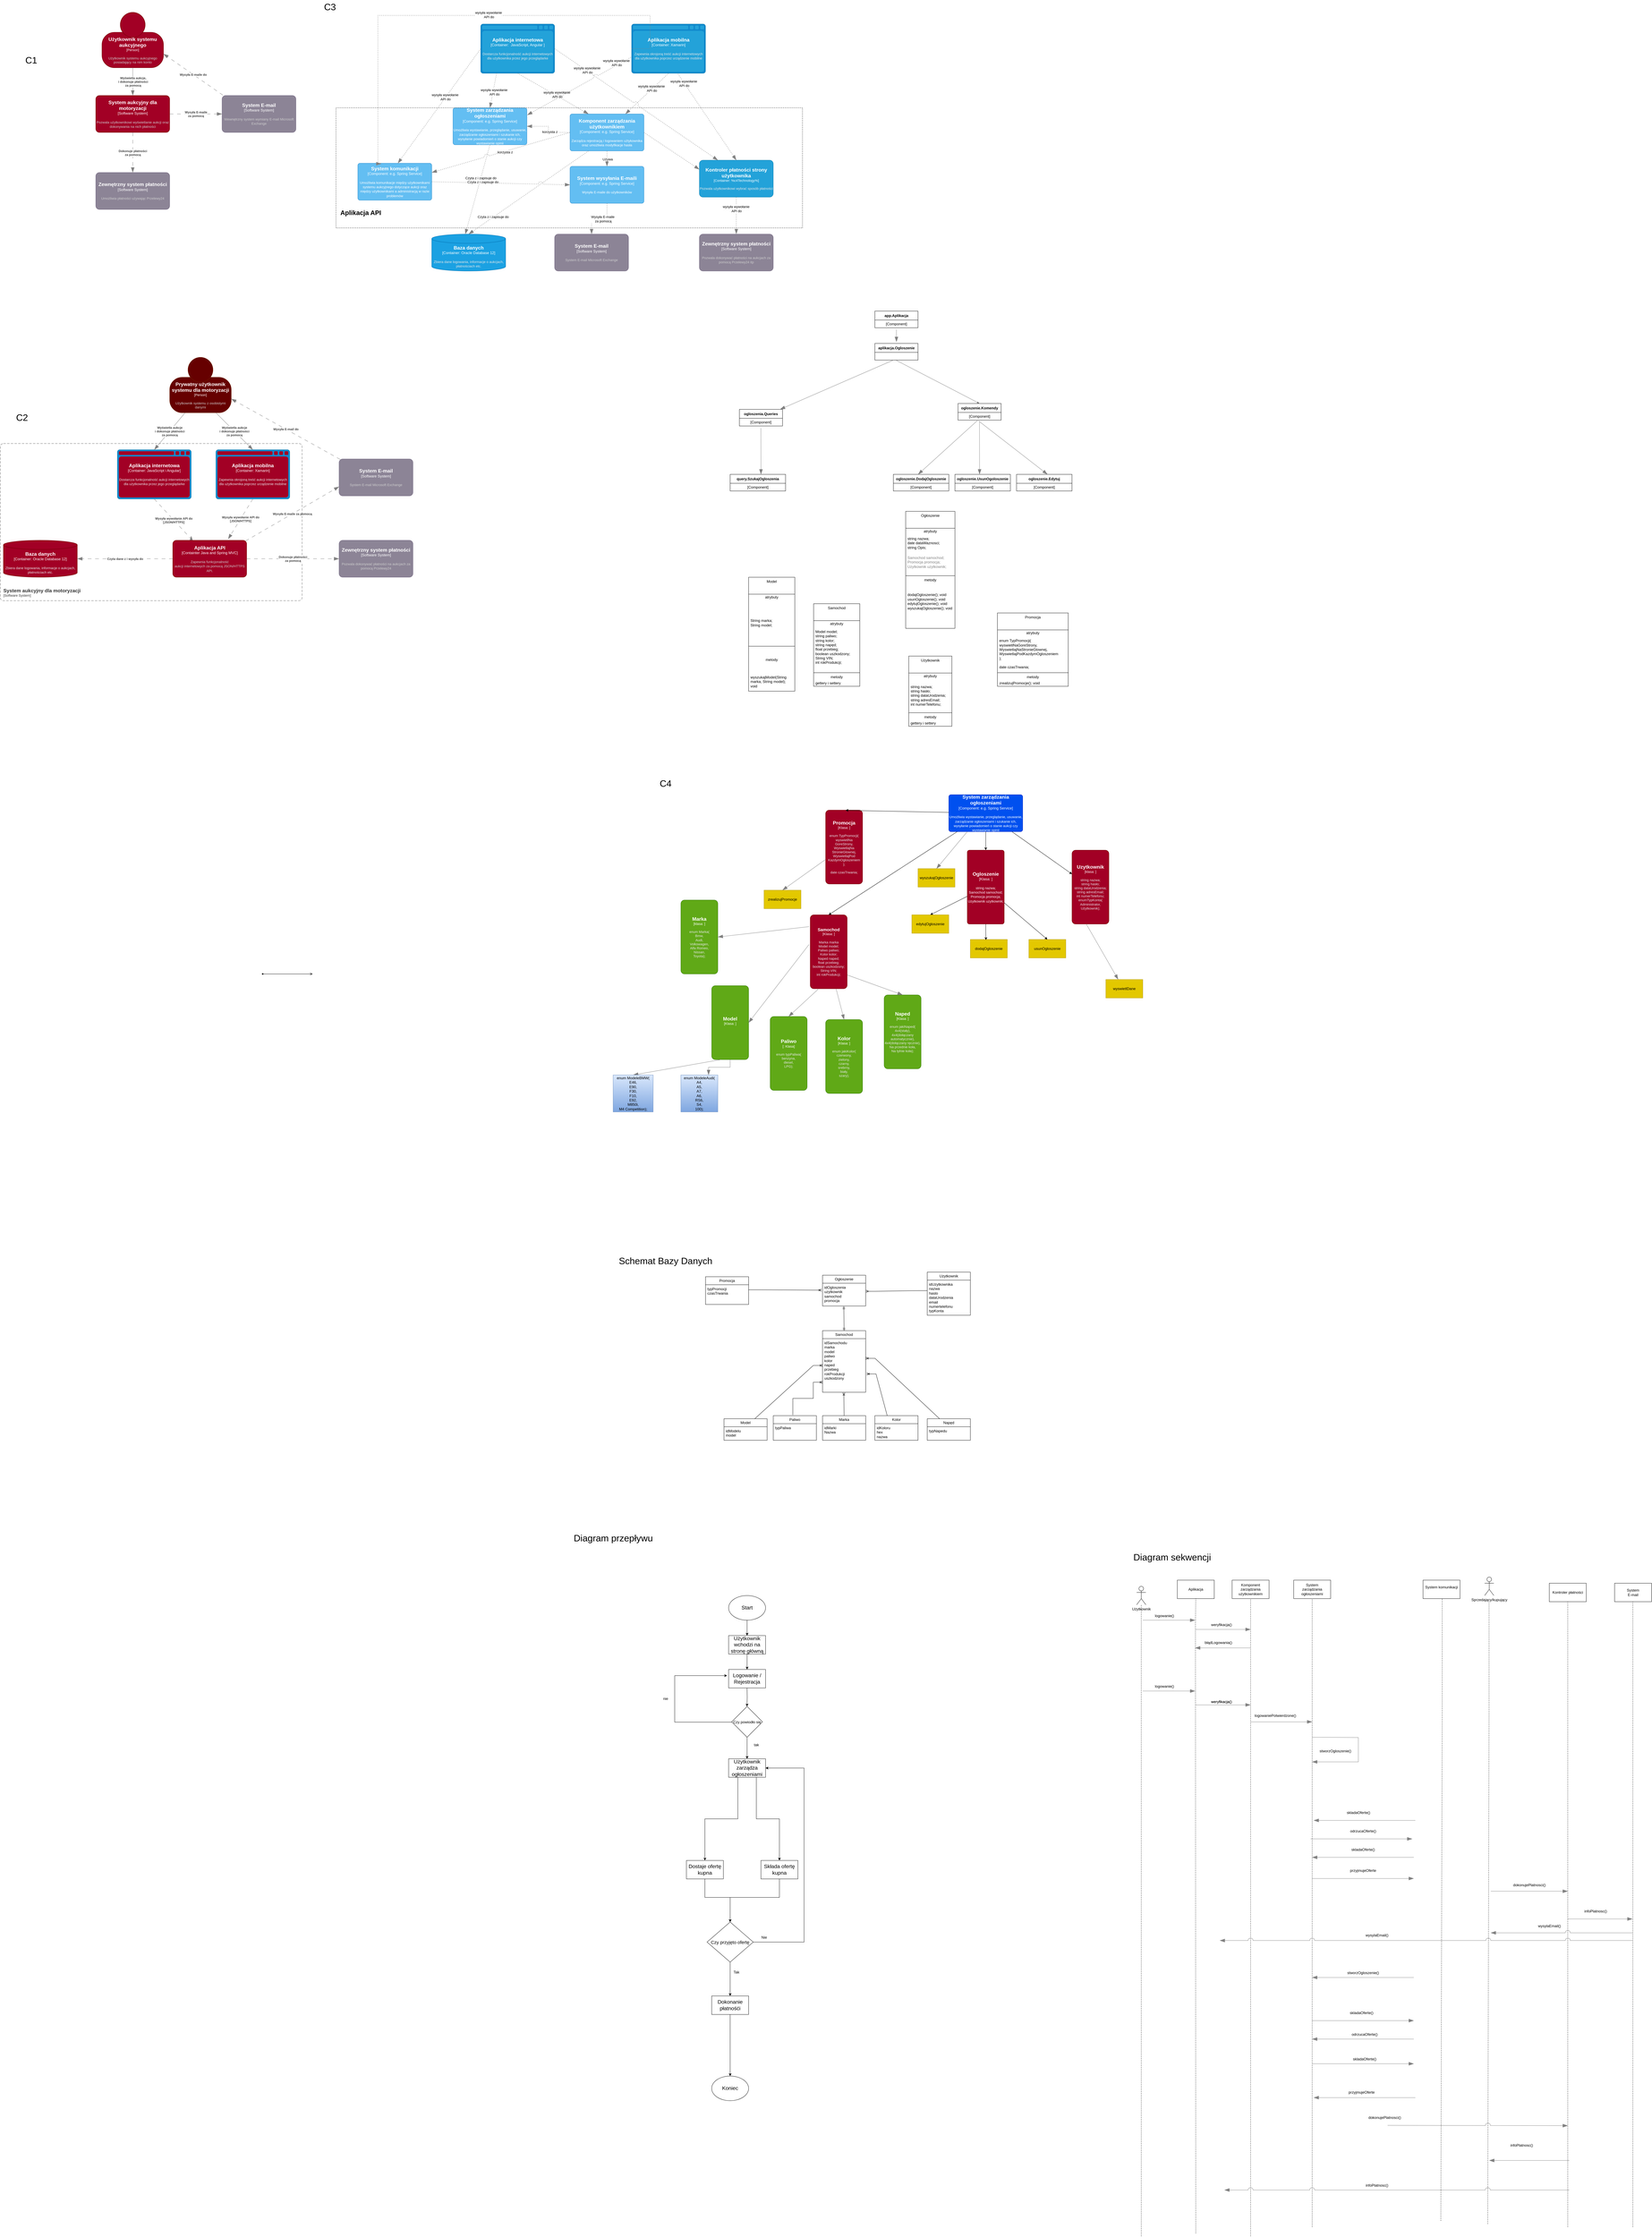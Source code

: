 <mxfile version="26.2.13">
  <diagram name="Strona-1" id="V2bcWA2_caKUuABU5mve">
    <mxGraphModel dx="2915" dy="1134" grid="1" gridSize="10" guides="1" tooltips="1" connect="1" arrows="1" fold="1" page="1" pageScale="1" pageWidth="827" pageHeight="1169" math="0" shadow="0">
      <root>
        <mxCell id="0" />
        <mxCell id="1" parent="0" />
        <mxCell id="7iBCfK0Fx1MPOXK75AvC-20" value="" style="rounded=0;whiteSpace=wrap;html=1;dashed=1;fillColor=none;" parent="1" vertex="1">
          <mxGeometry x="930" y="350" width="1515" height="390" as="geometry" />
        </mxCell>
        <object placeholders="1" c4Name="Użytkownik systemu aukcyjnego" c4Type="Person" c4Description="Użytkownik systemu aukcyjnego posiadający na nim konto" label="&lt;font style=&quot;font-size: 16px&quot;&gt;&lt;b&gt;%c4Name%&lt;/b&gt;&lt;/font&gt;&lt;div&gt;[%c4Type%]&lt;/div&gt;&lt;br&gt;&lt;div&gt;&lt;font style=&quot;font-size: 11px&quot;&gt;&lt;font color=&quot;#cccccc&quot;&gt;%c4Description%&lt;/font&gt;&lt;/div&gt;" id="G_2vIIOp6yIZ4K_ppZqW-1">
          <mxCell style="html=1;fontSize=11;dashed=0;whiteSpace=wrap;fillColor=#a20025;strokeColor=#6F0000;fontColor=#ffffff;shape=mxgraph.c4.person2;align=center;metaEdit=1;points=[[0.5,0,0],[1,0.5,0],[1,0.75,0],[0.75,1,0],[0.5,1,0],[0.25,1,0],[0,0.75,0],[0,0.5,0]];resizable=0;" parent="1" vertex="1">
            <mxGeometry x="170" y="40" width="200" height="180" as="geometry" />
          </mxCell>
        </object>
        <object placeholders="1" c4Type="Relationship" c4Description="Wyświetla aukcje,&#xa; i dokonuje płatności &#xa;za pomocą" label="&lt;div style=&quot;text-align: left&quot;&gt;&lt;div style=&quot;text-align: center&quot;&gt;&lt;b&gt;%c4Description%&lt;/b&gt;&lt;/div&gt;" id="G_2vIIOp6yIZ4K_ppZqW-3">
          <mxCell style="endArrow=blockThin;html=1;fontSize=10;fontColor=#404040;strokeWidth=1;endFill=1;strokeColor=#828282;elbow=vertical;metaEdit=1;endSize=14;startSize=14;jumpStyle=arc;jumpSize=16;rounded=0;edgeStyle=orthogonalEdgeStyle;exitX=0.5;exitY=1;exitDx=0;exitDy=0;exitPerimeter=0;" parent="1" source="G_2vIIOp6yIZ4K_ppZqW-1" edge="1">
            <mxGeometry width="240" relative="1" as="geometry">
              <mxPoint x="290" y="390" as="sourcePoint" />
              <mxPoint x="270" y="310" as="targetPoint" />
            </mxGeometry>
          </mxCell>
        </object>
        <object placeholders="1" c4Name="System aukcyjny dla motoryzacji" c4Type="Software System" c4Description="Pozwala użytkownikowi wyświetlanie aukcji oraz dokonywania na nich płatności" label="&lt;font style=&quot;font-size: 16px&quot;&gt;&lt;b&gt;%c4Name%&lt;/b&gt;&lt;/font&gt;&lt;div&gt;[%c4Type%]&lt;/div&gt;&lt;br&gt;&lt;div&gt;&lt;font style=&quot;font-size: 11px&quot;&gt;&lt;font color=&quot;#cccccc&quot;&gt;%c4Description%&lt;/font&gt;&lt;/div&gt;" id="G_2vIIOp6yIZ4K_ppZqW-5">
          <mxCell style="rounded=1;whiteSpace=wrap;html=1;labelBackgroundColor=none;fillColor=#a20025;fontColor=#ffffff;align=center;arcSize=10;strokeColor=#6F0000;metaEdit=1;resizable=0;points=[[0.25,0,0],[0.5,0,0],[0.75,0,0],[1,0.25,0],[1,0.5,0],[1,0.75,0],[0.75,1,0],[0.5,1,0],[0.25,1,0],[0,0.75,0],[0,0.5,0],[0,0.25,0]];" parent="1" vertex="1">
            <mxGeometry x="150" y="310" width="240" height="120" as="geometry" />
          </mxCell>
        </object>
        <object placeholders="1" c4Type="Relationship" c4Description="Wysyła E-maile&#xa;za pomocą" label="&lt;div style=&quot;text-align: left&quot;&gt;&lt;div style=&quot;text-align: center&quot;&gt;&lt;b&gt;%c4Description%&lt;/b&gt;&lt;/div&gt;" id="G_2vIIOp6yIZ4K_ppZqW-9">
          <mxCell style="endArrow=blockThin;html=1;fontSize=10;fontColor=#404040;strokeWidth=1;endFill=1;strokeColor=#828282;elbow=vertical;metaEdit=1;endSize=14;startSize=14;jumpStyle=arc;jumpSize=16;rounded=0;edgeStyle=orthogonalEdgeStyle;exitX=1;exitY=0.5;exitDx=0;exitDy=0;exitPerimeter=0;dashed=1;dashPattern=12 12;entryX=0;entryY=0.5;entryDx=0;entryDy=0;entryPerimeter=0;" parent="1" source="G_2vIIOp6yIZ4K_ppZqW-5" target="G_2vIIOp6yIZ4K_ppZqW-10" edge="1">
            <mxGeometry width="240" relative="1" as="geometry">
              <mxPoint x="440" y="390" as="sourcePoint" />
              <mxPoint x="600" y="370" as="targetPoint" />
            </mxGeometry>
          </mxCell>
        </object>
        <object placeholders="1" c4Name="System E-mail" c4Type="Software System" c4Description="Wewnętrzny system wymiany E-mail Microsoft Exchange" label="&lt;font style=&quot;font-size: 16px&quot;&gt;&lt;b&gt;%c4Name%&lt;/b&gt;&lt;/font&gt;&lt;div&gt;[%c4Type%]&lt;/div&gt;&lt;br&gt;&lt;div&gt;&lt;font style=&quot;font-size: 11px&quot;&gt;&lt;font color=&quot;#cccccc&quot;&gt;%c4Description%&lt;/font&gt;&lt;/div&gt;" id="G_2vIIOp6yIZ4K_ppZqW-10">
          <mxCell style="rounded=1;whiteSpace=wrap;html=1;labelBackgroundColor=none;fillColor=#8C8496;fontColor=#ffffff;align=center;arcSize=10;strokeColor=#736782;metaEdit=1;resizable=0;points=[[0.25,0,0],[0.5,0,0],[0.75,0,0],[1,0.25,0],[1,0.5,0],[1,0.75,0],[0.75,1,0],[0.5,1,0],[0.25,1,0],[0,0.75,0],[0,0.5,0],[0,0.25,0]];" parent="1" vertex="1">
            <mxGeometry x="560" y="310" width="240" height="120" as="geometry" />
          </mxCell>
        </object>
        <object placeholders="1" c4Type="Relationship" c4Description="Wysyła E-maile do" label="&lt;div style=&quot;text-align: left&quot;&gt;&lt;div style=&quot;text-align: center&quot;&gt;&lt;b&gt;%c4Description%&lt;/b&gt;&lt;/div&gt;" id="G_2vIIOp6yIZ4K_ppZqW-13">
          <mxCell style="endArrow=blockThin;html=1;fontSize=10;fontColor=#404040;strokeWidth=1;endFill=1;strokeColor=#828282;elbow=vertical;metaEdit=1;endSize=14;startSize=14;jumpStyle=arc;jumpSize=16;rounded=0;exitX=0.012;exitY=-0.008;exitDx=0;exitDy=0;exitPerimeter=0;entryX=1;entryY=0.75;entryDx=0;entryDy=0;entryPerimeter=0;dashed=1;dashPattern=12 12;" parent="1" source="G_2vIIOp6yIZ4K_ppZqW-10" target="G_2vIIOp6yIZ4K_ppZqW-1" edge="1">
            <mxGeometry width="240" relative="1" as="geometry">
              <mxPoint x="590" y="230" as="sourcePoint" />
              <mxPoint x="830" y="230" as="targetPoint" />
            </mxGeometry>
          </mxCell>
        </object>
        <object placeholders="1" c4Type="Relationship" c4Description="Dokonuje płatności&#xa;za pomocą" label="&lt;div style=&quot;text-align: left&quot;&gt;&lt;div style=&quot;text-align: center&quot;&gt;&lt;b&gt;%c4Description%&lt;/b&gt;&lt;/div&gt;" id="G_2vIIOp6yIZ4K_ppZqW-14">
          <mxCell style="endArrow=blockThin;html=1;fontSize=10;fontColor=#404040;strokeWidth=1;endFill=1;strokeColor=#828282;elbow=vertical;metaEdit=1;endSize=14;startSize=14;jumpStyle=arc;jumpSize=16;rounded=0;exitX=0.5;exitY=1;exitDx=0;exitDy=0;exitPerimeter=0;entryX=0.5;entryY=0;entryDx=0;entryDy=0;entryPerimeter=0;dashed=1;dashPattern=12 12;" parent="1" source="G_2vIIOp6yIZ4K_ppZqW-5" target="G_2vIIOp6yIZ4K_ppZqW-15" edge="1">
            <mxGeometry x="0.005" width="240" relative="1" as="geometry">
              <mxPoint x="450" y="620" as="sourcePoint" />
              <mxPoint x="560" y="585" as="targetPoint" />
              <mxPoint as="offset" />
            </mxGeometry>
          </mxCell>
        </object>
        <object placeholders="1" c4Name="Zewnętrzny system płatności" c4Type="Software System" c4Description="Umożliwia płatności używając Przelewy24" label="&lt;font style=&quot;font-size: 16px&quot;&gt;&lt;b&gt;%c4Name%&lt;/b&gt;&lt;/font&gt;&lt;div&gt;[%c4Type%]&lt;/div&gt;&lt;br&gt;&lt;div&gt;&lt;font style=&quot;font-size: 11px&quot;&gt;&lt;font color=&quot;#cccccc&quot;&gt;%c4Description%&lt;/font&gt;&lt;/div&gt;" id="G_2vIIOp6yIZ4K_ppZqW-15">
          <mxCell style="rounded=1;whiteSpace=wrap;html=1;labelBackgroundColor=none;fillColor=#8C8496;fontColor=#ffffff;align=center;arcSize=10;strokeColor=#736782;metaEdit=1;resizable=0;points=[[0.25,0,0],[0.5,0,0],[0.75,0,0],[1,0.25,0],[1,0.5,0],[1,0.75,0],[0.75,1,0],[0.5,1,0],[0.25,1,0],[0,0.75,0],[0,0.5,0],[0,0.25,0]];" parent="1" vertex="1">
            <mxGeometry x="150" y="560" width="240" height="120" as="geometry" />
          </mxCell>
        </object>
        <object placeholders="1" c4Name="Prywatny użytkownik systemu dla motoryzacji" c4Type="Person" c4Description="Użytkownik systemu z osobistymi danymi" label="&lt;font style=&quot;font-size: 16px&quot;&gt;&lt;b&gt;%c4Name%&lt;/b&gt;&lt;/font&gt;&lt;div&gt;[%c4Type%]&lt;/div&gt;&lt;br&gt;&lt;div&gt;&lt;font style=&quot;font-size: 11px&quot;&gt;&lt;font color=&quot;#cccccc&quot;&gt;%c4Description%&lt;/font&gt;&lt;/div&gt;" id="G_2vIIOp6yIZ4K_ppZqW-17">
          <mxCell style="html=1;fontSize=11;dashed=0;whiteSpace=wrap;fillColor=#660000;strokeColor=#6D1F00;shape=mxgraph.c4.person2;align=center;metaEdit=1;points=[[0.5,0,0],[1,0.5,0],[1,0.75,0],[0.75,1,0],[0.5,1,0],[0.25,1,0],[0,0.75,0],[0,0.5,0]];resizable=0;fontColor=#ffffff;" parent="1" vertex="1">
            <mxGeometry x="390" y="1160" width="200" height="180" as="geometry" />
          </mxCell>
        </object>
        <object placeholders="1" c4Name="Aplikacja internetowa" c4Type="Container" c4Technology="JavaScript i Angular" c4Description="Dostarcza funkcjonalność aukcji internetowych dla użytkownika przez jego przeglądarke" label="&lt;font style=&quot;font-size: 16px&quot;&gt;&lt;b&gt;%c4Name%&lt;/b&gt;&lt;/font&gt;&lt;div&gt;[%c4Type%:&amp;nbsp;%c4Technology%]&lt;/div&gt;&lt;br&gt;&lt;div&gt;&lt;font style=&quot;font-size: 11px&quot;&gt;&lt;font color=&quot;#E6E6E6&quot;&gt;%c4Description%&lt;/font&gt;&lt;/div&gt;" id="G_2vIIOp6yIZ4K_ppZqW-21">
          <mxCell style="shape=mxgraph.c4.webBrowserContainer2;whiteSpace=wrap;html=1;boundedLbl=1;rounded=0;labelBackgroundColor=none;strokeColor=none;fillColor=#a20025;strokeColor=#118ACD;strokeColor2=#0E7DAD;fontSize=12;fontColor=#ffffff;align=center;metaEdit=1;points=[[0.5,0,0],[1,0.25,0],[1,0.5,0],[1,0.75,0],[0.5,1,0],[0,0.75,0],[0,0.5,0],[0,0.25,0]];resizable=0;gradientColor=none;" parent="1" vertex="1">
            <mxGeometry x="220" y="1460" width="240" height="160" as="geometry" />
          </mxCell>
        </object>
        <object placeholders="1" c4Name="Aplikacja mobilna" c4Type="Container" c4Technology="Xamarin" c4Description="Zapewnia okrojoną treść aukcji internetowych dla użytkownika poprzez urządzenie mobilne" label="&lt;font style=&quot;font-size: 16px&quot;&gt;&lt;b&gt;%c4Name%&lt;/b&gt;&lt;/font&gt;&lt;div&gt;[%c4Type%:&amp;nbsp;%c4Technology%]&lt;/div&gt;&lt;br&gt;&lt;div&gt;&lt;font style=&quot;font-size: 11px&quot;&gt;&lt;font color=&quot;#E6E6E6&quot;&gt;%c4Description%&lt;/font&gt;&lt;/div&gt;" id="G_2vIIOp6yIZ4K_ppZqW-25">
          <mxCell style="shape=mxgraph.c4.webBrowserContainer2;whiteSpace=wrap;html=1;boundedLbl=1;rounded=0;labelBackgroundColor=none;strokeColor=#6F0000;fillColor=#a20025;strokeColor=#118ACD;strokeColor2=#0E7DAD;fontSize=12;fontColor=#ffffff;align=center;metaEdit=1;points=[[0.5,0,0],[1,0.25,0],[1,0.5,0],[1,0.75,0],[0.5,1,0],[0,0.75,0],[0,0.5,0],[0,0.25,0]];resizable=0;" parent="1" vertex="1">
            <mxGeometry x="540" y="1460" width="240" height="160" as="geometry" />
          </mxCell>
        </object>
        <object placeholders="1" c4Type="Relationship" c4Description="Wyświetla aukcje &#xa;i dokonuje płatności&#xa;za pomocą" label="&lt;div style=&quot;text-align: left&quot;&gt;&lt;div style=&quot;text-align: center&quot;&gt;&lt;b&gt;%c4Description%&lt;/b&gt;&lt;/div&gt;" id="G_2vIIOp6yIZ4K_ppZqW-26">
          <mxCell style="endArrow=blockThin;html=1;fontSize=10;fontColor=#404040;strokeWidth=1;endFill=1;strokeColor=#828282;elbow=vertical;metaEdit=1;endSize=14;startSize=14;jumpStyle=arc;jumpSize=16;rounded=0;exitX=0.25;exitY=1;exitDx=0;exitDy=0;exitPerimeter=0;entryX=0.5;entryY=0;entryDx=0;entryDy=0;entryPerimeter=0;" parent="1" source="G_2vIIOp6yIZ4K_ppZqW-17" target="G_2vIIOp6yIZ4K_ppZqW-21" edge="1">
            <mxGeometry x="-0.006" width="240" relative="1" as="geometry">
              <mxPoint x="320" y="1400" as="sourcePoint" />
              <mxPoint x="560" y="1400" as="targetPoint" />
              <mxPoint as="offset" />
            </mxGeometry>
          </mxCell>
        </object>
        <object placeholders="1" c4Type="Relationship" c4Description="Wyświetla aukcje&#xa;i dokonuje płatności &#xa;za pomocą" label="&lt;div style=&quot;text-align: left&quot;&gt;&lt;div style=&quot;text-align: center&quot;&gt;&lt;b&gt;%c4Description%&lt;/b&gt;&lt;/div&gt;" id="G_2vIIOp6yIZ4K_ppZqW-27">
          <mxCell style="endArrow=blockThin;html=1;fontSize=10;fontColor=#404040;strokeWidth=1;endFill=1;strokeColor=#828282;elbow=vertical;metaEdit=1;endSize=14;startSize=14;jumpStyle=arc;jumpSize=16;rounded=0;exitX=0.75;exitY=1;exitDx=0;exitDy=0;exitPerimeter=0;entryX=0.5;entryY=0;entryDx=0;entryDy=0;entryPerimeter=0;" parent="1" source="G_2vIIOp6yIZ4K_ppZqW-17" target="G_2vIIOp6yIZ4K_ppZqW-25" edge="1">
            <mxGeometry width="240" relative="1" as="geometry">
              <mxPoint x="580" y="1380" as="sourcePoint" />
              <mxPoint x="820" y="1380" as="targetPoint" />
            </mxGeometry>
          </mxCell>
        </object>
        <object placeholders="1" c4Type="Relationship" c4Description="Wysyła wywołanie API do&#xa;[JSON/HTTPS]" label="&lt;div style=&quot;text-align: left&quot;&gt;&lt;div style=&quot;text-align: center&quot;&gt;&lt;b&gt;%c4Description%&lt;/b&gt;&lt;/div&gt;" id="G_2vIIOp6yIZ4K_ppZqW-31">
          <mxCell style="endArrow=blockThin;html=1;fontSize=10;fontColor=#404040;strokeWidth=1;endFill=1;strokeColor=#828282;elbow=vertical;metaEdit=1;endSize=14;startSize=14;jumpStyle=arc;jumpSize=16;rounded=0;exitX=0.5;exitY=1;exitDx=0;exitDy=0;exitPerimeter=0;dashed=1;dashPattern=12 12;" parent="1" source="G_2vIIOp6yIZ4K_ppZqW-21" edge="1">
            <mxGeometry width="240" relative="1" as="geometry">
              <mxPoint x="350" y="1630.0" as="sourcePoint" />
              <mxPoint x="460" y="1740" as="targetPoint" />
              <Array as="points">
                <mxPoint x="460" y="1750" />
              </Array>
            </mxGeometry>
          </mxCell>
        </object>
        <object placeholders="1" c4Type="Relationship" c4Description="Wysyła wywołanie API do&#xa;[JSON/HTTPS]" label="&lt;div style=&quot;text-align: left&quot;&gt;&lt;div style=&quot;text-align: center&quot;&gt;&lt;b&gt;%c4Description%&lt;/b&gt;&lt;/div&gt;" id="G_2vIIOp6yIZ4K_ppZqW-32">
          <mxCell style="endArrow=blockThin;html=1;fontSize=10;fontColor=#404040;strokeWidth=1;endFill=1;strokeColor=#828282;elbow=vertical;metaEdit=1;endSize=14;startSize=14;jumpStyle=arc;jumpSize=16;rounded=0;exitX=0.5;exitY=1;exitDx=0;exitDy=0;exitPerimeter=0;dashed=1;dashPattern=12 12;" parent="1" source="G_2vIIOp6yIZ4K_ppZqW-25" edge="1">
            <mxGeometry width="240" relative="1" as="geometry">
              <mxPoint x="660" y="1710" as="sourcePoint" />
              <mxPoint x="580" y="1750" as="targetPoint" />
            </mxGeometry>
          </mxCell>
        </object>
        <object placeholders="1" c4Name="System E-mail" c4Type="Software System" c4Description="System E-mail Microsoft Exchange" label="&lt;font style=&quot;font-size: 16px&quot;&gt;&lt;b&gt;%c4Name%&lt;/b&gt;&lt;/font&gt;&lt;div&gt;[%c4Type%]&lt;/div&gt;&lt;br&gt;&lt;div&gt;&lt;font style=&quot;font-size: 11px&quot;&gt;&lt;font color=&quot;#cccccc&quot;&gt;%c4Description%&lt;/font&gt;&lt;/div&gt;" id="G_2vIIOp6yIZ4K_ppZqW-33">
          <mxCell style="rounded=1;whiteSpace=wrap;html=1;labelBackgroundColor=none;fillColor=#8C8496;fontColor=#ffffff;align=center;arcSize=10;strokeColor=#736782;metaEdit=1;resizable=0;points=[[0.25,0,0],[0.5,0,0],[0.75,0,0],[1,0.25,0],[1,0.5,0],[1,0.75,0],[0.75,1,0],[0.5,1,0],[0.25,1,0],[0,0.75,0],[0,0.5,0],[0,0.25,0]];" parent="1" vertex="1">
            <mxGeometry x="940" y="1490" width="240" height="120" as="geometry" />
          </mxCell>
        </object>
        <object placeholders="1" c4Type="Relationship" c4Description="Wysyła E-mail do" label="&lt;div style=&quot;text-align: left&quot;&gt;&lt;div style=&quot;text-align: center&quot;&gt;&lt;b&gt;%c4Description%&lt;/b&gt;&lt;/div&gt;" id="G_2vIIOp6yIZ4K_ppZqW-34">
          <mxCell style="endArrow=blockThin;html=1;fontSize=10;fontColor=#404040;strokeWidth=1;endFill=1;strokeColor=#828282;elbow=vertical;metaEdit=1;endSize=14;startSize=14;jumpStyle=arc;jumpSize=16;rounded=0;exitX=0.015;exitY=0.012;exitDx=0;exitDy=0;exitPerimeter=0;entryX=1;entryY=0.75;entryDx=0;entryDy=0;entryPerimeter=0;dashed=1;dashPattern=12 12;" parent="1" source="G_2vIIOp6yIZ4K_ppZqW-33" target="G_2vIIOp6yIZ4K_ppZqW-17" edge="1">
            <mxGeometry width="240" relative="1" as="geometry">
              <mxPoint x="890" y="1400" as="sourcePoint" />
              <mxPoint x="1130" y="1400" as="targetPoint" />
            </mxGeometry>
          </mxCell>
        </object>
        <object placeholders="1" c4Name="Baza danych" c4Type="Container" c4Technology="Oracle Database 12" c4Description="Zbiera dane logowania, informacje o aukcjach, płatnościach etc." label="&lt;font style=&quot;font-size: 16px&quot;&gt;&lt;b&gt;%c4Name%&lt;/b&gt;&lt;/font&gt;&lt;div&gt;[%c4Type%:&amp;nbsp;%c4Technology%]&lt;/div&gt;&lt;br&gt;&lt;div&gt;&lt;font style=&quot;font-size: 11px&quot;&gt;&lt;font color=&quot;#E6E6E6&quot;&gt;%c4Description%&lt;/font&gt;&lt;/div&gt;" id="G_2vIIOp6yIZ4K_ppZqW-35">
          <mxCell style="shape=cylinder3;size=15;whiteSpace=wrap;html=1;boundedLbl=1;rounded=0;labelBackgroundColor=none;fillColor=#a20025;fontSize=12;fontColor=#ffffff;align=center;strokeColor=#6F0000;metaEdit=1;points=[[0.5,0,0],[1,0.25,0],[1,0.5,0],[1,0.75,0],[0.5,1,0],[0,0.75,0],[0,0.5,0],[0,0.25,0]];resizable=0;" parent="1" vertex="1">
            <mxGeometry x="-150" y="1754" width="240" height="120" as="geometry" />
          </mxCell>
        </object>
        <object placeholders="1" c4Name="Aplikacja API" c4Type="Containter Java and Spring MVC" c4Description="Zapewnia funkcjonalność &#xa;aukcji internetowych za pomocą JSON/HTTPS API." label="&lt;font style=&quot;font-size: 16px&quot;&gt;&lt;b&gt;%c4Name%&lt;/b&gt;&lt;/font&gt;&lt;div&gt;[%c4Type%]&lt;/div&gt;&lt;br&gt;&lt;div&gt;&lt;font style=&quot;font-size: 11px&quot;&gt;&lt;font color=&quot;#cccccc&quot;&gt;%c4Description%&lt;/font&gt;&lt;/div&gt;" id="G_2vIIOp6yIZ4K_ppZqW-36">
          <mxCell style="rounded=1;whiteSpace=wrap;html=1;labelBackgroundColor=none;fillColor=#a20025;fontColor=#ffffff;align=center;arcSize=10;strokeColor=#6F0000;metaEdit=1;resizable=0;points=[[0.25,0,0],[0.5,0,0],[0.75,0,0],[1,0.25,0],[1,0.5,0],[1,0.75,0],[0.75,1,0],[0.5,1,0],[0.25,1,0],[0,0.75,0],[0,0.5,0],[0,0.25,0]];" parent="1" vertex="1">
            <mxGeometry x="400" y="1754" width="240" height="120" as="geometry" />
          </mxCell>
        </object>
        <object placeholders="1" c4Type="Relationship" c4Description="Czyta dane z i wysyła do" label="&lt;div style=&quot;text-align: left&quot;&gt;&lt;div style=&quot;text-align: center&quot;&gt;&lt;b&gt;%c4Description%&lt;/b&gt;&lt;/div&gt;" id="G_2vIIOp6yIZ4K_ppZqW-38">
          <mxCell style="endArrow=blockThin;html=1;fontSize=10;fontColor=#404040;strokeWidth=1;endFill=1;strokeColor=#828282;elbow=vertical;metaEdit=1;endSize=14;startSize=14;jumpStyle=arc;jumpSize=16;rounded=0;edgeStyle=orthogonalEdgeStyle;exitX=0;exitY=0.5;exitDx=0;exitDy=0;exitPerimeter=0;entryX=1;entryY=0.5;entryDx=0;entryDy=0;entryPerimeter=0;dashed=1;dashPattern=12 12;" parent="1" source="G_2vIIOp6yIZ4K_ppZqW-36" target="G_2vIIOp6yIZ4K_ppZqW-35" edge="1">
            <mxGeometry width="240" relative="1" as="geometry">
              <mxPoint x="180" y="1810" as="sourcePoint" />
              <mxPoint x="420" y="1810" as="targetPoint" />
            </mxGeometry>
          </mxCell>
        </object>
        <object placeholders="1" c4Type="Relationship" c4Description="Wysyła E-maile za pomocą" label="&lt;div style=&quot;text-align: left&quot;&gt;&lt;div style=&quot;text-align: center&quot;&gt;&lt;b&gt;%c4Description%&lt;/b&gt;&lt;/div&gt;" id="G_2vIIOp6yIZ4K_ppZqW-39">
          <mxCell style="endArrow=blockThin;html=1;fontSize=10;fontColor=#404040;strokeWidth=1;endFill=1;strokeColor=#828282;elbow=vertical;metaEdit=1;endSize=14;startSize=14;jumpStyle=arc;jumpSize=16;rounded=0;exitX=0.986;exitY=0.018;exitDx=0;exitDy=0;exitPerimeter=0;entryX=0;entryY=0.75;entryDx=0;entryDy=0;entryPerimeter=0;dashed=1;dashPattern=12 12;" parent="1" source="G_2vIIOp6yIZ4K_ppZqW-36" target="G_2vIIOp6yIZ4K_ppZqW-33" edge="1">
            <mxGeometry x="-0.001" width="240" relative="1" as="geometry">
              <mxPoint x="690" y="1740" as="sourcePoint" />
              <mxPoint x="930" y="1740" as="targetPoint" />
              <mxPoint as="offset" />
            </mxGeometry>
          </mxCell>
        </object>
        <object placeholders="1" c4Name="System aukcyjny dla motoryzacji" c4Type="SystemScopeBoundary" c4Application="Software System" label="&lt;font style=&quot;font-size: 16px&quot;&gt;&lt;b&gt;&lt;div style=&quot;text-align: left&quot;&gt;%c4Name%&lt;/div&gt;&lt;/b&gt;&lt;/font&gt;&lt;div style=&quot;text-align: left&quot;&gt;[%c4Application%]&lt;/div&gt;" id="G_2vIIOp6yIZ4K_ppZqW-43">
          <mxCell style="rounded=1;fontSize=11;whiteSpace=wrap;html=1;dashed=1;arcSize=20;fillColor=none;strokeColor=#666666;fontColor=#333333;labelBackgroundColor=none;align=left;verticalAlign=bottom;labelBorderColor=none;spacingTop=0;spacing=10;dashPattern=8 4;metaEdit=1;rotatable=0;perimeter=rectanglePerimeter;noLabel=0;labelPadding=0;allowArrows=0;connectable=0;expand=0;recursiveResize=0;editable=1;pointerEvents=0;absoluteArcSize=1;points=[[0.25,0,0],[0.5,0,0],[0.75,0,0],[1,0.25,0],[1,0.5,0],[1,0.75,0],[0.75,1,0],[0.5,1,0],[0.25,1,0],[0,0.75,0],[0,0.5,0],[0,0.25,0]];" parent="1" vertex="1">
            <mxGeometry x="-160" y="1440" width="980" height="510" as="geometry" />
          </mxCell>
        </object>
        <object placeholders="1" c4Type="Relationship" c4Description="Dokonuje płatności&#xa;za pomocą" label="&lt;div style=&quot;text-align: left&quot;&gt;&lt;div style=&quot;text-align: center&quot;&gt;&lt;b&gt;%c4Description%&lt;/b&gt;&lt;/div&gt;" id="G_2vIIOp6yIZ4K_ppZqW-47">
          <mxCell style="endArrow=blockThin;html=1;fontSize=10;fontColor=#404040;strokeWidth=1;endFill=1;strokeColor=#828282;elbow=vertical;metaEdit=1;endSize=14;startSize=14;jumpStyle=arc;jumpSize=16;rounded=0;exitX=1;exitY=0.5;exitDx=0;exitDy=0;exitPerimeter=0;dashed=1;dashPattern=12 12;entryX=0;entryY=0.5;entryDx=0;entryDy=0;entryPerimeter=0;" parent="1" source="G_2vIIOp6yIZ4K_ppZqW-36" target="G_2vIIOp6yIZ4K_ppZqW-48" edge="1">
            <mxGeometry width="240" relative="1" as="geometry">
              <mxPoint x="800" y="1960" as="sourcePoint" />
              <mxPoint x="910" y="2030" as="targetPoint" />
            </mxGeometry>
          </mxCell>
        </object>
        <object placeholders="1" c4Name="Zewnętrzny system płatności" c4Type="Software System" c4Description="Pozwala dokonywać płatności na aukcjach za pomocą Przelewy24" label="&lt;font style=&quot;font-size: 16px&quot;&gt;&lt;b&gt;%c4Name%&lt;/b&gt;&lt;/font&gt;&lt;div&gt;[%c4Type%]&lt;/div&gt;&lt;br&gt;&lt;div&gt;&lt;font style=&quot;font-size: 11px&quot;&gt;&lt;font color=&quot;#cccccc&quot;&gt;%c4Description%&lt;/font&gt;&lt;/div&gt;" id="G_2vIIOp6yIZ4K_ppZqW-48">
          <mxCell style="rounded=1;whiteSpace=wrap;html=1;labelBackgroundColor=none;fillColor=#8C8496;fontColor=#ffffff;align=center;arcSize=10;strokeColor=#736782;metaEdit=1;resizable=0;points=[[0.25,0,0],[0.5,0,0],[0.75,0,0],[1,0.25,0],[1,0.5,0],[1,0.75,0],[0.75,1,0],[0.5,1,0],[0.25,1,0],[0,0.75,0],[0,0.5,0],[0,0.25,0]];" parent="1" vertex="1">
            <mxGeometry x="940" y="1754" width="240" height="120" as="geometry" />
          </mxCell>
        </object>
        <mxCell id="7iBCfK0Fx1MPOXK75AvC-1" value="&lt;font style=&quot;font-size: 30px;&quot;&gt;C1&lt;/font&gt;" style="text;html=1;align=center;verticalAlign=middle;resizable=0;points=[];autosize=1;strokeColor=none;fillColor=none;" parent="1" vertex="1">
          <mxGeometry x="-90" y="170" width="60" height="50" as="geometry" />
        </mxCell>
        <mxCell id="7iBCfK0Fx1MPOXK75AvC-2" value="&lt;font style=&quot;font-size: 30px;&quot;&gt;C2&lt;/font&gt;&lt;div&gt;&lt;br&gt;&lt;/div&gt;" style="text;html=1;align=center;verticalAlign=middle;resizable=0;points=[];autosize=1;strokeColor=none;fillColor=none;" parent="1" vertex="1">
          <mxGeometry x="-120" y="1333" width="60" height="60" as="geometry" />
        </mxCell>
        <mxCell id="7iBCfK0Fx1MPOXK75AvC-3" value="&lt;font style=&quot;font-size: 30px;&quot;&gt;C3&lt;/font&gt;&lt;div&gt;&lt;br&gt;&lt;/div&gt;" style="text;html=1;align=center;verticalAlign=middle;resizable=0;points=[];autosize=1;strokeColor=none;fillColor=none;" parent="1" vertex="1">
          <mxGeometry x="880" width="60" height="60" as="geometry" />
        </mxCell>
        <object placeholders="1" c4Name="Aplikacja internetowa" c4Type="Container" c4Technology=" JavaScript, Angular " c4Description="Dostarcza funkcjonalność aukcji internetowych dla użytkownika przez jego przeglądarke" label="&lt;font style=&quot;font-size: 16px&quot;&gt;&lt;b&gt;%c4Name%&lt;/b&gt;&lt;/font&gt;&lt;div&gt;[%c4Type%:&amp;nbsp;%c4Technology%]&lt;/div&gt;&lt;br&gt;&lt;div&gt;&lt;font style=&quot;font-size: 11px&quot;&gt;&lt;font color=&quot;#E6E6E6&quot;&gt;%c4Description%&lt;/font&gt;&lt;/div&gt;" id="7iBCfK0Fx1MPOXK75AvC-4">
          <mxCell style="shape=mxgraph.c4.webBrowserContainer2;whiteSpace=wrap;html=1;boundedLbl=1;rounded=0;labelBackgroundColor=none;strokeColor=#118ACD;fillColor=#23A2D9;strokeColor=#118ACD;strokeColor2=#0E7DAD;fontSize=12;fontColor=#ffffff;align=center;metaEdit=1;points=[[0.5,0,0],[1,0.25,0],[1,0.5,0],[1,0.75,0],[0.5,1,0],[0,0.75,0],[0,0.5,0],[0,0.25,0]];resizable=0;" parent="1" vertex="1">
            <mxGeometry x="1400" y="78" width="240" height="160" as="geometry" />
          </mxCell>
        </object>
        <object placeholders="1" c4Name="Aplikacja mobilna" c4Type="Container" c4Technology="Xamarin" c4Description="Zapewnia okrojoną treść aukcji internetowych dla użytkownika poprzez urządzenie mobilne" label="&lt;font style=&quot;font-size: 16px&quot;&gt;&lt;b&gt;%c4Name%&lt;/b&gt;&lt;/font&gt;&lt;div&gt;[%c4Type%:&amp;nbsp;%c4Technology%]&lt;/div&gt;&lt;br&gt;&lt;div&gt;&lt;font style=&quot;font-size: 11px&quot;&gt;&lt;font color=&quot;#E6E6E6&quot;&gt;%c4Description%&lt;/font&gt;&lt;/div&gt;" id="7iBCfK0Fx1MPOXK75AvC-5">
          <mxCell style="shape=mxgraph.c4.webBrowserContainer2;whiteSpace=wrap;html=1;boundedLbl=1;rounded=0;labelBackgroundColor=none;strokeColor=#118ACD;fillColor=#23A2D9;strokeColor=#118ACD;strokeColor2=#0E7DAD;fontSize=12;fontColor=#ffffff;align=center;metaEdit=1;points=[[0.5,0,0],[1,0.25,0],[1,0.5,0],[1,0.75,0],[0.5,1,0],[0,0.75,0],[0,0.5,0],[0,0.25,0]];resizable=0;" parent="1" vertex="1">
            <mxGeometry x="1890" y="78" width="240" height="160" as="geometry" />
          </mxCell>
        </object>
        <object placeholders="1" c4Type="Relationship" id="7iBCfK0Fx1MPOXK75AvC-6">
          <mxCell style="endArrow=blockThin;html=1;fontSize=10;fontColor=#404040;strokeWidth=1;endFill=1;strokeColor=#828282;elbow=vertical;metaEdit=1;endSize=14;startSize=14;jumpStyle=arc;jumpSize=16;rounded=0;exitX=0.5;exitY=1;exitDx=0;exitDy=0;exitPerimeter=0;dashed=1;entryX=0.25;entryY=0;entryDx=0;entryDy=0;entryPerimeter=0;" parent="1" source="7iBCfK0Fx1MPOXK75AvC-4" target="7iBCfK0Fx1MPOXK75AvC-7" edge="1">
            <mxGeometry width="240" relative="1" as="geometry">
              <mxPoint x="1600" y="590" as="sourcePoint" />
              <mxPoint x="1470" y="370" as="targetPoint" />
            </mxGeometry>
          </mxCell>
        </object>
        <mxCell id="7iBCfK0Fx1MPOXK75AvC-34" value="wysyła wywołanie&lt;div&gt;&amp;nbsp;API do&lt;/div&gt;" style="edgeLabel;html=1;align=center;verticalAlign=middle;resizable=0;points=[];" parent="7iBCfK0Fx1MPOXK75AvC-6" vertex="1" connectable="0">
          <mxGeometry x="0.085" y="3" relative="1" as="geometry">
            <mxPoint as="offset" />
          </mxGeometry>
        </mxCell>
        <object placeholders="1" c4Name="Komponent zarządzania użytkownikiem" c4Type="Component" c4Technology="e.g. Spring Service" c4Description="Zarządza rejestracją i logowaniem użtykownika oraz umożliwia modyfikacje hasła" label="&lt;font style=&quot;font-size: 16px&quot;&gt;&lt;b&gt;%c4Name%&lt;/b&gt;&lt;/font&gt;&lt;div&gt;[%c4Type%: %c4Technology%]&lt;/div&gt;&lt;br&gt;&lt;div&gt;&lt;font style=&quot;font-size: 11px&quot;&gt;%c4Description%&lt;/font&gt;&lt;/div&gt;" id="7iBCfK0Fx1MPOXK75AvC-7">
          <mxCell style="rounded=1;whiteSpace=wrap;html=1;labelBackgroundColor=none;fillColor=#63BEF2;fontColor=#ffffff;align=center;arcSize=6;strokeColor=#2086C9;metaEdit=1;resizable=0;points=[[0.25,0,0],[0.5,0,0],[0.75,0,0],[1,0.25,0],[1,0.5,0],[1,0.75,0],[0.75,1,0],[0.5,1,0],[0.25,1,0],[0,0.75,0],[0,0.5,0],[0,0.25,0]];" parent="1" vertex="1">
            <mxGeometry x="1690" y="370" width="240" height="120" as="geometry" />
          </mxCell>
        </object>
        <object placeholders="1" c4Name="System wysyłania E-maili" c4Type="Component" c4Technology="e.g. Spring Service" c4Description="Wysyła E-maile do użytkowników" label="&lt;font style=&quot;font-size: 16px&quot;&gt;&lt;b&gt;%c4Name%&lt;/b&gt;&lt;/font&gt;&lt;div&gt;[%c4Type%: %c4Technology%]&lt;/div&gt;&lt;br&gt;&lt;div&gt;&lt;font style=&quot;font-size: 11px&quot;&gt;%c4Description%&lt;/font&gt;&lt;/div&gt;" id="7iBCfK0Fx1MPOXK75AvC-13">
          <mxCell style="rounded=1;whiteSpace=wrap;html=1;labelBackgroundColor=none;fillColor=#63BEF2;fontColor=#ffffff;align=center;arcSize=6;strokeColor=#2086C9;metaEdit=1;resizable=0;points=[[0.25,0,0],[0.5,0,0],[0.75,0,0],[1,0.25,0],[1,0.5,0],[1,0.75,0],[0.75,1,0],[0.5,1,0],[0.25,1,0],[0,0.75,0],[0,0.5,0],[0,0.25,0]];" parent="1" vertex="1">
            <mxGeometry x="1690" y="540" width="240" height="120" as="geometry" />
          </mxCell>
        </object>
        <object placeholders="1" c4Type="Relationship" id="7iBCfK0Fx1MPOXK75AvC-14">
          <mxCell style="endArrow=blockThin;html=1;fontSize=10;fontColor=#404040;strokeWidth=1;endFill=1;strokeColor=#828282;elbow=vertical;metaEdit=1;endSize=14;startSize=14;jumpStyle=arc;jumpSize=16;rounded=0;exitX=0.25;exitY=1;exitDx=0;exitDy=0;exitPerimeter=0;entryX=0.5;entryY=0;entryDx=0;entryDy=0;entryPerimeter=0;dashed=1;" parent="1" source="7iBCfK0Fx1MPOXK75AvC-7" target="7iBCfK0Fx1MPOXK75AvC-17" edge="1">
            <mxGeometry width="240" relative="1" as="geometry">
              <mxPoint x="1270" y="580" as="sourcePoint" />
              <mxPoint x="1370.64" y="569.76" as="targetPoint" />
            </mxGeometry>
          </mxCell>
        </object>
        <mxCell id="7iBCfK0Fx1MPOXK75AvC-39" value="Czyta z i zapisuje do" style="edgeLabel;html=1;align=center;verticalAlign=middle;resizable=0;points=[];" parent="7iBCfK0Fx1MPOXK75AvC-14" vertex="1" connectable="0">
          <mxGeometry x="0.593" y="-1" relative="1" as="geometry">
            <mxPoint as="offset" />
          </mxGeometry>
        </mxCell>
        <object placeholders="1" c4Name="System E-mail" c4Type="Software System" c4Description="System E-mail Microsoft Exchange" label="&lt;font style=&quot;font-size: 16px&quot;&gt;&lt;b&gt;%c4Name%&lt;/b&gt;&lt;/font&gt;&lt;div&gt;[%c4Type%]&lt;/div&gt;&lt;br&gt;&lt;div&gt;&lt;font style=&quot;font-size: 11px&quot;&gt;&lt;font color=&quot;#cccccc&quot;&gt;%c4Description%&lt;/font&gt;&lt;/div&gt;" id="7iBCfK0Fx1MPOXK75AvC-16">
          <mxCell style="rounded=1;whiteSpace=wrap;html=1;labelBackgroundColor=none;fillColor=#8C8496;fontColor=#ffffff;align=center;arcSize=10;strokeColor=#736782;metaEdit=1;resizable=0;points=[[0.25,0,0],[0.5,0,0],[0.75,0,0],[1,0.25,0],[1,0.5,0],[1,0.75,0],[0.75,1,0],[0.5,1,0],[0.25,1,0],[0,0.75,0],[0,0.5,0],[0,0.25,0]];" parent="1" vertex="1">
            <mxGeometry x="1640" y="760" width="240" height="120" as="geometry" />
          </mxCell>
        </object>
        <object placeholders="1" c4Name="Baza danych" c4Type="Container" c4Technology="Oracle Database 12" c4Description="Zbiera dane logowania, informacje o aukcjach, płatnościach etc." label="&lt;font style=&quot;font-size: 16px&quot;&gt;&lt;b&gt;%c4Name%&lt;/b&gt;&lt;/font&gt;&lt;div&gt;[%c4Type%:&amp;nbsp;%c4Technology%]&lt;/div&gt;&lt;br&gt;&lt;div&gt;&lt;font style=&quot;font-size: 11px&quot;&gt;&lt;font color=&quot;#E6E6E6&quot;&gt;%c4Description%&lt;/font&gt;&lt;/div&gt;" id="7iBCfK0Fx1MPOXK75AvC-17">
          <mxCell style="shape=cylinder3;size=15;whiteSpace=wrap;html=1;boundedLbl=1;rounded=0;labelBackgroundColor=none;fillColor=#1ba1e2;fontSize=12;fontColor=#ffffff;align=center;strokeColor=#006EAF;metaEdit=1;points=[[0.5,0,0],[1,0.25,0],[1,0.5,0],[1,0.75,0],[0.5,1,0],[0,0.75,0],[0,0.5,0],[0,0.25,0]];resizable=0;" parent="1" vertex="1">
            <mxGeometry x="1241" y="760" width="240" height="120" as="geometry" />
          </mxCell>
        </object>
        <object placeholders="1" c4Name="Zewnętrzny system płatności" c4Type="Software System" c4Description="Pozwala dokonywać płatności na aukcjach za pomocą Przelewy24 itp" label="&lt;font style=&quot;font-size: 16px&quot;&gt;&lt;b&gt;%c4Name%&lt;/b&gt;&lt;/font&gt;&lt;div&gt;[%c4Type%]&lt;/div&gt;&lt;br&gt;&lt;div&gt;&lt;font style=&quot;font-size: 11px&quot;&gt;&lt;font color=&quot;#cccccc&quot;&gt;%c4Description%&lt;/font&gt;&lt;/div&gt;" id="7iBCfK0Fx1MPOXK75AvC-18">
          <mxCell style="rounded=1;whiteSpace=wrap;html=1;labelBackgroundColor=none;fillColor=#8C8496;fontColor=#ffffff;align=center;arcSize=10;strokeColor=#736782;metaEdit=1;resizable=0;points=[[0.25,0,0],[0.5,0,0],[0.75,0,0],[1,0.25,0],[1,0.5,0],[1,0.75,0],[0.75,1,0],[0.5,1,0],[0.25,1,0],[0,0.75,0],[0,0.5,0],[0,0.25,0]];" parent="1" vertex="1">
            <mxGeometry x="2110" y="760" width="240" height="120" as="geometry" />
          </mxCell>
        </object>
        <object placeholders="1" c4Name="Kontroler płatności strony użytkownika" c4Type="Container" c4Description="Pozwala użytkownikowi wybrać sposób płatności" label="&lt;font style=&quot;font-size: 16px&quot;&gt;&lt;b&gt;%c4Name%&lt;/b&gt;&lt;/font&gt;&lt;div&gt;[%c4Type%: %c4Technology%]&lt;/div&gt;&lt;br&gt;&lt;div&gt;&lt;font style=&quot;font-size: 11px&quot;&gt;&lt;font color=&quot;#E6E6E6&quot;&gt;%c4Description%&lt;/font&gt;&lt;/div&gt;" id="7iBCfK0Fx1MPOXK75AvC-19">
          <mxCell style="rounded=1;whiteSpace=wrap;html=1;fontSize=11;labelBackgroundColor=none;fillColor=#23A2D9;fontColor=#ffffff;align=center;arcSize=10;strokeColor=#0E7DAD;metaEdit=1;resizable=0;points=[[0.25,0,0],[0.5,0,0],[0.75,0,0],[1,0.25,0],[1,0.5,0],[1,0.75,0],[0.75,1,0],[0.5,1,0],[0.25,1,0],[0,0.75,0],[0,0.5,0],[0,0.25,0]];" parent="1" vertex="1">
            <mxGeometry x="2110" y="520" width="240" height="120" as="geometry" />
          </mxCell>
        </object>
        <object placeholders="1" c4Type="Relationship" id="7iBCfK0Fx1MPOXK75AvC-21">
          <mxCell style="endArrow=blockThin;html=1;fontSize=10;fontColor=#404040;strokeWidth=1;endFill=1;strokeColor=#828282;elbow=vertical;metaEdit=1;endSize=14;startSize=14;jumpStyle=arc;jumpSize=16;rounded=0;exitX=0.5;exitY=1;exitDx=0;exitDy=0;exitPerimeter=0;entryX=0.75;entryY=0;entryDx=0;entryDy=0;entryPerimeter=0;dashed=1;" parent="1" source="7iBCfK0Fx1MPOXK75AvC-5" target="7iBCfK0Fx1MPOXK75AvC-7" edge="1">
            <mxGeometry width="240" relative="1" as="geometry">
              <mxPoint x="1790" y="310" as="sourcePoint" />
              <mxPoint x="2030" y="310" as="targetPoint" />
            </mxGeometry>
          </mxCell>
        </object>
        <mxCell id="7iBCfK0Fx1MPOXK75AvC-36" value="wysyła wywołanie&lt;div&gt;&amp;nbsp;API do&lt;/div&gt;" style="edgeLabel;html=1;align=center;verticalAlign=middle;resizable=0;points=[];" parent="7iBCfK0Fx1MPOXK75AvC-21" vertex="1" connectable="0">
          <mxGeometry x="-0.225" y="-3" relative="1" as="geometry">
            <mxPoint as="offset" />
          </mxGeometry>
        </mxCell>
        <object placeholders="1" c4Type="Relationship" id="7iBCfK0Fx1MPOXK75AvC-23">
          <mxCell style="endArrow=blockThin;html=1;fontSize=10;fontColor=#404040;strokeWidth=1;endFill=1;strokeColor=#828282;elbow=vertical;metaEdit=1;endSize=14;startSize=14;jumpStyle=arc;jumpSize=16;rounded=0;exitX=0.628;exitY=1.014;exitDx=0;exitDy=0;exitPerimeter=0;entryX=0.5;entryY=0;entryDx=0;entryDy=0;entryPerimeter=0;dashed=1;" parent="1" source="7iBCfK0Fx1MPOXK75AvC-5" target="7iBCfK0Fx1MPOXK75AvC-19" edge="1">
            <mxGeometry width="240" relative="1" as="geometry">
              <mxPoint x="2100" y="300" as="sourcePoint" />
              <mxPoint x="2340" y="310" as="targetPoint" />
            </mxGeometry>
          </mxCell>
        </object>
        <mxCell id="7iBCfK0Fx1MPOXK75AvC-37" value="wysyła wywołanie&lt;div&gt;&amp;nbsp;API do&lt;/div&gt;" style="edgeLabel;html=1;align=center;verticalAlign=middle;resizable=0;points=[];" parent="7iBCfK0Fx1MPOXK75AvC-23" vertex="1" connectable="0">
          <mxGeometry x="-0.795" y="-3" relative="1" as="geometry">
            <mxPoint x="1" as="offset" />
          </mxGeometry>
        </mxCell>
        <object placeholders="1" c4Type="Relationship" id="7iBCfK0Fx1MPOXK75AvC-24">
          <mxCell style="endArrow=blockThin;html=1;fontSize=10;fontColor=#404040;strokeWidth=1;endFill=1;strokeColor=#828282;elbow=vertical;metaEdit=1;endSize=14;startSize=14;jumpStyle=arc;jumpSize=16;rounded=0;exitX=1;exitY=0.5;exitDx=0;exitDy=0;exitPerimeter=0;entryX=0.25;entryY=0;entryDx=0;entryDy=0;entryPerimeter=0;dashed=1;" parent="1" source="7iBCfK0Fx1MPOXK75AvC-4" target="7iBCfK0Fx1MPOXK75AvC-19" edge="1">
            <mxGeometry width="240" relative="1" as="geometry">
              <mxPoint x="1720" y="240" as="sourcePoint" />
              <mxPoint x="1960" y="240" as="targetPoint" />
            </mxGeometry>
          </mxCell>
        </object>
        <mxCell id="7iBCfK0Fx1MPOXK75AvC-35" value="wysyła wywołanie&lt;div&gt;&amp;nbsp;API do&lt;/div&gt;" style="edgeLabel;html=1;align=center;verticalAlign=middle;resizable=0;points=[];" parent="7iBCfK0Fx1MPOXK75AvC-24" vertex="1" connectable="0">
          <mxGeometry x="-0.607" y="1" relative="1" as="geometry">
            <mxPoint as="offset" />
          </mxGeometry>
        </mxCell>
        <object placeholders="1" c4Type="Relationship" id="7iBCfK0Fx1MPOXK75AvC-26">
          <mxCell style="endArrow=blockThin;html=1;fontSize=10;fontColor=#404040;strokeWidth=1;endFill=1;strokeColor=#828282;elbow=vertical;metaEdit=1;endSize=14;startSize=14;jumpStyle=arc;jumpSize=16;rounded=0;edgeStyle=orthogonalEdgeStyle;exitX=0.5;exitY=1;exitDx=0;exitDy=0;exitPerimeter=0;entryX=0.5;entryY=0;entryDx=0;entryDy=0;entryPerimeter=0;dashed=1;" parent="1" source="7iBCfK0Fx1MPOXK75AvC-7" target="7iBCfK0Fx1MPOXK75AvC-13" edge="1">
            <mxGeometry width="240" relative="1" as="geometry">
              <mxPoint x="1750" y="530" as="sourcePoint" />
              <mxPoint x="1990" y="530" as="targetPoint" />
            </mxGeometry>
          </mxCell>
        </object>
        <mxCell id="7iBCfK0Fx1MPOXK75AvC-38" value="Używa" style="edgeLabel;html=1;align=center;verticalAlign=middle;resizable=0;points=[];" parent="7iBCfK0Fx1MPOXK75AvC-26" vertex="1" connectable="0">
          <mxGeometry x="0.059" y="2" relative="1" as="geometry">
            <mxPoint as="offset" />
          </mxGeometry>
        </mxCell>
        <object placeholders="1" c4Type="Relationship" id="7iBCfK0Fx1MPOXK75AvC-28">
          <mxCell style="endArrow=blockThin;html=1;fontSize=10;fontColor=#404040;strokeWidth=1;endFill=1;strokeColor=#828282;elbow=vertical;metaEdit=1;endSize=14;startSize=14;jumpStyle=arc;jumpSize=16;rounded=0;edgeStyle=orthogonalEdgeStyle;exitX=0.5;exitY=1;exitDx=0;exitDy=0;exitPerimeter=0;entryX=0.5;entryY=0;entryDx=0;entryDy=0;entryPerimeter=0;dashed=1;" parent="1" source="7iBCfK0Fx1MPOXK75AvC-13" target="7iBCfK0Fx1MPOXK75AvC-16" edge="1">
            <mxGeometry width="240" relative="1" as="geometry">
              <mxPoint x="1730" y="730" as="sourcePoint" />
              <mxPoint x="1970" y="730" as="targetPoint" />
            </mxGeometry>
          </mxCell>
        </object>
        <mxCell id="7iBCfK0Fx1MPOXK75AvC-40" value="Wysyła E-maile&lt;div&gt;&amp;nbsp;za pomocą&lt;/div&gt;" style="edgeLabel;html=1;align=center;verticalAlign=middle;resizable=0;points=[];" parent="7iBCfK0Fx1MPOXK75AvC-28" vertex="1" connectable="0">
          <mxGeometry x="-0.144" y="1" relative="1" as="geometry">
            <mxPoint as="offset" />
          </mxGeometry>
        </mxCell>
        <object placeholders="1" c4Type="Relationship" id="7iBCfK0Fx1MPOXK75AvC-30">
          <mxCell style="endArrow=blockThin;html=1;fontSize=10;fontColor=#404040;strokeWidth=1;endFill=1;strokeColor=#828282;elbow=vertical;metaEdit=1;endSize=14;startSize=14;jumpStyle=arc;jumpSize=16;rounded=0;edgeStyle=orthogonalEdgeStyle;exitX=0.5;exitY=1;exitDx=0;exitDy=0;exitPerimeter=0;entryX=0.5;entryY=0;entryDx=0;entryDy=0;entryPerimeter=0;dashed=1;" parent="1" source="7iBCfK0Fx1MPOXK75AvC-19" target="7iBCfK0Fx1MPOXK75AvC-18" edge="1">
            <mxGeometry width="240" relative="1" as="geometry">
              <mxPoint x="2300" y="740" as="sourcePoint" />
              <mxPoint x="2540" y="740" as="targetPoint" />
            </mxGeometry>
          </mxCell>
        </object>
        <mxCell id="7iBCfK0Fx1MPOXK75AvC-41" value="wysyła wywołanie&lt;div&gt;&amp;nbsp;API do&lt;/div&gt;" style="edgeLabel;html=1;align=center;verticalAlign=middle;resizable=0;points=[];" parent="7iBCfK0Fx1MPOXK75AvC-30" vertex="1" connectable="0">
          <mxGeometry x="-0.373" y="-1" relative="1" as="geometry">
            <mxPoint as="offset" />
          </mxGeometry>
        </mxCell>
        <mxCell id="7iBCfK0Fx1MPOXK75AvC-33" value="&lt;b&gt;&lt;font style=&quot;font-size: 21px;&quot;&gt;Aplikacja API&lt;/font&gt;&lt;/b&gt;" style="text;html=1;align=center;verticalAlign=middle;resizable=0;points=[];autosize=1;strokeColor=none;fillColor=none;" parent="1" vertex="1">
          <mxGeometry x="930" y="670" width="160" height="40" as="geometry" />
        </mxCell>
        <object placeholders="1" c4Name="System zarządzania ogłoszeniami" c4Type="Component" c4Technology="e.g. Spring Service" c4Description="Umożliwia wystawianie, przeglądanie, usuwanie, zarządzanie ogłoszeniami i szukanie ich, wysyłanie powiadomień o stanie aukcji czy wystawianie opinii" label="&lt;font style=&quot;font-size: 16px&quot;&gt;&lt;b&gt;%c4Name%&lt;/b&gt;&lt;/font&gt;&lt;div&gt;[%c4Type%: %c4Technology%]&lt;/div&gt;&lt;br&gt;&lt;div&gt;&lt;font style=&quot;font-size: 11px&quot;&gt;%c4Description%&lt;/font&gt;&lt;/div&gt;" id="7iBCfK0Fx1MPOXK75AvC-42">
          <mxCell style="rounded=1;whiteSpace=wrap;html=1;labelBackgroundColor=none;fillColor=#63BEF2;fontColor=#ffffff;align=center;arcSize=6;strokeColor=#2086C9;metaEdit=1;resizable=0;points=[[0.25,0,0],[0.5,0,0],[0.75,0,0],[1,0.25,0],[1,0.5,0],[1,0.75,0],[0.75,1,0],[0.5,1,0],[0.25,1,0],[0,0.75,0],[0,0.5,0],[0,0.25,0]];" parent="1" vertex="1">
            <mxGeometry x="1310" y="350" width="240" height="120" as="geometry" />
          </mxCell>
        </object>
        <object placeholders="1" c4Type="Relationship" id="7iBCfK0Fx1MPOXK75AvC-45">
          <mxCell style="endArrow=blockThin;html=1;fontSize=10;fontColor=#404040;strokeWidth=1;endFill=1;strokeColor=#828282;elbow=vertical;metaEdit=1;endSize=14;startSize=14;jumpStyle=arc;jumpSize=16;rounded=0;exitX=0.216;exitY=0.993;exitDx=0;exitDy=0;exitPerimeter=0;entryX=0.5;entryY=0;entryDx=0;entryDy=0;entryPerimeter=0;dashed=1;" parent="1" source="7iBCfK0Fx1MPOXK75AvC-4" target="7iBCfK0Fx1MPOXK75AvC-42" edge="1">
            <mxGeometry width="240" relative="1" as="geometry">
              <mxPoint x="1389.7" y="321.08" as="sourcePoint" />
              <mxPoint x="1610" y="320" as="targetPoint" />
            </mxGeometry>
          </mxCell>
        </object>
        <mxCell id="7iBCfK0Fx1MPOXK75AvC-50" value="wysyła wywołanie&lt;div&gt;&amp;nbsp;API do&lt;/div&gt;" style="edgeLabel;html=1;align=center;verticalAlign=middle;resizable=0;points=[];" parent="7iBCfK0Fx1MPOXK75AvC-45" vertex="1" connectable="0">
          <mxGeometry x="0.085" y="3" relative="1" as="geometry">
            <mxPoint as="offset" />
          </mxGeometry>
        </mxCell>
        <object placeholders="1" c4Type="Relationship" id="7iBCfK0Fx1MPOXK75AvC-46">
          <mxCell style="endArrow=blockThin;html=1;fontSize=10;fontColor=#404040;strokeWidth=1;endFill=1;strokeColor=#828282;elbow=vertical;metaEdit=1;endSize=14;startSize=14;jumpStyle=arc;jumpSize=16;rounded=0;exitX=-0.009;exitY=0.674;exitDx=0;exitDy=0;exitPerimeter=0;entryX=1.005;entryY=0.195;entryDx=0;entryDy=0;entryPerimeter=0;dashed=1;" parent="1" source="7iBCfK0Fx1MPOXK75AvC-5" target="7iBCfK0Fx1MPOXK75AvC-42" edge="1">
            <mxGeometry width="240" relative="1" as="geometry">
              <mxPoint x="1720" y="160" as="sourcePoint" />
              <mxPoint x="1960" y="160" as="targetPoint" />
            </mxGeometry>
          </mxCell>
        </object>
        <mxCell id="7iBCfK0Fx1MPOXK75AvC-47" value="wysyła wywołanie&lt;div&gt;&amp;nbsp;API do&lt;/div&gt;" style="edgeLabel;html=1;align=center;verticalAlign=middle;resizable=0;points=[];" parent="7iBCfK0Fx1MPOXK75AvC-46" vertex="1" connectable="0">
          <mxGeometry x="-0.787" y="-2" relative="1" as="geometry">
            <mxPoint x="-11" as="offset" />
          </mxGeometry>
        </mxCell>
        <object placeholders="1" c4Name="System komunikacji" c4Type="Component" c4Technology="e.g. Spring Service" c4Description="Umożliwia komunikacje między użytkownikami systemu aukcyjnego dotyczące aukcji oraz między użytkownikami a administracją w razie problemów" label="&lt;font style=&quot;font-size: 16px&quot;&gt;&lt;b&gt;%c4Name%&lt;/b&gt;&lt;/font&gt;&lt;div&gt;[%c4Type%: %c4Technology%]&lt;/div&gt;&lt;br&gt;&lt;div&gt;&lt;font style=&quot;font-size: 11px&quot;&gt;%c4Description%&lt;/font&gt;&lt;/div&gt;" id="7iBCfK0Fx1MPOXK75AvC-51">
          <mxCell style="rounded=1;whiteSpace=wrap;html=1;labelBackgroundColor=none;fillColor=#63BEF2;fontColor=#ffffff;align=center;arcSize=6;strokeColor=#2086C9;metaEdit=1;resizable=0;points=[[0.25,0,0],[0.5,0,0],[0.75,0,0],[1,0.25,0],[1,0.5,0],[1,0.75,0],[0.75,1,0],[0.5,1,0],[0.25,1,0],[0,0.75,0],[0,0.5,0],[0,0.25,0]];" parent="1" vertex="1">
            <mxGeometry x="1001" y="530" width="240" height="120" as="geometry" />
          </mxCell>
        </object>
        <object placeholders="1" c4Type="Relationship" id="7iBCfK0Fx1MPOXK75AvC-52">
          <mxCell style="endArrow=blockThin;html=1;fontSize=10;fontColor=#404040;strokeWidth=1;endFill=1;strokeColor=#828282;elbow=vertical;metaEdit=1;endSize=14;startSize=14;jumpStyle=arc;jumpSize=16;rounded=0;exitX=0.5;exitY=1;exitDx=0;exitDy=0;exitPerimeter=0;entryX=0.454;entryY=0;entryDx=0;entryDy=0;entryPerimeter=0;dashed=1;" parent="1" source="7iBCfK0Fx1MPOXK75AvC-42" target="7iBCfK0Fx1MPOXK75AvC-17" edge="1">
            <mxGeometry width="240" relative="1" as="geometry">
              <mxPoint x="1380" y="520" as="sourcePoint" />
              <mxPoint x="1620" y="520" as="targetPoint" />
            </mxGeometry>
          </mxCell>
        </object>
        <mxCell id="7iBCfK0Fx1MPOXK75AvC-58" value="Czyta z i zapisuje do" style="edgeLabel;html=1;align=center;verticalAlign=middle;resizable=0;points=[];" parent="7iBCfK0Fx1MPOXK75AvC-52" vertex="1" connectable="0">
          <mxGeometry x="-0.25" relative="1" as="geometry">
            <mxPoint y="-1" as="offset" />
          </mxGeometry>
        </mxCell>
        <object placeholders="1" c4Type="Relationship" id="7iBCfK0Fx1MPOXK75AvC-57">
          <mxCell style="endArrow=blockThin;html=1;fontSize=10;fontColor=#404040;strokeWidth=1;endFill=1;strokeColor=#828282;elbow=vertical;metaEdit=1;endSize=14;startSize=14;jumpStyle=arc;jumpSize=16;rounded=0;exitX=1;exitY=0.5;exitDx=0;exitDy=0;exitPerimeter=0;entryX=0;entryY=0.5;entryDx=0;entryDy=0;entryPerimeter=0;dashed=1;" parent="1" source="7iBCfK0Fx1MPOXK75AvC-51" target="7iBCfK0Fx1MPOXK75AvC-13" edge="1">
            <mxGeometry width="240" relative="1" as="geometry">
              <mxPoint x="1010" y="580" as="sourcePoint" />
              <mxPoint x="1250" y="580" as="targetPoint" />
            </mxGeometry>
          </mxCell>
        </object>
        <mxCell id="7iBCfK0Fx1MPOXK75AvC-59" value="Czyta z i zapisuje do" style="edgeLabel;html=1;align=center;verticalAlign=middle;resizable=0;points=[];" parent="7iBCfK0Fx1MPOXK75AvC-57" vertex="1" connectable="0">
          <mxGeometry x="-0.265" y="3" relative="1" as="geometry">
            <mxPoint x="1" as="offset" />
          </mxGeometry>
        </mxCell>
        <object placeholders="1" c4Type="Relationship" id="7iBCfK0Fx1MPOXK75AvC-60">
          <mxCell style="endArrow=blockThin;html=1;fontSize=10;fontColor=#404040;strokeWidth=1;endFill=1;strokeColor=#828282;elbow=vertical;metaEdit=1;endSize=14;startSize=14;jumpStyle=arc;jumpSize=16;rounded=0;exitX=0;exitY=0.5;exitDx=0;exitDy=0;exitPerimeter=0;entryX=0.542;entryY=0;entryDx=0;entryDy=0;entryPerimeter=0;dashed=1;" parent="1" source="7iBCfK0Fx1MPOXK75AvC-4" target="7iBCfK0Fx1MPOXK75AvC-51" edge="1">
            <mxGeometry width="240" relative="1" as="geometry">
              <mxPoint x="1010" y="200" as="sourcePoint" />
              <mxPoint x="1250" y="200" as="targetPoint" />
            </mxGeometry>
          </mxCell>
        </object>
        <mxCell id="7iBCfK0Fx1MPOXK75AvC-66" value="wysyła wywołanie&lt;div&gt;&amp;nbsp;API do&lt;/div&gt;" style="edgeLabel;html=1;align=center;verticalAlign=middle;resizable=0;points=[];" parent="7iBCfK0Fx1MPOXK75AvC-60" vertex="1" connectable="0">
          <mxGeometry x="-0.151" y="-2" relative="1" as="geometry">
            <mxPoint as="offset" />
          </mxGeometry>
        </mxCell>
        <object placeholders="1" c4Type="Relationship" id="7iBCfK0Fx1MPOXK75AvC-61">
          <mxCell style="endArrow=blockThin;html=1;fontSize=10;fontColor=#404040;strokeWidth=1;endFill=1;strokeColor=#828282;elbow=vertical;metaEdit=1;endSize=14;startSize=14;jumpStyle=arc;jumpSize=16;rounded=0;edgeStyle=orthogonalEdgeStyle;exitX=0;exitY=0.5;exitDx=0;exitDy=0;exitPerimeter=0;entryX=0.318;entryY=0.012;entryDx=0;entryDy=0;entryPerimeter=0;dashed=1;" parent="1" source="7iBCfK0Fx1MPOXK75AvC-5" target="7iBCfK0Fx1MPOXK75AvC-51" edge="1">
            <mxGeometry width="240" relative="1" as="geometry">
              <mxPoint x="1720" y="120" as="sourcePoint" />
              <mxPoint x="1960" y="120" as="targetPoint" />
              <Array as="points">
                <mxPoint x="1950" y="158" />
                <mxPoint x="1950" y="50" />
                <mxPoint x="1066" y="50" />
              </Array>
            </mxGeometry>
          </mxCell>
        </object>
        <mxCell id="7iBCfK0Fx1MPOXK75AvC-64" value="wysyła wywołanie&lt;div&gt;&amp;nbsp;API do&lt;/div&gt;" style="edgeLabel;html=1;align=center;verticalAlign=middle;resizable=0;points=[];" parent="7iBCfK0Fx1MPOXK75AvC-61" vertex="1" connectable="0">
          <mxGeometry x="-0.103" y="-2" relative="1" as="geometry">
            <mxPoint as="offset" />
          </mxGeometry>
        </mxCell>
        <object placeholders="1" c4Type="Relationship" id="7iBCfK0Fx1MPOXK75AvC-67">
          <mxCell style="endArrow=blockThin;html=1;fontSize=10;fontColor=#404040;strokeWidth=1;endFill=1;strokeColor=#828282;elbow=vertical;metaEdit=1;endSize=14;startSize=14;jumpStyle=arc;jumpSize=16;rounded=0;exitX=0;exitY=0.5;exitDx=0;exitDy=0;exitPerimeter=0;entryX=1;entryY=0.25;entryDx=0;entryDy=0;entryPerimeter=0;dashed=1;" parent="1" source="7iBCfK0Fx1MPOXK75AvC-7" target="7iBCfK0Fx1MPOXK75AvC-51" edge="1">
            <mxGeometry width="240" relative="1" as="geometry">
              <mxPoint x="1520" y="530" as="sourcePoint" />
              <mxPoint x="1760" y="530" as="targetPoint" />
            </mxGeometry>
          </mxCell>
        </object>
        <mxCell id="cxPYY08UiBncWLZFcEKH-3" value="korzysta z" style="edgeLabel;html=1;align=center;verticalAlign=middle;resizable=0;points=[];" parent="7iBCfK0Fx1MPOXK75AvC-67" vertex="1" connectable="0">
          <mxGeometry x="-0.057" y="3" relative="1" as="geometry">
            <mxPoint as="offset" />
          </mxGeometry>
        </mxCell>
        <object placeholders="1" c4Type="Relationship" id="7iBCfK0Fx1MPOXK75AvC-68">
          <mxCell style="endArrow=blockThin;html=1;fontSize=10;fontColor=#404040;strokeWidth=1;endFill=1;strokeColor=#828282;elbow=vertical;metaEdit=1;endSize=14;startSize=14;jumpStyle=arc;jumpSize=16;rounded=0;edgeStyle=orthogonalEdgeStyle;exitX=0;exitY=0.5;exitDx=0;exitDy=0;exitPerimeter=0;entryX=1;entryY=0.5;entryDx=0;entryDy=0;entryPerimeter=0;dashed=1;" parent="1" source="7iBCfK0Fx1MPOXK75AvC-7" target="7iBCfK0Fx1MPOXK75AvC-42" edge="1">
            <mxGeometry width="240" relative="1" as="geometry">
              <mxPoint x="1480" y="530" as="sourcePoint" />
              <mxPoint x="1720" y="530" as="targetPoint" />
            </mxGeometry>
          </mxCell>
        </object>
        <mxCell id="cxPYY08UiBncWLZFcEKH-1" value="korzysta z&amp;nbsp;" style="edgeLabel;html=1;align=center;verticalAlign=middle;resizable=0;points=[];" parent="7iBCfK0Fx1MPOXK75AvC-68" vertex="1" connectable="0">
          <mxGeometry x="-0.196" y="-2" relative="1" as="geometry">
            <mxPoint as="offset" />
          </mxGeometry>
        </mxCell>
        <object placeholders="1" c4Type="Relationship" id="7iBCfK0Fx1MPOXK75AvC-70">
          <mxCell style="endArrow=blockThin;html=1;fontSize=10;fontColor=#404040;strokeWidth=1;endFill=1;strokeColor=#828282;elbow=vertical;metaEdit=1;endSize=14;startSize=14;jumpStyle=arc;jumpSize=16;rounded=0;exitX=1;exitY=0.5;exitDx=0;exitDy=0;exitPerimeter=0;entryX=0;entryY=0.25;entryDx=0;entryDy=0;entryPerimeter=0;dashed=1;" parent="1" source="7iBCfK0Fx1MPOXK75AvC-7" target="7iBCfK0Fx1MPOXK75AvC-19" edge="1">
            <mxGeometry width="240" relative="1" as="geometry">
              <mxPoint x="2060" y="520" as="sourcePoint" />
              <mxPoint x="2300" y="520" as="targetPoint" />
            </mxGeometry>
          </mxCell>
        </object>
        <mxCell id="cxPYY08UiBncWLZFcEKH-34" value="ogloszenie.Komendy" style="swimlane;fontStyle=1;align=center;verticalAlign=middle;childLayout=stackLayout;horizontal=1;startSize=29;horizontalStack=0;resizeParent=1;resizeParentMax=0;resizeLast=0;collapsible=0;marginBottom=0;html=1;whiteSpace=wrap;" parent="1" vertex="1">
          <mxGeometry x="2950" y="1310" width="140" height="54" as="geometry" />
        </mxCell>
        <mxCell id="cxPYY08UiBncWLZFcEKH-35" value="[Component]" style="text;html=1;strokeColor=none;fillColor=none;align=center;verticalAlign=middle;spacingLeft=4;spacingRight=4;overflow=hidden;rotatable=0;points=[[0,0.5],[1,0.5]];portConstraint=eastwest;whiteSpace=wrap;" parent="cxPYY08UiBncWLZFcEKH-34" vertex="1">
          <mxGeometry y="29" width="140" height="25" as="geometry" />
        </mxCell>
        <mxCell id="cxPYY08UiBncWLZFcEKH-37" value="ogloszenia.Queries" style="swimlane;fontStyle=1;align=center;verticalAlign=middle;childLayout=stackLayout;horizontal=1;startSize=29;horizontalStack=0;resizeParent=1;resizeParentMax=0;resizeLast=0;collapsible=0;marginBottom=0;html=1;whiteSpace=wrap;" parent="1" vertex="1">
          <mxGeometry x="2240" y="1329" width="140" height="54" as="geometry" />
        </mxCell>
        <mxCell id="cxPYY08UiBncWLZFcEKH-38" value="[Component]" style="text;html=1;strokeColor=none;fillColor=none;align=center;verticalAlign=middle;spacingLeft=4;spacingRight=4;overflow=hidden;rotatable=0;points=[[0,0.5],[1,0.5]];portConstraint=eastwest;whiteSpace=wrap;" parent="cxPYY08UiBncWLZFcEKH-37" vertex="1">
          <mxGeometry y="29" width="140" height="25" as="geometry" />
        </mxCell>
        <mxCell id="cxPYY08UiBncWLZFcEKH-39" value="aplikacja.Ogloszenie" style="swimlane;fontStyle=1;align=center;verticalAlign=middle;childLayout=stackLayout;horizontal=1;startSize=29;horizontalStack=0;resizeParent=1;resizeParentMax=0;resizeLast=0;collapsible=0;marginBottom=0;html=1;whiteSpace=wrap;" parent="1" vertex="1">
          <mxGeometry x="2680" y="1115" width="140" height="54" as="geometry" />
        </mxCell>
        <mxCell id="cxPYY08UiBncWLZFcEKH-40" value="&lt;div&gt;&lt;div&gt;&lt;br&gt;&lt;/div&gt;&lt;/div&gt;" style="text;html=1;strokeColor=none;fillColor=none;align=center;verticalAlign=middle;spacingLeft=4;spacingRight=4;overflow=hidden;rotatable=0;points=[[0,0.5],[1,0.5]];portConstraint=eastwest;whiteSpace=wrap;" parent="cxPYY08UiBncWLZFcEKH-39" vertex="1">
          <mxGeometry y="29" width="140" height="25" as="geometry" />
        </mxCell>
        <mxCell id="cxPYY08UiBncWLZFcEKH-41" value="ogloszenie.DodajOgloszenie" style="swimlane;fontStyle=1;align=center;verticalAlign=middle;childLayout=stackLayout;horizontal=1;startSize=29;horizontalStack=0;resizeParent=1;resizeParentMax=0;resizeLast=0;collapsible=0;marginBottom=0;html=1;whiteSpace=wrap;" parent="1" vertex="1">
          <mxGeometry x="2740" y="1540" width="180" height="54" as="geometry" />
        </mxCell>
        <mxCell id="cxPYY08UiBncWLZFcEKH-42" value="[Component]" style="text;html=1;strokeColor=none;fillColor=none;align=center;verticalAlign=middle;spacingLeft=4;spacingRight=4;overflow=hidden;rotatable=0;points=[[0,0.5],[1,0.5]];portConstraint=eastwest;whiteSpace=wrap;" parent="cxPYY08UiBncWLZFcEKH-41" vertex="1">
          <mxGeometry y="29" width="180" height="25" as="geometry" />
        </mxCell>
        <mxCell id="cxPYY08UiBncWLZFcEKH-43" value="ogloszenie.UsunOgoloszenie" style="swimlane;fontStyle=1;align=center;verticalAlign=middle;childLayout=stackLayout;horizontal=1;startSize=29;horizontalStack=0;resizeParent=1;resizeParentMax=0;resizeLast=0;collapsible=0;marginBottom=0;html=1;whiteSpace=wrap;" parent="1" vertex="1">
          <mxGeometry x="2940" y="1540" width="180" height="54" as="geometry" />
        </mxCell>
        <mxCell id="cxPYY08UiBncWLZFcEKH-44" value="[Component]" style="text;html=1;strokeColor=none;fillColor=none;align=center;verticalAlign=middle;spacingLeft=4;spacingRight=4;overflow=hidden;rotatable=0;points=[[0,0.5],[1,0.5]];portConstraint=eastwest;whiteSpace=wrap;" parent="cxPYY08UiBncWLZFcEKH-43" vertex="1">
          <mxGeometry y="29" width="180" height="25" as="geometry" />
        </mxCell>
        <mxCell id="cxPYY08UiBncWLZFcEKH-45" value="query.SzukajOgloszenia" style="swimlane;fontStyle=1;align=center;verticalAlign=middle;childLayout=stackLayout;horizontal=1;startSize=29;horizontalStack=0;resizeParent=1;resizeParentMax=0;resizeLast=0;collapsible=0;marginBottom=0;html=1;whiteSpace=wrap;" parent="1" vertex="1">
          <mxGeometry x="2210" y="1540" width="180" height="54" as="geometry" />
        </mxCell>
        <mxCell id="cxPYY08UiBncWLZFcEKH-46" value="[Component]" style="text;html=1;strokeColor=none;fillColor=none;align=center;verticalAlign=middle;spacingLeft=4;spacingRight=4;overflow=hidden;rotatable=0;points=[[0,0.5],[1,0.5]];portConstraint=eastwest;whiteSpace=wrap;" parent="cxPYY08UiBncWLZFcEKH-45" vertex="1">
          <mxGeometry y="29" width="180" height="25" as="geometry" />
        </mxCell>
        <mxCell id="cxPYY08UiBncWLZFcEKH-47" value="ogloszenie.Edytuj" style="swimlane;fontStyle=1;align=center;verticalAlign=middle;childLayout=stackLayout;horizontal=1;startSize=29;horizontalStack=0;resizeParent=1;resizeParentMax=0;resizeLast=0;collapsible=0;marginBottom=0;html=1;whiteSpace=wrap;" parent="1" vertex="1">
          <mxGeometry x="3140" y="1540" width="180" height="54" as="geometry" />
        </mxCell>
        <mxCell id="cxPYY08UiBncWLZFcEKH-48" value="[Component]" style="text;html=1;strokeColor=none;fillColor=none;align=center;verticalAlign=middle;spacingLeft=4;spacingRight=4;overflow=hidden;rotatable=0;points=[[0,0.5],[1,0.5]];portConstraint=eastwest;whiteSpace=wrap;" parent="cxPYY08UiBncWLZFcEKH-47" vertex="1">
          <mxGeometry y="29" width="180" height="25" as="geometry" />
        </mxCell>
        <mxCell id="cxPYY08UiBncWLZFcEKH-64" value="app.Aplikacja" style="swimlane;fontStyle=1;align=center;verticalAlign=middle;childLayout=stackLayout;horizontal=1;startSize=29;horizontalStack=0;resizeParent=1;resizeParentMax=0;resizeLast=0;collapsible=0;marginBottom=0;html=1;whiteSpace=wrap;" parent="1" vertex="1">
          <mxGeometry x="2680" y="1010" width="140" height="54" as="geometry" />
        </mxCell>
        <mxCell id="cxPYY08UiBncWLZFcEKH-65" value="[Component]" style="text;html=1;strokeColor=none;fillColor=none;align=center;verticalAlign=middle;spacingLeft=4;spacingRight=4;overflow=hidden;rotatable=0;points=[[0,0.5],[1,0.5]];portConstraint=eastwest;whiteSpace=wrap;" parent="cxPYY08UiBncWLZFcEKH-64" vertex="1">
          <mxGeometry y="29" width="140" height="25" as="geometry" />
        </mxCell>
        <object placeholders="1" c4Type="Relationship" id="cxPYY08UiBncWLZFcEKH-66">
          <mxCell style="endArrow=blockThin;html=1;fontSize=10;fontColor=#404040;strokeWidth=1;endFill=1;strokeColor=#828282;elbow=vertical;metaEdit=1;endSize=14;startSize=14;jumpStyle=arc;jumpSize=16;rounded=0;edgeStyle=orthogonalEdgeStyle;" parent="1" edge="1">
            <mxGeometry width="240" relative="1" as="geometry">
              <mxPoint x="2750" y="1070" as="sourcePoint" />
              <mxPoint x="2750" y="1110" as="targetPoint" />
            </mxGeometry>
          </mxCell>
        </object>
        <object placeholders="1" c4Type="Relationship" id="cxPYY08UiBncWLZFcEKH-69">
          <mxCell style="endArrow=blockThin;html=1;fontSize=10;fontColor=#404040;strokeWidth=1;endFill=1;strokeColor=#828282;elbow=vertical;metaEdit=1;jumpStyle=arc;jumpSize=16;rounded=0;entryX=0.5;entryY=0;entryDx=0;entryDy=0;" parent="1" target="cxPYY08UiBncWLZFcEKH-34" edge="1">
            <mxGeometry width="240" relative="1" as="geometry">
              <mxPoint x="2749.68" y="1170" as="sourcePoint" />
              <mxPoint x="2749.68" y="1210" as="targetPoint" />
            </mxGeometry>
          </mxCell>
        </object>
        <object placeholders="1" c4Type="Relationship" id="cxPYY08UiBncWLZFcEKH-72">
          <mxCell style="endArrow=blockThin;html=1;fontSize=10;fontColor=#404040;strokeWidth=1;endFill=1;strokeColor=#828282;elbow=vertical;metaEdit=1;endSize=14;startSize=14;jumpStyle=arc;jumpSize=16;rounded=0;" parent="1" target="cxPYY08UiBncWLZFcEKH-37" edge="1">
            <mxGeometry width="240" relative="1" as="geometry">
              <mxPoint x="2740" y="1169" as="sourcePoint" />
              <mxPoint x="2740" y="1209" as="targetPoint" />
            </mxGeometry>
          </mxCell>
        </object>
        <object placeholders="1" c4Type="Relationship" id="cxPYY08UiBncWLZFcEKH-75">
          <mxCell style="endArrow=blockThin;html=1;fontSize=10;fontColor=#404040;strokeWidth=1;endFill=1;strokeColor=#828282;elbow=vertical;metaEdit=1;endSize=14;startSize=14;jumpStyle=arc;jumpSize=16;rounded=0;edgeStyle=orthogonalEdgeStyle;entryX=0.556;entryY=0;entryDx=0;entryDy=0;entryPerimeter=0;" parent="1" target="cxPYY08UiBncWLZFcEKH-45" edge="1">
            <mxGeometry width="240" relative="1" as="geometry">
              <mxPoint x="2309.73" y="1390" as="sourcePoint" />
              <mxPoint x="2309.73" y="1430" as="targetPoint" />
            </mxGeometry>
          </mxCell>
        </object>
        <object placeholders="1" c4Type="Relationship" id="cxPYY08UiBncWLZFcEKH-76">
          <mxCell style="endArrow=blockThin;html=1;fontSize=10;fontColor=#404040;strokeWidth=1;endFill=1;strokeColor=#828282;elbow=vertical;metaEdit=1;endSize=14;startSize=14;jumpStyle=arc;jumpSize=16;rounded=0;edgeStyle=orthogonalEdgeStyle;entryX=0.444;entryY=0;entryDx=0;entryDy=0;entryPerimeter=0;" parent="1" target="cxPYY08UiBncWLZFcEKH-43" edge="1">
            <mxGeometry width="240" relative="1" as="geometry">
              <mxPoint x="3019.61" y="1370" as="sourcePoint" />
              <mxPoint x="3019.88" y="1520" as="targetPoint" />
            </mxGeometry>
          </mxCell>
        </object>
        <object placeholders="1" c4Type="Relationship" id="cxPYY08UiBncWLZFcEKH-77">
          <mxCell style="endArrow=blockThin;html=1;fontSize=10;fontColor=#404040;strokeWidth=1;endFill=1;strokeColor=#828282;elbow=vertical;metaEdit=1;endSize=14;startSize=14;jumpStyle=arc;jumpSize=16;rounded=0;entryX=0.444;entryY=0;entryDx=0;entryDy=0;entryPerimeter=0;exitX=0.448;exitY=1.063;exitDx=0;exitDy=0;exitPerimeter=0;" parent="1" source="cxPYY08UiBncWLZFcEKH-35" edge="1">
            <mxGeometry width="240" relative="1" as="geometry">
              <mxPoint x="2820" y="1370" as="sourcePoint" />
              <mxPoint x="2820.39" y="1540" as="targetPoint" />
            </mxGeometry>
          </mxCell>
        </object>
        <object placeholders="1" c4Type="Relationship" id="cxPYY08UiBncWLZFcEKH-79">
          <mxCell style="endArrow=blockThin;html=1;fontSize=10;fontColor=#404040;strokeWidth=1;endFill=1;strokeColor=#828282;elbow=vertical;metaEdit=1;endSize=14;startSize=14;jumpStyle=arc;jumpSize=16;rounded=0;entryX=0.444;entryY=0;entryDx=0;entryDy=0;entryPerimeter=0;exitX=0.483;exitY=1.128;exitDx=0;exitDy=0;exitPerimeter=0;" parent="1" source="cxPYY08UiBncWLZFcEKH-35" edge="1">
            <mxGeometry width="240" relative="1" as="geometry">
              <mxPoint x="3020" y="1370" as="sourcePoint" />
              <mxPoint x="3240.39" y="1540" as="targetPoint" />
            </mxGeometry>
          </mxCell>
        </object>
        <mxCell id="cxPYY08UiBncWLZFcEKH-90" value="Ogłoszenie&lt;div&gt;&lt;br&gt;&lt;/div&gt;" style="swimlane;fontStyle=0;align=center;verticalAlign=top;childLayout=stackLayout;horizontal=1;startSize=55;horizontalStack=0;resizeParent=1;resizeParentMax=0;resizeLast=0;collapsible=0;marginBottom=0;html=1;whiteSpace=wrap;" parent="1" vertex="1">
          <mxGeometry x="2780" y="1660" width="160" height="380" as="geometry" />
        </mxCell>
        <mxCell id="cxPYY08UiBncWLZFcEKH-91" value="atrybuty" style="text;html=1;strokeColor=none;fillColor=none;align=center;verticalAlign=middle;spacingLeft=4;spacingRight=4;overflow=hidden;rotatable=0;points=[[0,0.5],[1,0.5]];portConstraint=eastwest;whiteSpace=wrap;" parent="cxPYY08UiBncWLZFcEKH-90" vertex="1">
          <mxGeometry y="55" width="160" height="20" as="geometry" />
        </mxCell>
        <mxCell id="cxPYY08UiBncWLZFcEKH-92" value="string nazwa;&lt;div&gt;date dataWaznosci;&lt;/div&gt;&lt;div&gt;string Opis;&lt;/div&gt;" style="text;html=1;strokeColor=none;fillColor=none;align=left;verticalAlign=middle;spacingLeft=4;spacingRight=4;overflow=hidden;rotatable=0;points=[[0,0.5],[1,0.5]];portConstraint=eastwest;whiteSpace=wrap;" parent="cxPYY08UiBncWLZFcEKH-90" vertex="1">
          <mxGeometry y="75" width="160" height="55" as="geometry" />
        </mxCell>
        <mxCell id="cxPYY08UiBncWLZFcEKH-93" value="Samochod samochod;&lt;div&gt;Promocja promocja;&lt;/div&gt;&lt;div&gt;Uzytkownik uzytkownik;&lt;/div&gt;" style="text;html=1;strokeColor=none;fillColor=none;align=left;verticalAlign=middle;spacingLeft=4;spacingRight=4;overflow=hidden;rotatable=0;points=[[0,0.5],[1,0.5]];portConstraint=eastwest;fontColor=#808080;whiteSpace=wrap;" parent="cxPYY08UiBncWLZFcEKH-90" vertex="1">
          <mxGeometry y="130" width="160" height="70" as="geometry" />
        </mxCell>
        <mxCell id="cxPYY08UiBncWLZFcEKH-94" value="..." style="text;html=1;strokeColor=none;fillColor=none;align=left;verticalAlign=middle;spacingLeft=4;spacingRight=4;overflow=hidden;rotatable=0;points=[[0,0.5],[1,0.5]];portConstraint=eastwest;whiteSpace=wrap;" parent="cxPYY08UiBncWLZFcEKH-90" vertex="1">
          <mxGeometry y="200" width="160" height="5" as="geometry" />
        </mxCell>
        <mxCell id="cxPYY08UiBncWLZFcEKH-95" value="" style="line;strokeWidth=1;fillColor=none;align=left;verticalAlign=middle;spacingTop=-1;spacingLeft=3;spacingRight=3;rotatable=0;labelPosition=right;points=[];portConstraint=eastwest;" parent="cxPYY08UiBncWLZFcEKH-90" vertex="1">
          <mxGeometry y="205" width="160" height="8" as="geometry" />
        </mxCell>
        <mxCell id="cxPYY08UiBncWLZFcEKH-96" value="metody" style="text;html=1;strokeColor=none;fillColor=none;align=center;verticalAlign=middle;spacingLeft=4;spacingRight=4;overflow=hidden;rotatable=0;points=[[0,0.5],[1,0.5]];portConstraint=eastwest;whiteSpace=wrap;" parent="cxPYY08UiBncWLZFcEKH-90" vertex="1">
          <mxGeometry y="213" width="160" height="20" as="geometry" />
        </mxCell>
        <mxCell id="cxPYY08UiBncWLZFcEKH-97" value="&lt;div&gt;dodajOgloszenie(); void&lt;/div&gt;&lt;div&gt;usunOgloszenie(); void&lt;/div&gt;&lt;div&gt;edytujOgloszenie(); void&lt;/div&gt;&lt;div&gt;wyszukajOgloszenie(); void&lt;/div&gt;&lt;div&gt;&lt;br&gt;&lt;/div&gt;&lt;div&gt;&lt;div&gt;&lt;br&gt;&lt;/div&gt;&lt;/div&gt;" style="text;html=1;strokeColor=none;fillColor=none;align=left;verticalAlign=middle;spacingLeft=4;spacingRight=4;overflow=hidden;rotatable=0;points=[[0,0.5],[1,0.5]];portConstraint=eastwest;whiteSpace=wrap;" parent="cxPYY08UiBncWLZFcEKH-90" vertex="1">
          <mxGeometry y="233" width="160" height="147" as="geometry" />
        </mxCell>
        <mxCell id="cxPYY08UiBncWLZFcEKH-98" value="Samochod" style="swimlane;fontStyle=0;align=center;verticalAlign=top;childLayout=stackLayout;horizontal=1;startSize=55;horizontalStack=0;resizeParent=1;resizeParentMax=0;resizeLast=0;collapsible=0;marginBottom=0;html=1;whiteSpace=wrap;" parent="1" vertex="1">
          <mxGeometry x="2481" y="1960" width="150" height="268" as="geometry" />
        </mxCell>
        <mxCell id="cxPYY08UiBncWLZFcEKH-99" value="atrybuty" style="text;html=1;strokeColor=none;fillColor=none;align=center;verticalAlign=middle;spacingLeft=4;spacingRight=4;overflow=hidden;rotatable=0;points=[[0,0.5],[1,0.5]];portConstraint=eastwest;whiteSpace=wrap;" parent="cxPYY08UiBncWLZFcEKH-98" vertex="1">
          <mxGeometry y="55" width="150" height="20" as="geometry" />
        </mxCell>
        <mxCell id="cxPYY08UiBncWLZFcEKH-100" value="Model model;&lt;br&gt;&lt;div&gt;string paliwo;&lt;/div&gt;&lt;div&gt;string kolor;&lt;/div&gt;&lt;div&gt;string napęd;&lt;/div&gt;&lt;div&gt;float przebieg;&lt;/div&gt;&lt;div&gt;boolean uszkodzony;&lt;/div&gt;&lt;div&gt;String VIN;&lt;/div&gt;&lt;div&gt;int rokProdukcji;&lt;/div&gt;&lt;div&gt;&lt;br&gt;&lt;/div&gt;" style="text;html=1;strokeColor=none;fillColor=none;align=left;verticalAlign=middle;spacingLeft=4;spacingRight=4;overflow=hidden;rotatable=0;points=[[0,0.5],[1,0.5]];portConstraint=eastwest;whiteSpace=wrap;" parent="cxPYY08UiBncWLZFcEKH-98" vertex="1">
          <mxGeometry y="75" width="150" height="145" as="geometry" />
        </mxCell>
        <mxCell id="cxPYY08UiBncWLZFcEKH-103" value="" style="line;strokeWidth=1;fillColor=none;align=left;verticalAlign=middle;spacingTop=-1;spacingLeft=3;spacingRight=3;rotatable=0;labelPosition=right;points=[];portConstraint=eastwest;" parent="cxPYY08UiBncWLZFcEKH-98" vertex="1">
          <mxGeometry y="220" width="150" height="8" as="geometry" />
        </mxCell>
        <mxCell id="cxPYY08UiBncWLZFcEKH-104" value="metody" style="text;html=1;strokeColor=none;fillColor=none;align=center;verticalAlign=middle;spacingLeft=4;spacingRight=4;overflow=hidden;rotatable=0;points=[[0,0.5],[1,0.5]];portConstraint=eastwest;whiteSpace=wrap;" parent="cxPYY08UiBncWLZFcEKH-98" vertex="1">
          <mxGeometry y="228" width="150" height="20" as="geometry" />
        </mxCell>
        <mxCell id="cxPYY08UiBncWLZFcEKH-105" value="gettery i settery" style="text;html=1;strokeColor=none;fillColor=none;align=left;verticalAlign=middle;spacingLeft=4;spacingRight=4;overflow=hidden;rotatable=0;points=[[0,0.5],[1,0.5]];portConstraint=eastwest;whiteSpace=wrap;" parent="cxPYY08UiBncWLZFcEKH-98" vertex="1">
          <mxGeometry y="248" width="150" height="20" as="geometry" />
        </mxCell>
        <mxCell id="cxPYY08UiBncWLZFcEKH-107" value="Promocja" style="swimlane;fontStyle=0;align=center;verticalAlign=top;childLayout=stackLayout;horizontal=1;startSize=55;horizontalStack=0;resizeParent=1;resizeParentMax=0;resizeLast=0;collapsible=0;marginBottom=0;html=1;whiteSpace=wrap;" parent="1" vertex="1">
          <mxGeometry x="3078" y="1990" width="230" height="238" as="geometry" />
        </mxCell>
        <mxCell id="cxPYY08UiBncWLZFcEKH-108" value="atrybuty" style="text;html=1;strokeColor=none;fillColor=none;align=center;verticalAlign=middle;spacingLeft=4;spacingRight=4;overflow=hidden;rotatable=0;points=[[0,0.5],[1,0.5]];portConstraint=eastwest;whiteSpace=wrap;" parent="cxPYY08UiBncWLZFcEKH-107" vertex="1">
          <mxGeometry y="55" width="230" height="20" as="geometry" />
        </mxCell>
        <mxCell id="cxPYY08UiBncWLZFcEKH-109" value="enum TypPromocji(&lt;div&gt;wyswietlNaGoreStrony,&lt;/div&gt;&lt;div&gt;WyswietlajNaStronieGlownej,&lt;/div&gt;&lt;div&gt;WyswietlajPodKazdymOgloszeniem&lt;/div&gt;&lt;div&gt;);&lt;/div&gt;&lt;div&gt;&lt;br&gt;&lt;/div&gt;&lt;div&gt;date czasTrwania;&lt;/div&gt;" style="text;html=1;strokeColor=none;fillColor=none;align=left;verticalAlign=middle;spacingLeft=4;spacingRight=4;overflow=hidden;rotatable=0;points=[[0,0.5],[1,0.5]];portConstraint=eastwest;whiteSpace=wrap;" parent="cxPYY08UiBncWLZFcEKH-107" vertex="1">
          <mxGeometry y="75" width="230" height="115" as="geometry" />
        </mxCell>
        <mxCell id="cxPYY08UiBncWLZFcEKH-112" value="" style="line;strokeWidth=1;fillColor=none;align=left;verticalAlign=middle;spacingTop=-1;spacingLeft=3;spacingRight=3;rotatable=0;labelPosition=right;points=[];portConstraint=eastwest;" parent="cxPYY08UiBncWLZFcEKH-107" vertex="1">
          <mxGeometry y="190" width="230" height="8" as="geometry" />
        </mxCell>
        <mxCell id="cxPYY08UiBncWLZFcEKH-113" value="metody" style="text;html=1;strokeColor=none;fillColor=none;align=center;verticalAlign=middle;spacingLeft=4;spacingRight=4;overflow=hidden;rotatable=0;points=[[0,0.5],[1,0.5]];portConstraint=eastwest;whiteSpace=wrap;" parent="cxPYY08UiBncWLZFcEKH-107" vertex="1">
          <mxGeometry y="198" width="230" height="20" as="geometry" />
        </mxCell>
        <mxCell id="cxPYY08UiBncWLZFcEKH-114" value="zrealizujPromocje(); void" style="text;html=1;strokeColor=none;fillColor=none;align=left;verticalAlign=middle;spacingLeft=4;spacingRight=4;overflow=hidden;rotatable=0;points=[[0,0.5],[1,0.5]];portConstraint=eastwest;whiteSpace=wrap;" parent="cxPYY08UiBncWLZFcEKH-107" vertex="1">
          <mxGeometry y="218" width="230" height="20" as="geometry" />
        </mxCell>
        <mxCell id="cxPYY08UiBncWLZFcEKH-115" value="Użytkownik" style="swimlane;fontStyle=0;align=center;verticalAlign=top;childLayout=stackLayout;horizontal=1;startSize=55;horizontalStack=0;resizeParent=1;resizeParentMax=0;resizeLast=0;collapsible=0;marginBottom=0;html=1;whiteSpace=wrap;" parent="1" vertex="1">
          <mxGeometry x="2790" y="2130" width="140" height="228" as="geometry" />
        </mxCell>
        <mxCell id="cxPYY08UiBncWLZFcEKH-116" value="atrybuty" style="text;html=1;strokeColor=none;fillColor=none;align=center;verticalAlign=middle;spacingLeft=4;spacingRight=4;overflow=hidden;rotatable=0;points=[[0,0.5],[1,0.5]];portConstraint=eastwest;whiteSpace=wrap;" parent="cxPYY08UiBncWLZFcEKH-115" vertex="1">
          <mxGeometry y="55" width="140" height="20" as="geometry" />
        </mxCell>
        <mxCell id="cxPYY08UiBncWLZFcEKH-117" value="string nazwa;&lt;div&gt;string hasło;&lt;/div&gt;&lt;div&gt;string dataUrodzenia;&lt;/div&gt;&lt;div&gt;string adresEmail;&lt;/div&gt;&lt;div&gt;int numerTelefonu;&lt;/div&gt;" style="text;html=1;strokeColor=none;fillColor=none;align=left;verticalAlign=middle;spacingLeft=4;spacingRight=4;overflow=hidden;rotatable=0;points=[[0,0.5],[1,0.5]];portConstraint=eastwest;whiteSpace=wrap;" parent="cxPYY08UiBncWLZFcEKH-115" vertex="1">
          <mxGeometry y="75" width="140" height="105" as="geometry" />
        </mxCell>
        <mxCell id="cxPYY08UiBncWLZFcEKH-120" value="" style="line;strokeWidth=1;fillColor=none;align=left;verticalAlign=middle;spacingTop=-1;spacingLeft=3;spacingRight=3;rotatable=0;labelPosition=right;points=[];portConstraint=eastwest;" parent="cxPYY08UiBncWLZFcEKH-115" vertex="1">
          <mxGeometry y="180" width="140" height="8" as="geometry" />
        </mxCell>
        <mxCell id="cxPYY08UiBncWLZFcEKH-121" value="metody" style="text;html=1;strokeColor=none;fillColor=none;align=center;verticalAlign=middle;spacingLeft=4;spacingRight=4;overflow=hidden;rotatable=0;points=[[0,0.5],[1,0.5]];portConstraint=eastwest;whiteSpace=wrap;" parent="cxPYY08UiBncWLZFcEKH-115" vertex="1">
          <mxGeometry y="188" width="140" height="20" as="geometry" />
        </mxCell>
        <mxCell id="cxPYY08UiBncWLZFcEKH-122" value="gettery i settery" style="text;html=1;strokeColor=none;fillColor=none;align=left;verticalAlign=middle;spacingLeft=4;spacingRight=4;overflow=hidden;rotatable=0;points=[[0,0.5],[1,0.5]];portConstraint=eastwest;whiteSpace=wrap;" parent="cxPYY08UiBncWLZFcEKH-115" vertex="1">
          <mxGeometry y="208" width="140" height="20" as="geometry" />
        </mxCell>
        <mxCell id="cxPYY08UiBncWLZFcEKH-123" value="Model" style="swimlane;fontStyle=0;align=center;verticalAlign=top;childLayout=stackLayout;horizontal=1;startSize=55;horizontalStack=0;resizeParent=1;resizeParentMax=0;resizeLast=0;collapsible=0;marginBottom=0;html=1;whiteSpace=wrap;" parent="1" vertex="1">
          <mxGeometry x="2270" y="1874" width="150" height="370" as="geometry" />
        </mxCell>
        <mxCell id="cxPYY08UiBncWLZFcEKH-124" value="atrybuty" style="text;html=1;strokeColor=none;fillColor=none;align=center;verticalAlign=middle;spacingLeft=4;spacingRight=4;overflow=hidden;rotatable=0;points=[[0,0.5],[1,0.5]];portConstraint=eastwest;whiteSpace=wrap;" parent="cxPYY08UiBncWLZFcEKH-123" vertex="1">
          <mxGeometry y="55" width="150" height="20" as="geometry" />
        </mxCell>
        <mxCell id="cxPYY08UiBncWLZFcEKH-125" value="String marka;&lt;div&gt;String model;&lt;/div&gt;" style="text;html=1;strokeColor=none;fillColor=none;align=left;verticalAlign=middle;spacingLeft=4;spacingRight=4;overflow=hidden;rotatable=0;points=[[0,0.5],[1,0.5]];portConstraint=eastwest;whiteSpace=wrap;" parent="cxPYY08UiBncWLZFcEKH-123" vertex="1">
          <mxGeometry y="75" width="150" height="145" as="geometry" />
        </mxCell>
        <mxCell id="cxPYY08UiBncWLZFcEKH-126" value="" style="line;strokeWidth=1;fillColor=none;align=left;verticalAlign=middle;spacingTop=-1;spacingLeft=3;spacingRight=3;rotatable=0;labelPosition=right;points=[];portConstraint=eastwest;" parent="cxPYY08UiBncWLZFcEKH-123" vertex="1">
          <mxGeometry y="220" width="150" height="8" as="geometry" />
        </mxCell>
        <mxCell id="cxPYY08UiBncWLZFcEKH-127" value="metody" style="text;html=1;strokeColor=none;fillColor=none;align=center;verticalAlign=middle;spacingLeft=4;spacingRight=4;overflow=hidden;rotatable=0;points=[[0,0.5],[1,0.5]];portConstraint=eastwest;whiteSpace=wrap;" parent="cxPYY08UiBncWLZFcEKH-123" vertex="1">
          <mxGeometry y="228" width="150" height="80" as="geometry" />
        </mxCell>
        <mxCell id="cxPYY08UiBncWLZFcEKH-128" value="wyszukajModel(String marka, String model); void" style="text;html=1;strokeColor=none;fillColor=none;align=left;verticalAlign=middle;spacingLeft=4;spacingRight=4;overflow=hidden;rotatable=0;points=[[0,0.5],[1,0.5]];portConstraint=eastwest;whiteSpace=wrap;" parent="cxPYY08UiBncWLZFcEKH-123" vertex="1">
          <mxGeometry y="308" width="150" height="62" as="geometry" />
        </mxCell>
        <mxCell id="cxPYY08UiBncWLZFcEKH-156" style="rounded=0;orthogonalLoop=1;jettySize=auto;html=1;" parent="1" source="cxPYY08UiBncWLZFcEKH-129" target="cxPYY08UiBncWLZFcEKH-140" edge="1">
          <mxGeometry relative="1" as="geometry" />
        </mxCell>
        <object placeholders="1" c4Name="System zarządzania ogłoszeniami" c4Type="Component" c4Technology="e.g. Spring Service" c4Description="Umożliwia wystawianie, przeglądanie, usuwanie, zarządzanie ogłoszeniami i szukanie ich, wysyłanie powiadomień o stanie aukcji czy wystawianie opinii" label="&lt;font style=&quot;font-size: 16px&quot;&gt;&lt;b&gt;%c4Name%&lt;/b&gt;&lt;/font&gt;&lt;div&gt;[%c4Type%: %c4Technology%]&lt;/div&gt;&lt;br&gt;&lt;div&gt;&lt;font style=&quot;font-size: 11px&quot;&gt;%c4Description%&lt;/font&gt;&lt;/div&gt;" id="cxPYY08UiBncWLZFcEKH-129">
          <mxCell style="rounded=1;whiteSpace=wrap;html=1;labelBackgroundColor=none;fillColor=#0050ef;fontColor=#ffffff;align=center;arcSize=6;strokeColor=#001DBC;metaEdit=1;resizable=0;points=[[0.25,0,0],[0.5,0,0],[0.75,0,0],[1,0.25,0],[1,0.5,0],[1,0.75,0],[0.75,1,0],[0.5,1,0],[0.25,1,0],[0,0.75,0],[0,0.5,0],[0,0.25,0]];" parent="1" vertex="1">
            <mxGeometry x="2920" y="2580" width="240" height="120" as="geometry" />
          </mxCell>
        </object>
        <mxCell id="cxPYY08UiBncWLZFcEKH-151" style="rounded=0;orthogonalLoop=1;jettySize=auto;html=1;entryX=0.5;entryY=0;entryDx=0;entryDy=0;" parent="1" source="cxPYY08UiBncWLZFcEKH-134" target="cxPYY08UiBncWLZFcEKH-145" edge="1">
          <mxGeometry relative="1" as="geometry" />
        </mxCell>
        <mxCell id="cxPYY08UiBncWLZFcEKH-153" style="rounded=0;orthogonalLoop=1;jettySize=auto;html=1;entryX=0.5;entryY=0;entryDx=0;entryDy=0;" parent="1" source="cxPYY08UiBncWLZFcEKH-134" target="cxPYY08UiBncWLZFcEKH-143" edge="1">
          <mxGeometry relative="1" as="geometry" />
        </mxCell>
        <object placeholders="1" c4Name="Ogloszenie" c4Type="Klasa" c4Technology="" c4Description="string nazwa;&#xa;Samochod samochod;&#xa;Promocja promocja;&#xa;Uzytkownik uzytkownik;" label="&lt;font style=&quot;font-size: 16px&quot;&gt;&lt;b&gt;%c4Name%&lt;/b&gt;&lt;/font&gt;&lt;div&gt;[%c4Type%: %c4Technology%]&lt;/div&gt;&lt;br&gt;&lt;div&gt;&lt;font style=&quot;font-size: 11px&quot;&gt;%c4Description%&lt;/font&gt;&lt;/div&gt;" id="cxPYY08UiBncWLZFcEKH-134">
          <mxCell style="rounded=1;whiteSpace=wrap;html=1;labelBackgroundColor=none;fillColor=#a20025;fontColor=#ffffff;align=center;arcSize=6;strokeColor=#6F0000;metaEdit=1;resizable=0;points=[[0.25,0,0],[0.5,0,0],[0.75,0,0],[1,0.25,0],[1,0.5,0],[1,0.75,0],[0.75,1,0],[0.5,1,0],[0.25,1,0],[0,0.75,0],[0,0.5,0],[0,0.25,0]];direction=south;" parent="1" vertex="1">
            <mxGeometry x="2980" y="2760" width="120" height="240" as="geometry" />
          </mxCell>
        </object>
        <object placeholders="1" c4Name="Samochod" c4Type="Klasa" c4Technology="" c4Description="Marka marka&#xa;Model model;&#xa;Paliwo paliwo;&#xa;Kolor kolor;&#xa;Naped naped;&#xa;float przebieg;&#xa;boolean uszkodzony;&#xa;String VIN;&#xa;int rokProdukcji;" label="&lt;font style=&quot;font-size: 14px&quot;&gt;&lt;b&gt;%c4Name%&lt;/b&gt;&lt;/font&gt;&lt;div&gt;[%c4Type%: %c4Technology%]&lt;/div&gt;&lt;br&gt;&lt;div&gt;&lt;font style=&quot;font-size: 11px&quot;&gt;&lt;font color=&quot;#E6E6E6&quot;&gt;%c4Description%&lt;/font&gt;&lt;/div&gt;" id="cxPYY08UiBncWLZFcEKH-139">
          <mxCell style="rounded=1;whiteSpace=wrap;html=1;fontSize=11;labelBackgroundColor=none;fillColor=#a20025;fontColor=#ffffff;align=center;arcSize=10;strokeColor=#6F0000;metaEdit=1;resizable=0;points=[[0.25,0,0],[0.5,0,0],[0.75,0,0],[1,0.25,0],[1,0.5,0],[1,0.75,0],[0.75,1,0],[0.5,1,0],[0.25,1,0],[0,0.75,0],[0,0.5,0],[0,0.25,0]];direction=south;" parent="1" vertex="1">
            <mxGeometry x="2470" y="2970" width="120" height="240" as="geometry" />
          </mxCell>
        </object>
        <object placeholders="1" c4Name="Uzytkownik" c4Type="klasa" c4Technology="" c4Description="string nazwa;&#xa;string hasło;&#xa;string dataUrodzenia;&#xa;string adresEmail;&#xa;int numerTelefonu;&#xa;enumTypKonta(&#xa;Administrator,&#xa;Użytkownik);" label="&lt;font style=&quot;font-size: 16px&quot;&gt;&lt;b&gt;%c4Name%&lt;/b&gt;&lt;/font&gt;&lt;div&gt;[%c4Type%: %c4Technology%]&lt;/div&gt;&lt;br&gt;&lt;div&gt;&lt;font style=&quot;font-size: 11px&quot;&gt;&lt;font color=&quot;#E6E6E6&quot;&gt;%c4Description%&lt;/font&gt;&lt;/div&gt;" id="cxPYY08UiBncWLZFcEKH-140">
          <mxCell style="rounded=1;whiteSpace=wrap;html=1;fontSize=11;labelBackgroundColor=none;fillColor=#a20025;fontColor=#ffffff;align=center;arcSize=10;strokeColor=#6F0000;metaEdit=1;resizable=0;points=[[0.25,0,0],[0.5,0,0],[0.75,0,0],[1,0.25,0],[1,0.5,0],[1,0.75,0],[0.75,1,0],[0.5,1,0],[0.25,1,0],[0,0.75,0],[0,0.5,0],[0,0.25,0]];direction=south;" parent="1" vertex="1">
            <mxGeometry x="3320" y="2760" width="120" height="240" as="geometry" />
          </mxCell>
        </object>
        <object placeholders="1" c4Name="Promocja" c4Type="Klasa" c4Technology="" c4Description="enum TypPromocji(&#xa;wyswietlNa&#xa;GoreStrony,&#xa;WyswietlajNa&#xa;StronieGlownej,&#xa;WyswietlajPod&#xa;KazdymOgloszeniem&#xa;);&#xa;&#xa;date czasTrwania;" label="&lt;font style=&quot;font-size: 16px&quot;&gt;&lt;b&gt;%c4Name%&lt;/b&gt;&lt;/font&gt;&lt;div&gt;[%c4Type%: %c4Technology%]&lt;/div&gt;&lt;br&gt;&lt;div&gt;&lt;font style=&quot;font-size: 11px&quot;&gt;&lt;font color=&quot;#E6E6E6&quot;&gt;%c4Description%&lt;/font&gt;&lt;/div&gt;" id="cxPYY08UiBncWLZFcEKH-141">
          <mxCell style="rounded=1;whiteSpace=wrap;html=1;fontSize=11;labelBackgroundColor=none;fillColor=#a20025;fontColor=#ffffff;align=center;arcSize=10;strokeColor=#6F0000;metaEdit=1;resizable=0;points=[[0.25,0,0],[0.5,0,0],[0.75,0,0],[1,0.25,0],[1,0.5,0],[1,0.75,0],[0.75,1,0],[0.5,1,0],[0.25,1,0],[0,0.75,0],[0,0.5,0],[0,0.25,0]];direction=north;" parent="1" vertex="1">
            <mxGeometry x="2520" y="2630" width="120" height="240" as="geometry" />
          </mxCell>
        </object>
        <mxCell id="cxPYY08UiBncWLZFcEKH-143" value="usunOgloszenie" style="rounded=0;whiteSpace=wrap;html=1;fillColor=#e3c800;fontColor=#000000;strokeColor=#B09500;" parent="1" vertex="1">
          <mxGeometry x="3180" y="3050" width="120" height="60" as="geometry" />
        </mxCell>
        <mxCell id="cxPYY08UiBncWLZFcEKH-144" value="dodajOgloszenie" style="rounded=0;whiteSpace=wrap;html=1;fillColor=#e3c800;fontColor=#000000;strokeColor=#B09500;" parent="1" vertex="1">
          <mxGeometry x="2990" y="3050" width="120" height="60" as="geometry" />
        </mxCell>
        <mxCell id="cxPYY08UiBncWLZFcEKH-145" value="edytujOgloszenie" style="rounded=0;whiteSpace=wrap;html=1;fillColor=#e3c800;fontColor=#000000;strokeColor=#B09500;" parent="1" vertex="1">
          <mxGeometry x="2800" y="2970" width="120" height="60" as="geometry" />
        </mxCell>
        <mxCell id="cxPYY08UiBncWLZFcEKH-147" value="" style="ellipse;html=1;fillColor=strokeColor;" parent="1" vertex="1">
          <mxGeometry x="690" y="3160" width="4" height="4" as="geometry" />
        </mxCell>
        <mxCell id="cxPYY08UiBncWLZFcEKH-148" value="" style="endArrow=open;html=1;rounded=0;align=center;verticalAlign=top;endFill=0;labelBackgroundColor=none;endSize=6;" parent="1" source="cxPYY08UiBncWLZFcEKH-147" edge="1">
          <mxGeometry relative="1" as="geometry">
            <mxPoint x="854" y="3162" as="targetPoint" />
          </mxGeometry>
        </mxCell>
        <mxCell id="cxPYY08UiBncWLZFcEKH-152" style="edgeStyle=orthogonalEdgeStyle;rounded=0;orthogonalLoop=1;jettySize=auto;html=1;entryX=0.422;entryY=0.03;entryDx=0;entryDy=0;entryPerimeter=0;" parent="1" source="cxPYY08UiBncWLZFcEKH-134" target="cxPYY08UiBncWLZFcEKH-144" edge="1">
          <mxGeometry relative="1" as="geometry" />
        </mxCell>
        <mxCell id="cxPYY08UiBncWLZFcEKH-155" style="edgeStyle=orthogonalEdgeStyle;rounded=0;orthogonalLoop=1;jettySize=auto;html=1;entryX=0;entryY=0.5;entryDx=0;entryDy=0;entryPerimeter=0;" parent="1" source="cxPYY08UiBncWLZFcEKH-129" target="cxPYY08UiBncWLZFcEKH-134" edge="1">
          <mxGeometry relative="1" as="geometry" />
        </mxCell>
        <mxCell id="cxPYY08UiBncWLZFcEKH-157" style="rounded=0;orthogonalLoop=1;jettySize=auto;html=1;entryX=0;entryY=0.5;entryDx=0;entryDy=0;entryPerimeter=0;" parent="1" source="cxPYY08UiBncWLZFcEKH-129" target="cxPYY08UiBncWLZFcEKH-139" edge="1">
          <mxGeometry relative="1" as="geometry" />
        </mxCell>
        <mxCell id="cxPYY08UiBncWLZFcEKH-158" style="rounded=0;orthogonalLoop=1;jettySize=auto;html=1;entryX=0.997;entryY=0.54;entryDx=0;entryDy=0;entryPerimeter=0;" parent="1" source="cxPYY08UiBncWLZFcEKH-129" target="cxPYY08UiBncWLZFcEKH-141" edge="1">
          <mxGeometry relative="1" as="geometry" />
        </mxCell>
        <object placeholders="1" c4Name="Model" c4Type="Klasa" c4Technology="" c4Description="" label="&lt;font style=&quot;font-size: 16px&quot;&gt;&lt;b&gt;%c4Name%&lt;/b&gt;&lt;/font&gt;&lt;div&gt;[%c4Type%: %c4Technology%]&lt;/div&gt;&lt;br&gt;&lt;div&gt;&lt;font style=&quot;font-size: 11px&quot;&gt;&lt;font color=&quot;#E6E6E6&quot;&gt;%c4Description%&lt;/font&gt;&lt;/div&gt;" id="12YIBSwW5h50Am_81pao-1">
          <mxCell style="rounded=1;whiteSpace=wrap;html=1;fontSize=11;labelBackgroundColor=none;fillColor=#60a917;fontColor=#ffffff;align=center;arcSize=10;strokeColor=#2D7600;metaEdit=1;resizable=0;points=[[0.25,0,0],[0.5,0,0],[0.75,0,0],[1,0.25,0],[1,0.5,0],[1,0.75,0],[0.75,1,0],[0.5,1,0],[0.25,1,0],[0,0.75,0],[0,0.5,0],[0,0.25,0]];direction=north;" parent="1" vertex="1">
            <mxGeometry x="2150" y="3200" width="120" height="240" as="geometry" />
          </mxCell>
        </object>
        <object placeholders="1" c4Type="Relationship" id="12YIBSwW5h50Am_81pao-2">
          <mxCell style="endArrow=blockThin;html=1;fontSize=10;fontColor=#404040;strokeWidth=1;endFill=1;strokeColor=#828282;elbow=vertical;metaEdit=1;endSize=14;startSize=14;jumpStyle=arc;jumpSize=16;rounded=0;exitX=0.402;exitY=1.033;exitDx=0;exitDy=0;exitPerimeter=0;entryX=0.5;entryY=1;entryDx=0;entryDy=0;entryPerimeter=0;" parent="1" source="cxPYY08UiBncWLZFcEKH-139" target="12YIBSwW5h50Am_81pao-1" edge="1">
            <mxGeometry width="240" relative="1" as="geometry">
              <mxPoint x="2620" y="3020" as="sourcePoint" />
              <mxPoint x="2860" y="3020" as="targetPoint" />
            </mxGeometry>
          </mxCell>
        </object>
        <object placeholders="1" c4Type="Relationship" id="12YIBSwW5h50Am_81pao-3">
          <mxCell style="endArrow=blockThin;html=1;fontSize=10;fontColor=#404040;strokeWidth=1;endFill=1;strokeColor=#828282;elbow=vertical;metaEdit=1;endSize=14;startSize=14;jumpStyle=arc;jumpSize=16;rounded=0;exitX=0;exitY=0.25;exitDx=0;exitDy=0;exitPerimeter=0;entryX=0.5;entryY=0;entryDx=0;entryDy=0;" parent="1" source="12YIBSwW5h50Am_81pao-1" target="12YIBSwW5h50Am_81pao-4" edge="1">
            <mxGeometry width="240" relative="1" as="geometry">
              <mxPoint x="2500" y="3300" as="sourcePoint" />
              <mxPoint x="2740" y="3300" as="targetPoint" />
            </mxGeometry>
          </mxCell>
        </object>
        <mxCell id="12YIBSwW5h50Am_81pao-4" value="&lt;div&gt;enum ModeleBMW(&lt;/div&gt;&lt;div&gt;E46,&lt;/div&gt;&lt;div&gt;E90,&lt;/div&gt;&lt;div&gt;F30,&lt;/div&gt;&lt;div&gt;F10,&lt;/div&gt;&lt;div&gt;E92,&lt;/div&gt;&lt;div&gt;M850i,&lt;/div&gt;&lt;div&gt;M4 Competition);&lt;/div&gt;" style="rounded=0;whiteSpace=wrap;html=1;fillColor=#dae8fc;strokeColor=#6c8ebf;gradientColor=#7ea6e0;" parent="1" vertex="1">
          <mxGeometry x="1830" y="3490" width="130" height="120" as="geometry" />
        </mxCell>
        <object placeholders="1" c4Type="Relationship" id="12YIBSwW5h50Am_81pao-5">
          <mxCell style="endArrow=blockThin;html=1;fontSize=10;fontColor=#404040;strokeWidth=1;endFill=1;strokeColor=#828282;elbow=vertical;metaEdit=1;endSize=14;startSize=14;jumpStyle=arc;jumpSize=16;rounded=0;exitX=0.329;exitY=-0.01;exitDx=0;exitDy=0;exitPerimeter=0;entryX=0.5;entryY=0;entryDx=0;entryDy=0;" parent="1" source="cxPYY08UiBncWLZFcEKH-141" target="12YIBSwW5h50Am_81pao-6" edge="1">
            <mxGeometry width="240" relative="1" as="geometry">
              <mxPoint x="2230" y="3130" as="sourcePoint" />
              <mxPoint x="2130" y="3070" as="targetPoint" />
            </mxGeometry>
          </mxCell>
        </object>
        <mxCell id="12YIBSwW5h50Am_81pao-6" value="zrealizujPromocje" style="rounded=0;whiteSpace=wrap;html=1;fillColor=#e3c800;fontColor=#000000;strokeColor=#B09500;" parent="1" vertex="1">
          <mxGeometry x="2320" y="2890" width="120" height="60" as="geometry" />
        </mxCell>
        <object placeholders="1" c4Type="Relationship" id="12YIBSwW5h50Am_81pao-7">
          <mxCell style="endArrow=blockThin;html=1;fontSize=10;fontColor=#404040;strokeWidth=1;endFill=1;strokeColor=#828282;elbow=vertical;metaEdit=1;endSize=14;startSize=14;jumpStyle=arc;jumpSize=16;rounded=0;exitX=0.999;exitY=0.614;exitDx=0;exitDy=0;exitPerimeter=0;" parent="1" source="cxPYY08UiBncWLZFcEKH-140" edge="1">
            <mxGeometry width="240" relative="1" as="geometry">
              <mxPoint x="3371" y="3010" as="sourcePoint" />
              <mxPoint x="3470" y="3180" as="targetPoint" />
            </mxGeometry>
          </mxCell>
        </object>
        <mxCell id="12YIBSwW5h50Am_81pao-8" value="wyswietlDane" style="rounded=0;whiteSpace=wrap;html=1;fillColor=#e3c800;fontColor=#000000;strokeColor=#B09500;" parent="1" vertex="1">
          <mxGeometry x="3430" y="3180" width="120" height="60" as="geometry" />
        </mxCell>
        <object placeholders="1" c4Name="Paliwo" c4Type="" c4Technology="Klasa" c4Description="enum typPaliwa(&#xa;benzyna,&#xa;diesel,&#xa;LPG);" label="&lt;font style=&quot;font-size: 16px&quot;&gt;&lt;b&gt;%c4Name%&lt;/b&gt;&lt;/font&gt;&lt;div&gt;[%c4Type%: %c4Technology%]&lt;/div&gt;&lt;br&gt;&lt;div&gt;&lt;font style=&quot;font-size: 11px&quot;&gt;&lt;font color=&quot;#E6E6E6&quot;&gt;%c4Description%&lt;/font&gt;&lt;/div&gt;" id="12YIBSwW5h50Am_81pao-10">
          <mxCell style="rounded=1;whiteSpace=wrap;html=1;fontSize=11;labelBackgroundColor=none;fillColor=#60a917;fontColor=#ffffff;align=center;arcSize=10;strokeColor=#2D7600;metaEdit=1;resizable=0;points=[[0.25,0,0],[0.5,0,0],[0.75,0,0],[1,0.25,0],[1,0.5,0],[1,0.75,0],[0.75,1,0],[0.5,1,0],[0.25,1,0],[0,0.75,0],[0,0.5,0],[0,0.25,0]];direction=south;" parent="1" vertex="1">
            <mxGeometry x="2340" y="3300" width="120" height="240" as="geometry" />
          </mxCell>
        </object>
        <object placeholders="1" c4Type="Relationship" id="12YIBSwW5h50Am_81pao-11">
          <mxCell style="endArrow=blockThin;html=1;fontSize=10;fontColor=#404040;strokeWidth=1;endFill=1;strokeColor=#828282;elbow=vertical;metaEdit=1;endSize=14;startSize=14;jumpStyle=arc;jumpSize=16;rounded=0;exitX=1.008;exitY=0.789;exitDx=0;exitDy=0;exitPerimeter=0;entryX=0;entryY=0.5;entryDx=0;entryDy=0;entryPerimeter=0;" parent="1" source="cxPYY08UiBncWLZFcEKH-139" target="12YIBSwW5h50Am_81pao-10" edge="1">
            <mxGeometry width="240" relative="1" as="geometry">
              <mxPoint x="2430" y="3260" as="sourcePoint" />
              <mxPoint x="2670" y="3260" as="targetPoint" />
            </mxGeometry>
          </mxCell>
        </object>
        <object placeholders="1" c4Name="Kolor" c4Type="Klasa" c4Technology="" c4Description="enum jakiKolor(&#xa;czerwony,&#xa;zielony,&#xa;czarny,&#xa;srebrny,&#xa;biały,&#xa;szary);" label="&lt;font style=&quot;font-size: 16px&quot;&gt;&lt;b&gt;%c4Name%&lt;/b&gt;&lt;/font&gt;&lt;div&gt;[%c4Type%: %c4Technology%]&lt;/div&gt;&lt;br&gt;&lt;div&gt;&lt;font style=&quot;font-size: 11px&quot;&gt;&lt;font color=&quot;#E6E6E6&quot;&gt;%c4Description%&lt;/font&gt;&lt;/div&gt;" id="12YIBSwW5h50Am_81pao-12">
          <mxCell style="rounded=1;whiteSpace=wrap;html=1;fontSize=11;labelBackgroundColor=none;fillColor=#60a917;fontColor=#ffffff;align=center;arcSize=10;strokeColor=#2D7600;metaEdit=1;resizable=0;points=[[0.25,0,0],[0.5,0,0],[0.75,0,0],[1,0.25,0],[1,0.5,0],[1,0.75,0],[0.75,1,0],[0.5,1,0],[0.25,1,0],[0,0.75,0],[0,0.5,0],[0,0.25,0]];direction=south;" parent="1" vertex="1">
            <mxGeometry x="2520" y="3310" width="120" height="240" as="geometry" />
          </mxCell>
        </object>
        <object placeholders="1" c4Name="Naped" c4Type="Klasa" c4Technology="" c4Description="enum jakiNaped(&#xa;4x4(stały),&#xa;4x4(dołączany automatycznie),&#xa;4x4(dołączany ręcznie),&#xa;Na przednie koła,&#xa;Na tylnie koła);" label="&lt;font style=&quot;font-size: 16px&quot;&gt;&lt;b&gt;%c4Name%&lt;/b&gt;&lt;/font&gt;&lt;div&gt;[%c4Type%: %c4Technology%]&lt;/div&gt;&lt;br&gt;&lt;div&gt;&lt;font style=&quot;font-size: 11px&quot;&gt;&lt;font color=&quot;#E6E6E6&quot;&gt;%c4Description%&lt;/font&gt;&lt;/div&gt;" id="12YIBSwW5h50Am_81pao-13">
          <mxCell style="rounded=1;whiteSpace=wrap;html=1;fontSize=11;labelBackgroundColor=none;fillColor=#60a917;fontColor=#ffffff;align=center;arcSize=10;strokeColor=#2D7600;metaEdit=1;resizable=0;points=[[0.25,0,0],[0.5,0,0],[0.75,0,0],[1,0.25,0],[1,0.5,0],[1,0.75,0],[0.75,1,0],[0.5,1,0],[0.25,1,0],[0,0.75,0],[0,0.5,0],[0,0.25,0]];direction=south;" parent="1" vertex="1">
            <mxGeometry x="2710" y="3230" width="120" height="240" as="geometry" />
          </mxCell>
        </object>
        <object placeholders="1" c4Type="Relationship" id="12YIBSwW5h50Am_81pao-15">
          <mxCell style="endArrow=blockThin;html=1;fontSize=10;fontColor=#404040;strokeWidth=1;endFill=1;strokeColor=#828282;elbow=vertical;metaEdit=1;endSize=14;startSize=14;jumpStyle=arc;jumpSize=16;rounded=0;exitX=1.004;exitY=0.298;exitDx=0;exitDy=0;exitPerimeter=0;entryX=0;entryY=0.5;entryDx=0;entryDy=0;entryPerimeter=0;" parent="1" source="cxPYY08UiBncWLZFcEKH-139" target="12YIBSwW5h50Am_81pao-12" edge="1">
            <mxGeometry width="240" relative="1" as="geometry">
              <mxPoint x="2480" y="3270" as="sourcePoint" />
              <mxPoint x="2720" y="3270" as="targetPoint" />
            </mxGeometry>
          </mxCell>
        </object>
        <object placeholders="1" c4Type="Relationship" id="12YIBSwW5h50Am_81pao-16">
          <mxCell style="endArrow=blockThin;html=1;fontSize=10;fontColor=#404040;strokeWidth=1;endFill=1;strokeColor=#828282;elbow=vertical;metaEdit=1;endSize=14;startSize=14;jumpStyle=arc;jumpSize=16;rounded=0;exitX=0.814;exitY=-0.004;exitDx=0;exitDy=0;exitPerimeter=0;entryX=0;entryY=0.5;entryDx=0;entryDy=0;entryPerimeter=0;" parent="1" source="cxPYY08UiBncWLZFcEKH-139" target="12YIBSwW5h50Am_81pao-13" edge="1">
            <mxGeometry width="240" relative="1" as="geometry">
              <mxPoint x="2620" y="3200" as="sourcePoint" />
              <mxPoint x="2860" y="3200" as="targetPoint" />
            </mxGeometry>
          </mxCell>
        </object>
        <mxCell id="12YIBSwW5h50Am_81pao-18" value="enum ModeleAudi(&lt;div&gt;A4,&lt;/div&gt;&lt;div&gt;A5,&lt;/div&gt;&lt;div&gt;A7,&lt;/div&gt;&lt;div&gt;A6,&lt;/div&gt;&lt;div&gt;RS6,&lt;/div&gt;&lt;div&gt;S4,&lt;/div&gt;&lt;div&gt;100);&lt;/div&gt;" style="rounded=0;whiteSpace=wrap;html=1;fillColor=#dae8fc;gradientColor=#7ea6e0;strokeColor=#6c8ebf;" parent="1" vertex="1">
          <mxGeometry x="2050" y="3490" width="120" height="120" as="geometry" />
        </mxCell>
        <object placeholders="1" c4Type="Relationship" id="12YIBSwW5h50Am_81pao-19">
          <mxCell style="endArrow=blockThin;html=1;fontSize=10;fontColor=#404040;strokeWidth=1;endFill=1;strokeColor=#828282;elbow=vertical;metaEdit=1;endSize=14;startSize=14;jumpStyle=arc;jumpSize=16;rounded=0;edgeStyle=orthogonalEdgeStyle;exitX=0;exitY=0.5;exitDx=0;exitDy=0;exitPerimeter=0;entryX=0.75;entryY=0;entryDx=0;entryDy=0;" parent="1" source="12YIBSwW5h50Am_81pao-1" target="12YIBSwW5h50Am_81pao-18" edge="1">
            <mxGeometry width="240" relative="1" as="geometry">
              <mxPoint x="2200" y="3450" as="sourcePoint" />
              <mxPoint x="2440" y="3450" as="targetPoint" />
            </mxGeometry>
          </mxCell>
        </object>
        <object placeholders="1" c4Type="Relationship" id="12YIBSwW5h50Am_81pao-20">
          <mxCell style="endArrow=blockThin;html=1;fontSize=10;fontColor=#404040;strokeWidth=1;endFill=1;strokeColor=#828282;elbow=vertical;metaEdit=1;endSize=14;startSize=14;jumpStyle=arc;jumpSize=16;rounded=0;exitX=0.25;exitY=1;exitDx=0;exitDy=0;exitPerimeter=0;" parent="1" source="cxPYY08UiBncWLZFcEKH-129" edge="1">
            <mxGeometry width="240" relative="1" as="geometry">
              <mxPoint x="2910" y="2840" as="sourcePoint" />
              <mxPoint x="2880" y="2820" as="targetPoint" />
            </mxGeometry>
          </mxCell>
        </object>
        <mxCell id="12YIBSwW5h50Am_81pao-21" value="wyszukajOgłoszenie" style="rounded=0;whiteSpace=wrap;html=1;fillColor=#e3c800;strokeColor=#B09500;fontColor=#000000;" parent="1" vertex="1">
          <mxGeometry x="2820" y="2820" width="120" height="60" as="geometry" />
        </mxCell>
        <mxCell id="12YIBSwW5h50Am_81pao-22" value="&lt;font style=&quot;font-size: 30px;&quot;&gt;C4&lt;/font&gt;" style="text;html=1;align=center;verticalAlign=middle;resizable=0;points=[];autosize=1;strokeColor=none;fillColor=none;" parent="1" vertex="1">
          <mxGeometry x="1970" y="2518" width="60" height="50" as="geometry" />
        </mxCell>
        <mxCell id="12YIBSwW5h50Am_81pao-23" value="&lt;font style=&quot;font-size: 30px;&quot;&gt;Schemat Bazy Danych&lt;/font&gt;" style="text;html=1;align=center;verticalAlign=middle;resizable=0;points=[];autosize=1;strokeColor=none;fillColor=none;" parent="1" vertex="1">
          <mxGeometry x="1835" y="4068" width="330" height="50" as="geometry" />
        </mxCell>
        <mxCell id="12YIBSwW5h50Am_81pao-28" value="Ogłoszenie" style="swimlane;fontStyle=0;childLayout=stackLayout;horizontal=1;startSize=26;fillColor=none;horizontalStack=0;resizeParent=1;resizeParentMax=0;resizeLast=0;collapsible=1;marginBottom=0;whiteSpace=wrap;html=1;" parent="1" vertex="1">
          <mxGeometry x="2510" y="4140" width="140" height="100" as="geometry" />
        </mxCell>
        <mxCell id="12YIBSwW5h50Am_81pao-30" value="idOgloszenia&lt;div&gt;uzytkownik&lt;br&gt;&lt;div&gt;&lt;span style=&quot;background-color: transparent; color: light-dark(rgb(0, 0, 0), rgb(255, 255, 255));&quot;&gt;samochod&lt;/span&gt;&lt;/div&gt;&lt;div&gt;&lt;span style=&quot;background-color: transparent; color: light-dark(rgb(0, 0, 0), rgb(255, 255, 255));&quot;&gt;promocja&lt;/span&gt;&lt;/div&gt;&lt;div&gt;&lt;span style=&quot;background-color: transparent; color: light-dark(rgb(0, 0, 0), rgb(255, 255, 255));&quot;&gt;&lt;br&gt;&lt;/span&gt;&lt;/div&gt;&lt;div&gt;&lt;br&gt;&lt;/div&gt;&lt;/div&gt;" style="text;strokeColor=none;fillColor=none;align=left;verticalAlign=top;spacingLeft=4;spacingRight=4;overflow=hidden;rotatable=0;points=[[0,0.5],[1,0.5]];portConstraint=eastwest;whiteSpace=wrap;html=1;" parent="12YIBSwW5h50Am_81pao-28" vertex="1">
          <mxGeometry y="26" width="140" height="74" as="geometry" />
        </mxCell>
        <mxCell id="12YIBSwW5h50Am_81pao-32" value="Samochod" style="swimlane;fontStyle=0;childLayout=stackLayout;horizontal=1;startSize=26;fillColor=none;horizontalStack=0;resizeParent=1;resizeParentMax=0;resizeLast=0;collapsible=1;marginBottom=0;whiteSpace=wrap;html=1;" parent="1" vertex="1">
          <mxGeometry x="2510" y="4320" width="140" height="200" as="geometry" />
        </mxCell>
        <mxCell id="12YIBSwW5h50Am_81pao-35" value="idSamochodu&lt;div&gt;marka&lt;/div&gt;&lt;div&gt;model&lt;/div&gt;&lt;div&gt;paliwo&lt;/div&gt;&lt;div&gt;kolor&lt;/div&gt;&lt;div&gt;naped&lt;/div&gt;&lt;div&gt;przebieg&lt;/div&gt;&lt;div&gt;rokProdukcji&lt;/div&gt;&lt;div&gt;uszkodzony&lt;/div&gt;&lt;div&gt;&lt;br&gt;&lt;/div&gt;&lt;div&gt;&lt;br&gt;&lt;/div&gt;&lt;div&gt;&lt;br&gt;&lt;/div&gt;" style="text;strokeColor=none;fillColor=none;align=left;verticalAlign=top;spacingLeft=4;spacingRight=4;overflow=hidden;rotatable=0;points=[[0,0.5],[1,0.5]];portConstraint=eastwest;whiteSpace=wrap;html=1;" parent="12YIBSwW5h50Am_81pao-32" vertex="1">
          <mxGeometry y="26" width="140" height="174" as="geometry" />
        </mxCell>
        <mxCell id="12YIBSwW5h50Am_81pao-36" value="Kolor" style="swimlane;fontStyle=0;childLayout=stackLayout;horizontal=1;startSize=26;fillColor=none;horizontalStack=0;resizeParent=1;resizeParentMax=0;resizeLast=0;collapsible=1;marginBottom=0;whiteSpace=wrap;html=1;" parent="1" vertex="1">
          <mxGeometry x="2680" y="4596" width="140" height="80" as="geometry" />
        </mxCell>
        <mxCell id="12YIBSwW5h50Am_81pao-37" value="idKoloru&lt;div&gt;hex&lt;/div&gt;&lt;div&gt;nazwa&lt;/div&gt;&lt;div&gt;&lt;br&gt;&lt;/div&gt;&lt;div&gt;&lt;br&gt;&lt;/div&gt;" style="text;strokeColor=none;fillColor=none;align=left;verticalAlign=top;spacingLeft=4;spacingRight=4;overflow=hidden;rotatable=0;points=[[0,0.5],[1,0.5]];portConstraint=eastwest;whiteSpace=wrap;html=1;" parent="12YIBSwW5h50Am_81pao-36" vertex="1">
          <mxGeometry y="26" width="140" height="54" as="geometry" />
        </mxCell>
        <mxCell id="12YIBSwW5h50Am_81pao-40" value="Model" style="swimlane;fontStyle=0;childLayout=stackLayout;horizontal=1;startSize=26;fillColor=none;horizontalStack=0;resizeParent=1;resizeParentMax=0;resizeLast=0;collapsible=1;marginBottom=0;whiteSpace=wrap;html=1;" parent="1" vertex="1">
          <mxGeometry x="2190" y="4606" width="140" height="70" as="geometry" />
        </mxCell>
        <mxCell id="12YIBSwW5h50Am_81pao-41" value="idModelu&lt;div&gt;&lt;span style=&quot;background-color: transparent; color: light-dark(rgb(0, 0, 0), rgb(255, 255, 255));&quot;&gt;model&lt;/span&gt;&lt;/div&gt;" style="text;strokeColor=none;fillColor=none;align=left;verticalAlign=top;spacingLeft=4;spacingRight=4;overflow=hidden;rotatable=0;points=[[0,0.5],[1,0.5]];portConstraint=eastwest;whiteSpace=wrap;html=1;" parent="12YIBSwW5h50Am_81pao-40" vertex="1">
          <mxGeometry y="26" width="140" height="44" as="geometry" />
        </mxCell>
        <mxCell id="12YIBSwW5h50Am_81pao-44" value="Paliwo" style="swimlane;fontStyle=0;childLayout=stackLayout;horizontal=1;startSize=26;fillColor=none;horizontalStack=0;resizeParent=1;resizeParentMax=0;resizeLast=0;collapsible=1;marginBottom=0;whiteSpace=wrap;html=1;" parent="1" vertex="1">
          <mxGeometry x="2350" y="4596" width="140" height="80" as="geometry" />
        </mxCell>
        <mxCell id="12YIBSwW5h50Am_81pao-47" value="typPaliwa" style="text;strokeColor=none;fillColor=none;align=left;verticalAlign=top;spacingLeft=4;spacingRight=4;overflow=hidden;rotatable=0;points=[[0,0.5],[1,0.5]];portConstraint=eastwest;whiteSpace=wrap;html=1;" parent="12YIBSwW5h50Am_81pao-44" vertex="1">
          <mxGeometry y="26" width="140" height="54" as="geometry" />
        </mxCell>
        <mxCell id="12YIBSwW5h50Am_81pao-48" value="Napęd" style="swimlane;fontStyle=0;childLayout=stackLayout;horizontal=1;startSize=26;fillColor=none;horizontalStack=0;resizeParent=1;resizeParentMax=0;resizeLast=0;collapsible=1;marginBottom=0;whiteSpace=wrap;html=1;" parent="1" vertex="1">
          <mxGeometry x="2850" y="4606" width="140" height="70" as="geometry" />
        </mxCell>
        <mxCell id="12YIBSwW5h50Am_81pao-51" value="&lt;div&gt;typNapedu&lt;/div&gt;" style="text;strokeColor=none;fillColor=none;align=left;verticalAlign=top;spacingLeft=4;spacingRight=4;overflow=hidden;rotatable=0;points=[[0,0.5],[1,0.5]];portConstraint=eastwest;whiteSpace=wrap;html=1;" parent="12YIBSwW5h50Am_81pao-48" vertex="1">
          <mxGeometry y="26" width="140" height="44" as="geometry" />
        </mxCell>
        <mxCell id="12YIBSwW5h50Am_81pao-52" value="Uzytkownik" style="swimlane;fontStyle=0;childLayout=stackLayout;horizontal=1;startSize=26;fillColor=none;horizontalStack=0;resizeParent=1;resizeParentMax=0;resizeLast=0;collapsible=1;marginBottom=0;whiteSpace=wrap;html=1;" parent="1" vertex="1">
          <mxGeometry x="2850" y="4130" width="140" height="140" as="geometry" />
        </mxCell>
        <mxCell id="12YIBSwW5h50Am_81pao-53" value="&lt;div&gt;idUzytkownika&lt;/div&gt;nazwa&lt;div&gt;haslo&lt;/div&gt;&lt;div&gt;dataUrodzenia&lt;/div&gt;&lt;div&gt;email&lt;/div&gt;&lt;div&gt;numertelefonu&lt;/div&gt;&lt;div&gt;typKonta&lt;/div&gt;" style="text;strokeColor=none;fillColor=none;align=left;verticalAlign=top;spacingLeft=4;spacingRight=4;overflow=hidden;rotatable=0;points=[[0,0.5],[1,0.5]];portConstraint=eastwest;whiteSpace=wrap;html=1;" parent="12YIBSwW5h50Am_81pao-52" vertex="1">
          <mxGeometry y="26" width="140" height="114" as="geometry" />
        </mxCell>
        <mxCell id="12YIBSwW5h50Am_81pao-58" value="Marka" style="swimlane;fontStyle=0;childLayout=stackLayout;horizontal=1;startSize=26;fillColor=none;horizontalStack=0;resizeParent=1;resizeParentMax=0;resizeLast=0;collapsible=1;marginBottom=0;whiteSpace=wrap;html=1;" parent="1" vertex="1">
          <mxGeometry x="2510" y="4596" width="140" height="80" as="geometry" />
        </mxCell>
        <mxCell id="12YIBSwW5h50Am_81pao-59" value="&lt;div&gt;idMarki&lt;/div&gt;&lt;div&gt;Nazwa&lt;/div&gt;" style="text;strokeColor=none;fillColor=none;align=left;verticalAlign=top;spacingLeft=4;spacingRight=4;overflow=hidden;rotatable=0;points=[[0,0.5],[1,0.5]];portConstraint=eastwest;whiteSpace=wrap;html=1;" parent="12YIBSwW5h50Am_81pao-58" vertex="1">
          <mxGeometry y="26" width="140" height="54" as="geometry" />
        </mxCell>
        <object placeholders="1" c4Name="Marka" c4Type="klasa" c4Technology="" c4Description="enum Marka(&#xa;Bmw,&#xa;Audi,&#xa;Volkswagen,&#xa;Alfa Romeo,&#xa;Nissan,&#xa;Toyota);" label="&lt;font style=&quot;font-size: 16px&quot;&gt;&lt;b&gt;%c4Name%&lt;/b&gt;&lt;/font&gt;&lt;div&gt;[%c4Type%: %c4Technology%]&lt;/div&gt;&lt;br&gt;&lt;div&gt;&lt;font style=&quot;font-size: 11px&quot;&gt;&lt;font color=&quot;#E6E6E6&quot;&gt;%c4Description%&lt;/font&gt;&lt;/div&gt;" id="12YIBSwW5h50Am_81pao-60">
          <mxCell style="rounded=1;whiteSpace=wrap;html=1;fontSize=11;labelBackgroundColor=none;fillColor=#60a917;fontColor=#ffffff;align=center;arcSize=10;strokeColor=#2D7600;metaEdit=1;resizable=0;points=[[0.25,0,0],[0.5,0,0],[0.75,0,0],[1,0.25,0],[1,0.5,0],[1,0.75,0],[0.75,1,0],[0.5,1,0],[0.25,1,0],[0,0.75,0],[0,0.5,0],[0,0.25,0]];direction=south;" parent="1" vertex="1">
            <mxGeometry x="2050" y="2922" width="120" height="240" as="geometry" />
          </mxCell>
        </object>
        <object placeholders="1" c4Type="Relationship" id="12YIBSwW5h50Am_81pao-61">
          <mxCell style="endArrow=blockThin;html=1;fontSize=10;fontColor=#404040;strokeWidth=1;endFill=1;strokeColor=#828282;elbow=vertical;metaEdit=1;endSize=14;startSize=14;jumpStyle=arc;jumpSize=16;rounded=0;exitX=0.16;exitY=1.031;exitDx=0;exitDy=0;exitPerimeter=0;entryX=0.5;entryY=0;entryDx=0;entryDy=0;entryPerimeter=0;" parent="1" source="cxPYY08UiBncWLZFcEKH-139" target="12YIBSwW5h50Am_81pao-60" edge="1">
            <mxGeometry width="240" relative="1" as="geometry">
              <mxPoint x="2360" y="3110" as="sourcePoint" />
              <mxPoint x="2600" y="3110" as="targetPoint" />
            </mxGeometry>
          </mxCell>
        </object>
        <mxCell id="12YIBSwW5h50Am_81pao-62" value="Promocja" style="swimlane;fontStyle=0;childLayout=stackLayout;horizontal=1;startSize=26;fillColor=none;horizontalStack=0;resizeParent=1;resizeParentMax=0;resizeLast=0;collapsible=1;marginBottom=0;whiteSpace=wrap;html=1;" parent="1" vertex="1">
          <mxGeometry x="2130" y="4145" width="140" height="90" as="geometry" />
        </mxCell>
        <mxCell id="12YIBSwW5h50Am_81pao-64" value="typPromocji&lt;div&gt;czasTrwania&lt;/div&gt;" style="text;strokeColor=none;fillColor=none;align=left;verticalAlign=top;spacingLeft=4;spacingRight=4;overflow=hidden;rotatable=0;points=[[0,0.5],[1,0.5]];portConstraint=eastwest;whiteSpace=wrap;html=1;" parent="12YIBSwW5h50Am_81pao-62" vertex="1">
          <mxGeometry y="26" width="140" height="64" as="geometry" />
        </mxCell>
        <mxCell id="12YIBSwW5h50Am_81pao-78" value="" style="edgeStyle=entityRelationEdgeStyle;fontSize=12;html=1;endArrow=ERoneToMany;rounded=0;entryX=-0.026;entryY=0.304;entryDx=0;entryDy=0;entryPerimeter=0;exitX=1.001;exitY=0.254;exitDx=0;exitDy=0;exitPerimeter=0;" parent="1" source="12YIBSwW5h50Am_81pao-64" target="12YIBSwW5h50Am_81pao-30" edge="1">
          <mxGeometry width="100" height="100" relative="1" as="geometry">
            <mxPoint x="2310" y="4370" as="sourcePoint" />
            <mxPoint x="2410" y="4270" as="targetPoint" />
          </mxGeometry>
        </mxCell>
        <mxCell id="12YIBSwW5h50Am_81pao-80" value="" style="edgeStyle=entityRelationEdgeStyle;fontSize=12;html=1;endArrow=ERmany;rounded=0;entryX=1.01;entryY=0.355;entryDx=0;entryDy=0;entryPerimeter=0;exitX=0;exitY=0.298;exitDx=0;exitDy=0;exitPerimeter=0;" parent="1" source="12YIBSwW5h50Am_81pao-53" target="12YIBSwW5h50Am_81pao-30" edge="1">
          <mxGeometry width="100" height="100" relative="1" as="geometry">
            <mxPoint x="2850" y="4410" as="sourcePoint" />
            <mxPoint x="2950" y="4310" as="targetPoint" />
          </mxGeometry>
        </mxCell>
        <mxCell id="12YIBSwW5h50Am_81pao-81" value="" style="fontSize=12;html=1;endArrow=ERmandOne;startArrow=ERmandOne;rounded=0;entryX=0.494;entryY=1.017;entryDx=0;entryDy=0;entryPerimeter=0;exitX=0.5;exitY=0;exitDx=0;exitDy=0;" parent="1" source="12YIBSwW5h50Am_81pao-32" target="12YIBSwW5h50Am_81pao-30" edge="1">
          <mxGeometry width="100" height="100" relative="1" as="geometry">
            <mxPoint x="2567.76" y="4298.74" as="sourcePoint" />
            <mxPoint x="2740" y="4189.998" as="targetPoint" />
          </mxGeometry>
        </mxCell>
        <mxCell id="12YIBSwW5h50Am_81pao-83" value="" style="edgeStyle=entityRelationEdgeStyle;fontSize=12;html=1;endArrow=ERoneToMany;rounded=0;exitX=0.5;exitY=0;exitDx=0;exitDy=0;entryX=0;entryY=0.5;entryDx=0;entryDy=0;" parent="1" source="12YIBSwW5h50Am_81pao-40" target="12YIBSwW5h50Am_81pao-35" edge="1">
          <mxGeometry width="100" height="100" relative="1" as="geometry">
            <mxPoint x="2260" y="4570" as="sourcePoint" />
            <mxPoint x="2360" y="4470" as="targetPoint" />
          </mxGeometry>
        </mxCell>
        <mxCell id="12YIBSwW5h50Am_81pao-84" value="" style="fontSize=12;html=1;endArrow=ERoneToMany;rounded=0;exitX=0.454;exitY=-0.025;exitDx=0;exitDy=0;exitPerimeter=0;edgeStyle=orthogonalEdgeStyle;entryX=-0.001;entryY=0.813;entryDx=0;entryDy=0;entryPerimeter=0;" parent="1" source="12YIBSwW5h50Am_81pao-44" target="12YIBSwW5h50Am_81pao-35" edge="1">
          <mxGeometry width="100" height="100" relative="1" as="geometry">
            <mxPoint x="2410" y="4580" as="sourcePoint" />
            <mxPoint x="2510" y="4520" as="targetPoint" />
            <Array as="points">
              <mxPoint x="2414" y="4540" />
              <mxPoint x="2480" y="4540" />
              <mxPoint x="2480" y="4487" />
            </Array>
          </mxGeometry>
        </mxCell>
        <mxCell id="12YIBSwW5h50Am_81pao-85" value="" style="edgeStyle=entityRelationEdgeStyle;fontSize=12;html=1;endArrow=ERoneToMany;rounded=0;exitX=0.5;exitY=0;exitDx=0;exitDy=0;entryX=1.026;entryY=0.658;entryDx=0;entryDy=0;entryPerimeter=0;" parent="1" source="12YIBSwW5h50Am_81pao-36" target="12YIBSwW5h50Am_81pao-35" edge="1">
          <mxGeometry width="100" height="100" relative="1" as="geometry">
            <mxPoint x="2740" y="4580" as="sourcePoint" />
            <mxPoint x="2840" y="4480" as="targetPoint" />
          </mxGeometry>
        </mxCell>
        <mxCell id="12YIBSwW5h50Am_81pao-86" value="" style="fontSize=12;html=1;endArrow=ERoneToMany;rounded=0;exitX=0.5;exitY=0;exitDx=0;exitDy=0;entryX=0.494;entryY=1.009;entryDx=0;entryDy=0;entryPerimeter=0;" parent="1" source="12YIBSwW5h50Am_81pao-58" target="12YIBSwW5h50Am_81pao-35" edge="1">
          <mxGeometry width="100" height="100" relative="1" as="geometry">
            <mxPoint x="2710" y="4450" as="sourcePoint" />
            <mxPoint x="2810" y="4350" as="targetPoint" />
          </mxGeometry>
        </mxCell>
        <mxCell id="12YIBSwW5h50Am_81pao-87" value="" style="edgeStyle=entityRelationEdgeStyle;fontSize=12;html=1;endArrow=ERoneToMany;rounded=0;exitX=0.5;exitY=0;exitDx=0;exitDy=0;entryX=1.003;entryY=0.367;entryDx=0;entryDy=0;entryPerimeter=0;" parent="1" source="12YIBSwW5h50Am_81pao-48" target="12YIBSwW5h50Am_81pao-35" edge="1">
          <mxGeometry width="100" height="100" relative="1" as="geometry">
            <mxPoint x="2900" y="4520" as="sourcePoint" />
            <mxPoint x="3000" y="4420" as="targetPoint" />
          </mxGeometry>
        </mxCell>
        <mxCell id="3sOaY7AhcrnJ6uBXX4-V-1" value="&lt;font style=&quot;font-size: 30px;&quot;&gt;Diagram przepływu&lt;/font&gt;" style="text;html=1;align=center;verticalAlign=middle;resizable=0;points=[];autosize=1;strokeColor=none;fillColor=none;" parent="1" vertex="1">
          <mxGeometry x="1690" y="4968" width="280" height="50" as="geometry" />
        </mxCell>
        <mxCell id="3sOaY7AhcrnJ6uBXX4-V-24" value="" style="edgeStyle=orthogonalEdgeStyle;rounded=0;orthogonalLoop=1;jettySize=auto;html=1;" parent="1" source="3sOaY7AhcrnJ6uBXX4-V-8" target="3sOaY7AhcrnJ6uBXX4-V-11" edge="1">
          <mxGeometry relative="1" as="geometry" />
        </mxCell>
        <mxCell id="3sOaY7AhcrnJ6uBXX4-V-8" value="&lt;font style=&quot;font-size: 17px;&quot;&gt;Użytkownik wchodzi na stronę główną&lt;/font&gt;" style="rounded=0;whiteSpace=wrap;html=1;" parent="1" vertex="1">
          <mxGeometry x="2205" y="5310" width="120" height="60" as="geometry" />
        </mxCell>
        <mxCell id="3sOaY7AhcrnJ6uBXX4-V-23" value="" style="edgeStyle=orthogonalEdgeStyle;rounded=0;orthogonalLoop=1;jettySize=auto;html=1;" parent="1" source="3sOaY7AhcrnJ6uBXX4-V-9" target="3sOaY7AhcrnJ6uBXX4-V-8" edge="1">
          <mxGeometry relative="1" as="geometry" />
        </mxCell>
        <mxCell id="3sOaY7AhcrnJ6uBXX4-V-9" value="&lt;font style=&quot;font-size: 17px;&quot;&gt;Start&lt;/font&gt;" style="ellipse;whiteSpace=wrap;html=1;" parent="1" vertex="1">
          <mxGeometry x="2205" y="5180" width="120" height="80" as="geometry" />
        </mxCell>
        <mxCell id="3sOaY7AhcrnJ6uBXX4-V-25" value="" style="edgeStyle=orthogonalEdgeStyle;rounded=0;orthogonalLoop=1;jettySize=auto;html=1;" parent="1" edge="1">
          <mxGeometry relative="1" as="geometry">
            <mxPoint x="2264.85" y="5480" as="sourcePoint" />
            <mxPoint x="2264.66" y="5540" as="targetPoint" />
          </mxGeometry>
        </mxCell>
        <mxCell id="3sOaY7AhcrnJ6uBXX4-V-11" value="&lt;span style=&quot;font-size: 17px;&quot;&gt;Logowanie / Rejestracja&lt;/span&gt;" style="rounded=0;whiteSpace=wrap;html=1;" parent="1" vertex="1">
          <mxGeometry x="2205" y="5420" width="120" height="60" as="geometry" />
        </mxCell>
        <mxCell id="3sOaY7AhcrnJ6uBXX4-V-32" style="edgeStyle=orthogonalEdgeStyle;rounded=0;orthogonalLoop=1;jettySize=auto;html=1;entryX=0.5;entryY=0;entryDx=0;entryDy=0;exitX=0.75;exitY=1;exitDx=0;exitDy=0;" parent="1" source="KDIaqfimIfcKnpaLYiAA-109" target="3sOaY7AhcrnJ6uBXX4-V-33" edge="1">
          <mxGeometry relative="1" as="geometry">
            <mxPoint x="2290" y="6040" as="targetPoint" />
            <mxPoint x="2290" y="5780" as="sourcePoint" />
          </mxGeometry>
        </mxCell>
        <mxCell id="3sOaY7AhcrnJ6uBXX4-V-40" style="edgeStyle=orthogonalEdgeStyle;rounded=0;orthogonalLoop=1;jettySize=auto;html=1;exitX=0.5;exitY=1;exitDx=0;exitDy=0;entryX=0.5;entryY=0;entryDx=0;entryDy=0;" parent="1" source="3sOaY7AhcrnJ6uBXX4-V-33" target="3sOaY7AhcrnJ6uBXX4-V-38" edge="1">
          <mxGeometry relative="1" as="geometry">
            <mxPoint x="2374.97" y="6135" as="sourcePoint" />
            <mxPoint x="2210" y="6160" as="targetPoint" />
            <Array as="points">
              <mxPoint x="2370" y="6160" />
              <mxPoint x="2210" y="6160" />
            </Array>
          </mxGeometry>
        </mxCell>
        <mxCell id="3sOaY7AhcrnJ6uBXX4-V-33" value="&lt;font style=&quot;font-size: 17px;&quot;&gt;Składa ofertę kupna&lt;/font&gt;" style="rounded=0;whiteSpace=wrap;html=1;" parent="1" vertex="1">
          <mxGeometry x="2310" y="6040" width="120" height="60" as="geometry" />
        </mxCell>
        <mxCell id="3sOaY7AhcrnJ6uBXX4-V-45" style="edgeStyle=orthogonalEdgeStyle;rounded=0;orthogonalLoop=1;jettySize=auto;html=1;entryX=1;entryY=0.5;entryDx=0;entryDy=0;" parent="1" source="3sOaY7AhcrnJ6uBXX4-V-38" target="KDIaqfimIfcKnpaLYiAA-109" edge="1">
          <mxGeometry relative="1" as="geometry">
            <mxPoint x="2480" y="6060" as="targetPoint" />
            <Array as="points">
              <mxPoint x="2450" y="6305" />
              <mxPoint x="2450" y="5740" />
            </Array>
          </mxGeometry>
        </mxCell>
        <mxCell id="KDIaqfimIfcKnpaLYiAA-115" style="edgeStyle=orthogonalEdgeStyle;rounded=0;orthogonalLoop=1;jettySize=auto;html=1;entryX=0.5;entryY=0;entryDx=0;entryDy=0;" edge="1" parent="1" source="3sOaY7AhcrnJ6uBXX4-V-38">
          <mxGeometry relative="1" as="geometry">
            <mxPoint x="2210" y="6480" as="targetPoint" />
          </mxGeometry>
        </mxCell>
        <mxCell id="3sOaY7AhcrnJ6uBXX4-V-38" value="&lt;span style=&quot;font-size: 15px;&quot;&gt;Czy przyjęto ofertę&lt;/span&gt;" style="rhombus;whiteSpace=wrap;html=1;" parent="1" vertex="1">
          <mxGeometry x="2135" y="6240" width="150" height="130" as="geometry" />
        </mxCell>
        <mxCell id="3sOaY7AhcrnJ6uBXX4-V-54" style="edgeStyle=orthogonalEdgeStyle;rounded=0;orthogonalLoop=1;jettySize=auto;html=1;exitX=0.25;exitY=1;exitDx=0;exitDy=0;" parent="1" source="KDIaqfimIfcKnpaLYiAA-109" target="3sOaY7AhcrnJ6uBXX4-V-51" edge="1">
          <mxGeometry relative="1" as="geometry">
            <mxPoint x="2068" y="5970" as="sourcePoint" />
          </mxGeometry>
        </mxCell>
        <mxCell id="3sOaY7AhcrnJ6uBXX4-V-63" style="edgeStyle=orthogonalEdgeStyle;rounded=0;orthogonalLoop=1;jettySize=auto;html=1;" parent="1" source="3sOaY7AhcrnJ6uBXX4-V-51" target="3sOaY7AhcrnJ6uBXX4-V-38" edge="1">
          <mxGeometry relative="1" as="geometry">
            <Array as="points">
              <mxPoint x="2128" y="6160" />
              <mxPoint x="2210" y="6160" />
            </Array>
          </mxGeometry>
        </mxCell>
        <mxCell id="3sOaY7AhcrnJ6uBXX4-V-51" value="&lt;span style=&quot;font-size: 17px;&quot;&gt;Dostaje ofertę kupna&lt;/span&gt;" style="rounded=0;whiteSpace=wrap;html=1;" parent="1" vertex="1">
          <mxGeometry x="2068" y="6040" width="120" height="60" as="geometry" />
        </mxCell>
        <mxCell id="3sOaY7AhcrnJ6uBXX4-V-69" style="edgeStyle=orthogonalEdgeStyle;rounded=0;orthogonalLoop=1;jettySize=auto;html=1;" parent="1" source="3sOaY7AhcrnJ6uBXX4-V-67" edge="1">
          <mxGeometry relative="1" as="geometry">
            <mxPoint x="2210" y="6740" as="targetPoint" />
          </mxGeometry>
        </mxCell>
        <mxCell id="3sOaY7AhcrnJ6uBXX4-V-67" value="&lt;font style=&quot;font-size: 17px;&quot;&gt;Dokonanie&lt;/font&gt;&lt;div&gt;&lt;span style=&quot;font-size: 17px;&quot;&gt;płatnośći&lt;/span&gt;&lt;/div&gt;" style="rounded=0;whiteSpace=wrap;html=1;" parent="1" vertex="1">
          <mxGeometry x="2150" y="6480" width="120" height="60" as="geometry" />
        </mxCell>
        <mxCell id="3sOaY7AhcrnJ6uBXX4-V-68" value="&lt;font style=&quot;font-size: 17px;&quot;&gt;Koniec&lt;/font&gt;" style="ellipse;whiteSpace=wrap;html=1;" parent="1" vertex="1">
          <mxGeometry x="2150" y="6740" width="120" height="80" as="geometry" />
        </mxCell>
        <mxCell id="KDIaqfimIfcKnpaLYiAA-1" value="&lt;font style=&quot;font-size: 30px;&quot;&gt;Diagram sekwencji&lt;/font&gt;" style="text;html=1;align=center;verticalAlign=middle;resizable=0;points=[];autosize=1;strokeColor=none;fillColor=none;" vertex="1" parent="1">
          <mxGeometry x="3505" y="5030" width="280" height="50" as="geometry" />
        </mxCell>
        <mxCell id="KDIaqfimIfcKnpaLYiAA-4" value="Użytkownik&lt;div&gt;&lt;br&gt;&lt;/div&gt;" style="shape=umlActor;verticalLabelPosition=bottom;verticalAlign=top;html=1;outlineConnect=0;" vertex="1" parent="1">
          <mxGeometry x="3530" y="5150" width="30" height="60" as="geometry" />
        </mxCell>
        <mxCell id="KDIaqfimIfcKnpaLYiAA-9" value="" style="endArrow=none;dashed=1;html=1;rounded=0;" edge="1" parent="1" target="KDIaqfimIfcKnpaLYiAA-4">
          <mxGeometry width="50" height="50" relative="1" as="geometry">
            <mxPoint x="3545" y="7260" as="sourcePoint" />
            <mxPoint x="3850" y="5410" as="targetPoint" />
            <Array as="points">
              <mxPoint x="3545" y="5270" />
            </Array>
          </mxGeometry>
        </mxCell>
        <mxCell id="KDIaqfimIfcKnpaLYiAA-10" value="" style="rounded=0;whiteSpace=wrap;html=1;dashed=1;fillColor=none;" vertex="1" parent="1">
          <mxGeometry x="930" y="350" width="1515" height="390" as="geometry" />
        </mxCell>
        <mxCell id="KDIaqfimIfcKnpaLYiAA-11" value="Komponent zarządzania&lt;div&gt;użytkownikiem&lt;/div&gt;" style="rounded=0;whiteSpace=wrap;html=1;" vertex="1" parent="1">
          <mxGeometry x="3840" y="5130" width="120" height="60" as="geometry" />
        </mxCell>
        <mxCell id="KDIaqfimIfcKnpaLYiAA-12" value="System&lt;div&gt;zarządzania&lt;/div&gt;&lt;div&gt;ogłoszeniami&lt;/div&gt;" style="rounded=0;whiteSpace=wrap;html=1;" vertex="1" parent="1">
          <mxGeometry x="4040" y="5130" width="120" height="60" as="geometry" />
        </mxCell>
        <object placeholders="1" c4Type="Relationship" id="KDIaqfimIfcKnpaLYiAA-13">
          <mxCell style="endArrow=blockThin;html=1;fontSize=10;fontColor=#404040;strokeWidth=1;endFill=1;strokeColor=#828282;elbow=vertical;metaEdit=1;endSize=14;startSize=14;jumpStyle=arc;jumpSize=16;rounded=0;edgeStyle=orthogonalEdgeStyle;" edge="1" parent="1">
            <mxGeometry width="240" relative="1" as="geometry">
              <mxPoint x="3550" y="5260" as="sourcePoint" />
              <mxPoint x="3720" y="5260" as="targetPoint" />
            </mxGeometry>
          </mxCell>
        </object>
        <mxCell id="KDIaqfimIfcKnpaLYiAA-17" value="" style="endArrow=none;dashed=1;html=1;rounded=0;entryX=0.5;entryY=1;entryDx=0;entryDy=0;" edge="1" parent="1" target="KDIaqfimIfcKnpaLYiAA-11">
          <mxGeometry width="50" height="50" relative="1" as="geometry">
            <mxPoint x="3900" y="7260" as="sourcePoint" />
            <mxPoint x="3555" y="5220" as="targetPoint" />
            <Array as="points">
              <mxPoint x="3900" y="5270" />
            </Array>
          </mxGeometry>
        </mxCell>
        <mxCell id="KDIaqfimIfcKnpaLYiAA-18" value="&lt;div&gt;logowanie()&lt;/div&gt;" style="text;html=1;align=center;verticalAlign=middle;resizable=0;points=[];autosize=1;strokeColor=none;fillColor=none;" vertex="1" parent="1">
          <mxGeometry x="3575" y="5231" width="90" height="30" as="geometry" />
        </mxCell>
        <mxCell id="KDIaqfimIfcKnpaLYiAA-19" value="Aplikacja" style="rounded=0;whiteSpace=wrap;html=1;" vertex="1" parent="1">
          <mxGeometry x="3662" y="5130" width="120" height="60" as="geometry" />
        </mxCell>
        <mxCell id="KDIaqfimIfcKnpaLYiAA-21" value="" style="endArrow=none;dashed=1;html=1;rounded=0;entryX=0.5;entryY=1;entryDx=0;entryDy=0;" edge="1" parent="1" target="KDIaqfimIfcKnpaLYiAA-19">
          <mxGeometry width="50" height="50" relative="1" as="geometry">
            <mxPoint x="3722" y="7250" as="sourcePoint" />
            <mxPoint x="3721" y="5230" as="targetPoint" />
            <Array as="points">
              <mxPoint x="3721" y="5270" />
            </Array>
          </mxGeometry>
        </mxCell>
        <object placeholders="1" c4Type="Relationship" id="KDIaqfimIfcKnpaLYiAA-22">
          <mxCell style="endArrow=blockThin;html=1;fontSize=10;fontColor=#404040;strokeWidth=1;endFill=1;strokeColor=#828282;elbow=vertical;metaEdit=1;endSize=14;startSize=14;jumpStyle=arc;jumpSize=16;rounded=0;edgeStyle=orthogonalEdgeStyle;" edge="1" parent="1">
            <mxGeometry width="240" relative="1" as="geometry">
              <mxPoint x="3722" y="5290" as="sourcePoint" />
              <mxPoint x="3900" y="5290" as="targetPoint" />
            </mxGeometry>
          </mxCell>
        </object>
        <mxCell id="KDIaqfimIfcKnpaLYiAA-23" value="weryfikacja()" style="text;html=1;align=center;verticalAlign=middle;resizable=0;points=[];autosize=1;strokeColor=none;fillColor=none;" vertex="1" parent="1">
          <mxGeometry x="3760" y="5510" width="90" height="30" as="geometry" />
        </mxCell>
        <object placeholders="1" c4Type="Relationship" id="KDIaqfimIfcKnpaLYiAA-26">
          <mxCell style="endArrow=blockThin;html=1;fontSize=10;fontColor=#404040;strokeWidth=1;endFill=1;strokeColor=#828282;elbow=vertical;metaEdit=1;endSize=14;startSize=14;jumpStyle=arc;jumpSize=16;rounded=0;edgeStyle=orthogonalEdgeStyle;" edge="1" parent="1">
            <mxGeometry width="240" relative="1" as="geometry">
              <mxPoint x="3900" y="5350" as="sourcePoint" />
              <mxPoint x="3720" y="5350" as="targetPoint" />
            </mxGeometry>
          </mxCell>
        </object>
        <mxCell id="KDIaqfimIfcKnpaLYiAA-27" value="błądLogowania()" style="text;html=1;align=center;verticalAlign=middle;resizable=0;points=[];autosize=1;strokeColor=none;fillColor=none;" vertex="1" parent="1">
          <mxGeometry x="3740" y="5318" width="110" height="30" as="geometry" />
        </mxCell>
        <mxCell id="KDIaqfimIfcKnpaLYiAA-36" value="&lt;div&gt;logowanie()&lt;/div&gt;" style="text;html=1;align=center;verticalAlign=middle;resizable=0;points=[];autosize=1;strokeColor=none;fillColor=none;" vertex="1" parent="1">
          <mxGeometry x="3575" y="5460" width="90" height="30" as="geometry" />
        </mxCell>
        <object placeholders="1" c4Type="Relationship" id="KDIaqfimIfcKnpaLYiAA-37">
          <mxCell style="endArrow=blockThin;html=1;fontSize=10;fontColor=#404040;strokeWidth=1;endFill=1;strokeColor=#828282;elbow=vertical;metaEdit=1;endSize=14;startSize=14;jumpStyle=arc;jumpSize=16;rounded=0;edgeStyle=orthogonalEdgeStyle;" edge="1" parent="1">
            <mxGeometry width="240" relative="1" as="geometry">
              <mxPoint x="3550" y="5490" as="sourcePoint" />
              <mxPoint x="3720" y="5490" as="targetPoint" />
            </mxGeometry>
          </mxCell>
        </object>
        <object placeholders="1" c4Type="Relationship" id="KDIaqfimIfcKnpaLYiAA-38">
          <mxCell style="endArrow=blockThin;html=1;fontSize=10;fontColor=#404040;strokeWidth=1;endFill=1;strokeColor=#828282;elbow=vertical;metaEdit=1;endSize=14;startSize=14;jumpStyle=arc;jumpSize=16;rounded=0;edgeStyle=orthogonalEdgeStyle;" edge="1" parent="1">
            <mxGeometry width="240" relative="1" as="geometry">
              <mxPoint x="3722" y="5535" as="sourcePoint" />
              <mxPoint x="3900" y="5535" as="targetPoint" />
            </mxGeometry>
          </mxCell>
        </object>
        <mxCell id="KDIaqfimIfcKnpaLYiAA-39" value="weryfikacja()" style="text;html=1;align=center;verticalAlign=middle;resizable=0;points=[];autosize=1;strokeColor=none;fillColor=none;" vertex="1" parent="1">
          <mxGeometry x="3760" y="5260" width="90" height="30" as="geometry" />
        </mxCell>
        <object placeholders="1" c4Type="Relationship" id="KDIaqfimIfcKnpaLYiAA-40">
          <mxCell style="endArrow=blockThin;html=1;fontSize=10;fontColor=#404040;strokeWidth=1;endFill=1;strokeColor=#828282;elbow=vertical;metaEdit=1;endSize=14;startSize=14;jumpStyle=arc;jumpSize=16;rounded=0;edgeStyle=orthogonalEdgeStyle;" edge="1" parent="1">
            <mxGeometry width="240" relative="1" as="geometry">
              <mxPoint x="3900" y="5590" as="sourcePoint" />
              <mxPoint x="4100" y="5590" as="targetPoint" />
            </mxGeometry>
          </mxCell>
        </object>
        <mxCell id="KDIaqfimIfcKnpaLYiAA-41" value="weryfikacja()" style="text;html=1;align=center;verticalAlign=middle;resizable=0;points=[];autosize=1;strokeColor=none;fillColor=none;" vertex="1" parent="1">
          <mxGeometry x="3760" y="5510" width="90" height="30" as="geometry" />
        </mxCell>
        <mxCell id="KDIaqfimIfcKnpaLYiAA-42" value="logowaniePotwierdzone()" style="text;html=1;align=center;verticalAlign=middle;resizable=0;points=[];autosize=1;strokeColor=none;fillColor=none;" vertex="1" parent="1">
          <mxGeometry x="3900" y="5555" width="160" height="30" as="geometry" />
        </mxCell>
        <mxCell id="KDIaqfimIfcKnpaLYiAA-43" value="" style="endArrow=none;dashed=1;html=1;rounded=0;entryX=0.5;entryY=1;entryDx=0;entryDy=0;" edge="1" parent="1" target="KDIaqfimIfcKnpaLYiAA-12">
          <mxGeometry width="50" height="50" relative="1" as="geometry">
            <mxPoint x="4100" y="7230" as="sourcePoint" />
            <mxPoint x="4139.5" y="5240" as="targetPoint" />
            <Array as="points">
              <mxPoint x="4100" y="5550" />
              <mxPoint x="4100" y="5320" />
            </Array>
          </mxGeometry>
        </mxCell>
        <object placeholders="1" c4Type="Relationship" id="KDIaqfimIfcKnpaLYiAA-44">
          <mxCell style="endArrow=blockThin;html=1;fontSize=10;fontColor=#404040;strokeWidth=1;endFill=1;strokeColor=#828282;elbow=vertical;metaEdit=1;endSize=14;startSize=14;jumpStyle=arc;jumpSize=16;rounded=0;edgeStyle=orthogonalEdgeStyle;" edge="1" parent="1">
            <mxGeometry width="240" relative="1" as="geometry">
              <mxPoint x="4100" y="5640" as="sourcePoint" />
              <mxPoint x="4100" y="5720" as="targetPoint" />
              <Array as="points">
                <mxPoint x="4250" y="5641" />
                <mxPoint x="4250" y="5720" />
              </Array>
            </mxGeometry>
          </mxCell>
        </object>
        <mxCell id="KDIaqfimIfcKnpaLYiAA-45" value="stworzOgloszenie()" style="text;html=1;align=center;verticalAlign=middle;resizable=0;points=[];autosize=1;strokeColor=none;fillColor=none;" vertex="1" parent="1">
          <mxGeometry x="4110" y="5670" width="130" height="30" as="geometry" />
        </mxCell>
        <mxCell id="KDIaqfimIfcKnpaLYiAA-46" value="&lt;div&gt;Sprzedający/kupujący&lt;/div&gt;" style="shape=umlActor;verticalLabelPosition=bottom;verticalAlign=top;html=1;outlineConnect=0;" vertex="1" parent="1">
          <mxGeometry x="4660" y="5120" width="30" height="60" as="geometry" />
        </mxCell>
        <mxCell id="KDIaqfimIfcKnpaLYiAA-48" value="Kontroler płatności" style="rounded=0;whiteSpace=wrap;html=1;" vertex="1" parent="1">
          <mxGeometry x="4870" y="5140" width="120" height="60" as="geometry" />
        </mxCell>
        <mxCell id="KDIaqfimIfcKnpaLYiAA-49" value="" style="endArrow=none;dashed=1;html=1;rounded=0;entryX=0.5;entryY=1;entryDx=0;entryDy=0;" edge="1" parent="1">
          <mxGeometry width="50" height="50" relative="1" as="geometry">
            <mxPoint x="4670" y="7220" as="sourcePoint" />
            <mxPoint x="4674.41" y="5200" as="targetPoint" />
            <Array as="points">
              <mxPoint x="4674.41" y="5560" />
              <mxPoint x="4674.41" y="5330" />
            </Array>
          </mxGeometry>
        </mxCell>
        <object placeholders="1" c4Type="Relationship" id="KDIaqfimIfcKnpaLYiAA-50">
          <mxCell style="endArrow=blockThin;html=1;fontSize=10;fontColor=#404040;strokeWidth=1;endFill=1;strokeColor=#828282;elbow=vertical;metaEdit=1;endSize=14;startSize=14;jumpStyle=arc;jumpSize=16;rounded=0;edgeStyle=orthogonalEdgeStyle;" edge="1" parent="1">
            <mxGeometry width="240" relative="1" as="geometry">
              <mxPoint x="4435" y="5910" as="sourcePoint" />
              <mxPoint x="4105" y="5910" as="targetPoint" />
              <Array as="points">
                <mxPoint x="4125" y="5910" />
                <mxPoint x="4125" y="5910" />
              </Array>
            </mxGeometry>
          </mxCell>
        </object>
        <mxCell id="KDIaqfimIfcKnpaLYiAA-52" value="skladaOferte()" style="text;html=1;align=center;verticalAlign=middle;resizable=0;points=[];autosize=1;strokeColor=none;fillColor=none;" vertex="1" parent="1">
          <mxGeometry x="4215" y="5990" width="100" height="30" as="geometry" />
        </mxCell>
        <object placeholders="1" c4Type="Relationship" id="KDIaqfimIfcKnpaLYiAA-53">
          <mxCell style="endArrow=blockThin;html=1;fontSize=10;fontColor=#404040;strokeWidth=1;endFill=1;strokeColor=#828282;elbow=vertical;metaEdit=1;endSize=14;startSize=14;jumpStyle=arc;jumpSize=16;rounded=0;edgeStyle=orthogonalEdgeStyle;" edge="1" parent="1">
            <mxGeometry width="240" relative="1" as="geometry">
              <mxPoint x="4095" y="5970" as="sourcePoint" />
              <mxPoint x="4425" y="5970" as="targetPoint" />
            </mxGeometry>
          </mxCell>
        </object>
        <mxCell id="KDIaqfimIfcKnpaLYiAA-55" value="odrzucaOferte()" style="text;html=1;align=center;verticalAlign=middle;resizable=0;points=[];autosize=1;strokeColor=none;fillColor=none;" vertex="1" parent="1">
          <mxGeometry x="4210" y="5930" width="110" height="30" as="geometry" />
        </mxCell>
        <object placeholders="1" c4Type="Relationship" id="KDIaqfimIfcKnpaLYiAA-56">
          <mxCell style="endArrow=blockThin;html=1;fontSize=10;fontColor=#404040;strokeWidth=1;endFill=1;strokeColor=#828282;elbow=vertical;metaEdit=1;endSize=14;startSize=14;jumpStyle=arc;jumpSize=16;rounded=0;edgeStyle=orthogonalEdgeStyle;" edge="1" parent="1">
            <mxGeometry width="240" relative="1" as="geometry">
              <mxPoint x="4430" y="6030" as="sourcePoint" />
              <mxPoint x="4100" y="6030" as="targetPoint" />
              <Array as="points">
                <mxPoint x="4120" y="6030" />
                <mxPoint x="4120" y="6030" />
              </Array>
            </mxGeometry>
          </mxCell>
        </object>
        <object placeholders="1" c4Type="Relationship" id="KDIaqfimIfcKnpaLYiAA-57">
          <mxCell style="endArrow=blockThin;html=1;fontSize=10;fontColor=#404040;strokeWidth=1;endFill=1;strokeColor=#828282;elbow=vertical;metaEdit=1;endSize=14;startSize=14;jumpStyle=arc;jumpSize=16;rounded=0;edgeStyle=orthogonalEdgeStyle;" edge="1" parent="1">
            <mxGeometry width="240" relative="1" as="geometry">
              <mxPoint x="4100" y="6098.57" as="sourcePoint" />
              <mxPoint x="4430" y="6098.57" as="targetPoint" />
            </mxGeometry>
          </mxCell>
        </object>
        <mxCell id="KDIaqfimIfcKnpaLYiAA-58" value="przyjmujeOferte&lt;div&gt;&lt;br&gt;&lt;/div&gt;" style="text;html=1;align=center;verticalAlign=middle;resizable=0;points=[];autosize=1;strokeColor=none;fillColor=none;" vertex="1" parent="1">
          <mxGeometry x="4210" y="6060" width="110" height="40" as="geometry" />
        </mxCell>
        <object placeholders="1" c4Type="Relationship" id="KDIaqfimIfcKnpaLYiAA-60">
          <mxCell style="endArrow=blockThin;html=1;fontSize=10;fontColor=#404040;strokeWidth=1;endFill=1;strokeColor=#828282;elbow=vertical;metaEdit=1;endSize=14;startSize=14;jumpStyle=arc;jumpSize=16;rounded=0;edgeStyle=orthogonalEdgeStyle;" edge="1" parent="1">
            <mxGeometry width="240" relative="1" as="geometry">
              <mxPoint x="4680" y="6140" as="sourcePoint" />
              <mxPoint x="4930" y="6140" as="targetPoint" />
            </mxGeometry>
          </mxCell>
        </object>
        <mxCell id="KDIaqfimIfcKnpaLYiAA-62" value="dokonujePlatnosci()" style="text;html=1;align=center;verticalAlign=middle;resizable=0;points=[];autosize=1;strokeColor=none;fillColor=none;" vertex="1" parent="1">
          <mxGeometry x="4740" y="6105" width="130" height="30" as="geometry" />
        </mxCell>
        <mxCell id="KDIaqfimIfcKnpaLYiAA-70" value="infoPlatnosc()" style="text;html=1;align=center;verticalAlign=middle;resizable=0;points=[];autosize=1;strokeColor=none;fillColor=none;" vertex="1" parent="1">
          <mxGeometry x="4970" y="6190" width="100" height="30" as="geometry" />
        </mxCell>
        <object placeholders="1" c4Type="Relationship" id="KDIaqfimIfcKnpaLYiAA-71">
          <mxCell style="endArrow=blockThin;html=1;fontSize=10;fontColor=#404040;strokeWidth=1;endFill=1;strokeColor=#828282;elbow=vertical;metaEdit=1;endSize=14;startSize=14;jumpStyle=arc;jumpSize=16;rounded=0;edgeStyle=orthogonalEdgeStyle;" edge="1" parent="1">
            <mxGeometry width="240" relative="1" as="geometry">
              <mxPoint x="4430" y="6420" as="sourcePoint" />
              <mxPoint x="4100" y="6420" as="targetPoint" />
              <Array as="points">
                <mxPoint x="4410" y="6420" />
              </Array>
            </mxGeometry>
          </mxCell>
        </object>
        <mxCell id="KDIaqfimIfcKnpaLYiAA-72" value="stworzOgloszenie()" style="text;html=1;align=center;verticalAlign=middle;resizable=0;points=[];autosize=1;strokeColor=none;fillColor=none;" vertex="1" parent="1">
          <mxGeometry x="4200" y="6390" width="130" height="30" as="geometry" />
        </mxCell>
        <object placeholders="1" c4Type="Relationship" id="KDIaqfimIfcKnpaLYiAA-73">
          <mxCell style="endArrow=blockThin;html=1;fontSize=10;fontColor=#404040;strokeWidth=1;endFill=1;strokeColor=#828282;elbow=vertical;metaEdit=1;endSize=14;startSize=14;jumpStyle=arc;jumpSize=16;rounded=0;edgeStyle=orthogonalEdgeStyle;" edge="1" parent="1">
            <mxGeometry width="240" relative="1" as="geometry">
              <mxPoint x="4100" y="6560" as="sourcePoint" />
              <mxPoint x="4430" y="6560" as="targetPoint" />
            </mxGeometry>
          </mxCell>
        </object>
        <mxCell id="KDIaqfimIfcKnpaLYiAA-74" value="skladaOferte()" style="text;html=1;align=center;verticalAlign=middle;resizable=0;points=[];autosize=1;strokeColor=none;fillColor=none;" vertex="1" parent="1">
          <mxGeometry x="4200" y="5870" width="100" height="30" as="geometry" />
        </mxCell>
        <mxCell id="KDIaqfimIfcKnpaLYiAA-77" value="skladaOferte()" style="text;html=1;align=center;verticalAlign=middle;resizable=0;points=[];autosize=1;strokeColor=none;fillColor=none;" vertex="1" parent="1">
          <mxGeometry x="4210" y="6520" width="100" height="30" as="geometry" />
        </mxCell>
        <object placeholders="1" c4Type="Relationship" id="KDIaqfimIfcKnpaLYiAA-78">
          <mxCell style="endArrow=blockThin;html=1;fontSize=10;fontColor=#404040;strokeWidth=1;endFill=1;strokeColor=#828282;elbow=vertical;metaEdit=1;endSize=14;startSize=14;jumpStyle=arc;jumpSize=16;rounded=0;edgeStyle=orthogonalEdgeStyle;" edge="1" parent="1">
            <mxGeometry width="240" relative="1" as="geometry">
              <mxPoint x="4430" y="6620" as="sourcePoint" />
              <mxPoint x="4100" y="6620" as="targetPoint" />
              <Array as="points">
                <mxPoint x="4410" y="6620" />
              </Array>
            </mxGeometry>
          </mxCell>
        </object>
        <mxCell id="KDIaqfimIfcKnpaLYiAA-79" value="odrzucaOferte()" style="text;html=1;align=center;verticalAlign=middle;resizable=0;points=[];autosize=1;strokeColor=none;fillColor=none;" vertex="1" parent="1">
          <mxGeometry x="4215" y="6590" width="110" height="30" as="geometry" />
        </mxCell>
        <object placeholders="1" c4Type="Relationship" id="KDIaqfimIfcKnpaLYiAA-80">
          <mxCell style="endArrow=blockThin;html=1;fontSize=10;fontColor=#404040;strokeWidth=1;endFill=1;strokeColor=#828282;elbow=vertical;metaEdit=1;endSize=14;startSize=14;jumpStyle=arc;jumpSize=16;rounded=0;edgeStyle=orthogonalEdgeStyle;" edge="1" parent="1">
            <mxGeometry width="240" relative="1" as="geometry">
              <mxPoint x="4100" y="6700" as="sourcePoint" />
              <mxPoint x="4430" y="6700" as="targetPoint" />
            </mxGeometry>
          </mxCell>
        </object>
        <mxCell id="KDIaqfimIfcKnpaLYiAA-81" value="skladaOferte()" style="text;html=1;align=center;verticalAlign=middle;resizable=0;points=[];autosize=1;strokeColor=none;fillColor=none;" vertex="1" parent="1">
          <mxGeometry x="4220" y="6670" width="100" height="30" as="geometry" />
        </mxCell>
        <mxCell id="KDIaqfimIfcKnpaLYiAA-82" value="przyjmujeOferte&lt;div&gt;&lt;br&gt;&lt;/div&gt;" style="text;html=1;align=center;verticalAlign=middle;resizable=0;points=[];autosize=1;strokeColor=none;fillColor=none;" vertex="1" parent="1">
          <mxGeometry x="4205" y="6780" width="110" height="40" as="geometry" />
        </mxCell>
        <object placeholders="1" c4Type="Relationship" id="KDIaqfimIfcKnpaLYiAA-83">
          <mxCell style="endArrow=blockThin;html=1;fontSize=10;fontColor=#404040;strokeWidth=1;endFill=1;strokeColor=#828282;elbow=vertical;metaEdit=1;endSize=14;startSize=14;jumpStyle=arc;jumpSize=16;rounded=0;edgeStyle=orthogonalEdgeStyle;" edge="1" parent="1">
            <mxGeometry width="240" relative="1" as="geometry">
              <mxPoint x="4435" y="6810" as="sourcePoint" />
              <mxPoint x="4105" y="6810" as="targetPoint" />
              <Array as="points">
                <mxPoint x="4415" y="6810" />
              </Array>
            </mxGeometry>
          </mxCell>
        </object>
        <object placeholders="1" c4Type="Relationship" id="KDIaqfimIfcKnpaLYiAA-84">
          <mxCell style="endArrow=blockThin;html=1;fontSize=10;fontColor=#404040;strokeWidth=1;endFill=1;strokeColor=#828282;elbow=vertical;metaEdit=1;endSize=14;startSize=14;jumpStyle=arc;jumpSize=16;rounded=0;edgeStyle=orthogonalEdgeStyle;" edge="1" parent="1">
            <mxGeometry width="240" relative="1" as="geometry">
              <mxPoint x="4345" y="6900" as="sourcePoint" />
              <mxPoint x="4930" y="6901" as="targetPoint" />
              <Array as="points">
                <mxPoint x="4598" y="6900" />
                <mxPoint x="4880" y="6901" />
                <mxPoint x="4880" y="6910" />
              </Array>
            </mxGeometry>
          </mxCell>
        </object>
        <mxCell id="KDIaqfimIfcKnpaLYiAA-87" value="dokonujePlatnosci()" style="text;html=1;align=center;verticalAlign=middle;resizable=0;points=[];autosize=1;strokeColor=none;fillColor=none;" vertex="1" parent="1">
          <mxGeometry x="4270" y="6860" width="130" height="30" as="geometry" />
        </mxCell>
        <mxCell id="KDIaqfimIfcKnpaLYiAA-88" value="infoPlatnosc()" style="text;html=1;align=center;verticalAlign=middle;resizable=0;points=[];autosize=1;strokeColor=none;fillColor=none;" vertex="1" parent="1">
          <mxGeometry x="4730" y="6950" width="100" height="30" as="geometry" />
        </mxCell>
        <mxCell id="KDIaqfimIfcKnpaLYiAA-89" value="infoPlatnosc()" style="text;html=1;align=center;verticalAlign=middle;resizable=0;points=[];autosize=1;strokeColor=none;fillColor=none;" vertex="1" parent="1">
          <mxGeometry x="4260" y="7080" width="100" height="30" as="geometry" />
        </mxCell>
        <object placeholders="1" c4Type="Relationship" id="KDIaqfimIfcKnpaLYiAA-90">
          <mxCell style="endArrow=blockThin;html=1;fontSize=10;fontColor=#404040;strokeWidth=1;endFill=1;strokeColor=#828282;elbow=vertical;metaEdit=1;endSize=14;startSize=14;jumpStyle=arc;jumpSize=16;rounded=0;edgeStyle=orthogonalEdgeStyle;" edge="1" parent="1">
            <mxGeometry width="240" relative="1" as="geometry">
              <mxPoint x="4935" y="7014" as="sourcePoint" />
              <mxPoint x="4675" y="7014" as="targetPoint" />
              <Array as="points">
                <mxPoint x="4915" y="7014" />
              </Array>
            </mxGeometry>
          </mxCell>
        </object>
        <object placeholders="1" c4Type="Relationship" id="KDIaqfimIfcKnpaLYiAA-91">
          <mxCell style="endArrow=blockThin;html=1;fontSize=10;fontColor=#404040;strokeWidth=1;endFill=1;strokeColor=#828282;elbow=vertical;metaEdit=1;endSize=14;startSize=14;jumpStyle=arc;jumpSize=16;rounded=0;edgeStyle=orthogonalEdgeStyle;" edge="1" parent="1">
            <mxGeometry width="240" relative="1" as="geometry">
              <mxPoint x="4935" y="7110" as="sourcePoint" />
              <mxPoint x="3815" y="7110" as="targetPoint" />
            </mxGeometry>
          </mxCell>
        </object>
        <mxCell id="KDIaqfimIfcKnpaLYiAA-101" value="tak" style="text;html=1;align=center;verticalAlign=middle;resizable=0;points=[];autosize=1;strokeColor=none;fillColor=none;" vertex="1" parent="1">
          <mxGeometry x="2275" y="5650" width="40" height="30" as="geometry" />
        </mxCell>
        <mxCell id="KDIaqfimIfcKnpaLYiAA-102" value="nie" style="text;html=1;align=center;verticalAlign=middle;resizable=0;points=[];autosize=1;strokeColor=none;fillColor=none;" vertex="1" parent="1">
          <mxGeometry x="1980" y="5500" width="40" height="30" as="geometry" />
        </mxCell>
        <mxCell id="KDIaqfimIfcKnpaLYiAA-103" value="Czy powiodło się" style="rhombus;" vertex="1" parent="1">
          <mxGeometry x="2215" y="5540" width="100" height="100" as="geometry" />
        </mxCell>
        <mxCell id="KDIaqfimIfcKnpaLYiAA-106" value="" style="edgeStyle=orthogonalEdgeStyle;rounded=0;orthogonalLoop=1;jettySize=auto;html=1;exitX=0.5;exitY=1;exitDx=0;exitDy=0;" edge="1" parent="1" source="KDIaqfimIfcKnpaLYiAA-103">
          <mxGeometry relative="1" as="geometry">
            <mxPoint x="2430" y="5660" as="sourcePoint" />
            <mxPoint x="2265" y="5710" as="targetPoint" />
          </mxGeometry>
        </mxCell>
        <mxCell id="KDIaqfimIfcKnpaLYiAA-107" value="" style="edgeStyle=orthogonalEdgeStyle;rounded=0;orthogonalLoop=1;jettySize=auto;html=1;exitX=0.5;exitY=1;exitDx=0;exitDy=0;" edge="1" parent="1">
          <mxGeometry relative="1" as="geometry">
            <mxPoint x="2214.23" y="5590" as="sourcePoint" />
            <mxPoint x="2200" y="5440" as="targetPoint" />
            <Array as="points">
              <mxPoint x="2214" y="5591" />
              <mxPoint x="2030" y="5591" />
              <mxPoint x="2030" y="5440" />
            </Array>
          </mxGeometry>
        </mxCell>
        <mxCell id="KDIaqfimIfcKnpaLYiAA-109" value="&lt;font style=&quot;font-size: 17px;&quot;&gt;Użytkownik zarządza ogłoszeniami&lt;/font&gt;" style="rounded=0;whiteSpace=wrap;html=1;" vertex="1" parent="1">
          <mxGeometry x="2205" y="5710" width="120" height="60" as="geometry" />
        </mxCell>
        <mxCell id="KDIaqfimIfcKnpaLYiAA-114" value="Nie" style="text;html=1;align=center;verticalAlign=middle;resizable=0;points=[];autosize=1;strokeColor=none;fillColor=none;" vertex="1" parent="1">
          <mxGeometry x="2300" y="6275" width="40" height="30" as="geometry" />
        </mxCell>
        <mxCell id="KDIaqfimIfcKnpaLYiAA-117" value="Tak" style="text;html=1;align=center;verticalAlign=middle;resizable=0;points=[];autosize=1;strokeColor=none;fillColor=none;" vertex="1" parent="1">
          <mxGeometry x="2210" y="6388" width="40" height="30" as="geometry" />
        </mxCell>
        <mxCell id="KDIaqfimIfcKnpaLYiAA-118" value="System&lt;div&gt;E-mail&lt;/div&gt;" style="rounded=0;whiteSpace=wrap;html=1;" vertex="1" parent="1">
          <mxGeometry x="5082" y="5140" width="120" height="60" as="geometry" />
        </mxCell>
        <mxCell id="KDIaqfimIfcKnpaLYiAA-122" value="" style="endArrow=none;dashed=1;html=1;rounded=0;entryX=0.5;entryY=1;entryDx=0;entryDy=0;" edge="1" parent="1">
          <mxGeometry width="50" height="50" relative="1" as="geometry">
            <mxPoint x="4930" y="7230" as="sourcePoint" />
            <mxPoint x="4930" y="5200" as="targetPoint" />
            <Array as="points" />
          </mxGeometry>
        </mxCell>
        <mxCell id="KDIaqfimIfcKnpaLYiAA-123" value="" style="endArrow=none;dashed=1;html=1;rounded=0;entryX=0.5;entryY=1;entryDx=0;entryDy=0;" edge="1" parent="1">
          <mxGeometry width="50" height="50" relative="1" as="geometry">
            <mxPoint x="5141.29" y="7230" as="sourcePoint" />
            <mxPoint x="5141.29" y="5200" as="targetPoint" />
            <Array as="points" />
          </mxGeometry>
        </mxCell>
        <object placeholders="1" c4Type="Relationship" id="KDIaqfimIfcKnpaLYiAA-124">
          <mxCell style="endArrow=blockThin;html=1;fontSize=10;fontColor=#404040;strokeWidth=1;endFill=1;strokeColor=#828282;elbow=vertical;metaEdit=1;endSize=14;startSize=14;jumpStyle=arc;jumpSize=16;rounded=0;edgeStyle=orthogonalEdgeStyle;" edge="1" parent="1">
            <mxGeometry width="240" relative="1" as="geometry">
              <mxPoint x="4930" y="6230" as="sourcePoint" />
              <mxPoint x="5140" y="6230" as="targetPoint" />
            </mxGeometry>
          </mxCell>
        </object>
        <object placeholders="1" c4Type="Relationship" id="KDIaqfimIfcKnpaLYiAA-125">
          <mxCell style="endArrow=blockThin;html=1;fontSize=10;fontColor=#404040;strokeWidth=1;endFill=1;strokeColor=#828282;elbow=vertical;metaEdit=1;endSize=14;startSize=14;jumpStyle=arc;jumpSize=16;rounded=0;edgeStyle=orthogonalEdgeStyle;" edge="1" parent="1">
            <mxGeometry width="240" relative="1" as="geometry">
              <mxPoint x="5140" y="6275" as="sourcePoint" />
              <mxPoint x="4680" y="6275" as="targetPoint" />
              <Array as="points">
                <mxPoint x="5120" y="6275" />
              </Array>
            </mxGeometry>
          </mxCell>
        </object>
        <object placeholders="1" c4Type="Relationship" id="KDIaqfimIfcKnpaLYiAA-126">
          <mxCell style="endArrow=blockThin;html=1;fontSize=10;fontColor=#404040;strokeWidth=1;endFill=1;strokeColor=#828282;elbow=vertical;metaEdit=1;endSize=14;startSize=14;jumpStyle=arc;jumpSize=16;rounded=0;edgeStyle=orthogonalEdgeStyle;" edge="1" parent="1">
            <mxGeometry width="240" relative="1" as="geometry">
              <mxPoint x="5140" y="6300" as="sourcePoint" />
              <mxPoint x="3800" y="6300" as="targetPoint" />
              <Array as="points">
                <mxPoint x="4210" y="6300" />
                <mxPoint x="4210" y="6300" />
              </Array>
            </mxGeometry>
          </mxCell>
        </object>
        <mxCell id="KDIaqfimIfcKnpaLYiAA-127" value="wysylaEmail()" style="text;html=1;align=center;verticalAlign=middle;resizable=0;points=[];autosize=1;strokeColor=none;fillColor=none;" vertex="1" parent="1">
          <mxGeometry x="4820" y="6238" width="100" height="30" as="geometry" />
        </mxCell>
        <mxCell id="KDIaqfimIfcKnpaLYiAA-128" value="wysylaEmail()" style="text;html=1;align=center;verticalAlign=middle;resizable=0;points=[];autosize=1;strokeColor=none;fillColor=none;" vertex="1" parent="1">
          <mxGeometry x="4260" y="6268" width="100" height="30" as="geometry" />
        </mxCell>
        <mxCell id="KDIaqfimIfcKnpaLYiAA-133" value="System komunikacji&lt;div&gt;&lt;br&gt;&lt;/div&gt;" style="rounded=0;whiteSpace=wrap;html=1;" vertex="1" parent="1">
          <mxGeometry x="4460" y="5130" width="120" height="60" as="geometry" />
        </mxCell>
        <mxCell id="KDIaqfimIfcKnpaLYiAA-134" value="" style="endArrow=none;dashed=1;html=1;rounded=0;entryX=0.5;entryY=1;entryDx=0;entryDy=0;" edge="1" parent="1">
          <mxGeometry width="50" height="50" relative="1" as="geometry">
            <mxPoint x="4517.8" y="7210" as="sourcePoint" />
            <mxPoint x="4522.21" y="5190" as="targetPoint" />
            <Array as="points">
              <mxPoint x="4522.21" y="5550" />
              <mxPoint x="4522.21" y="5320" />
            </Array>
          </mxGeometry>
        </mxCell>
      </root>
    </mxGraphModel>
  </diagram>
</mxfile>
